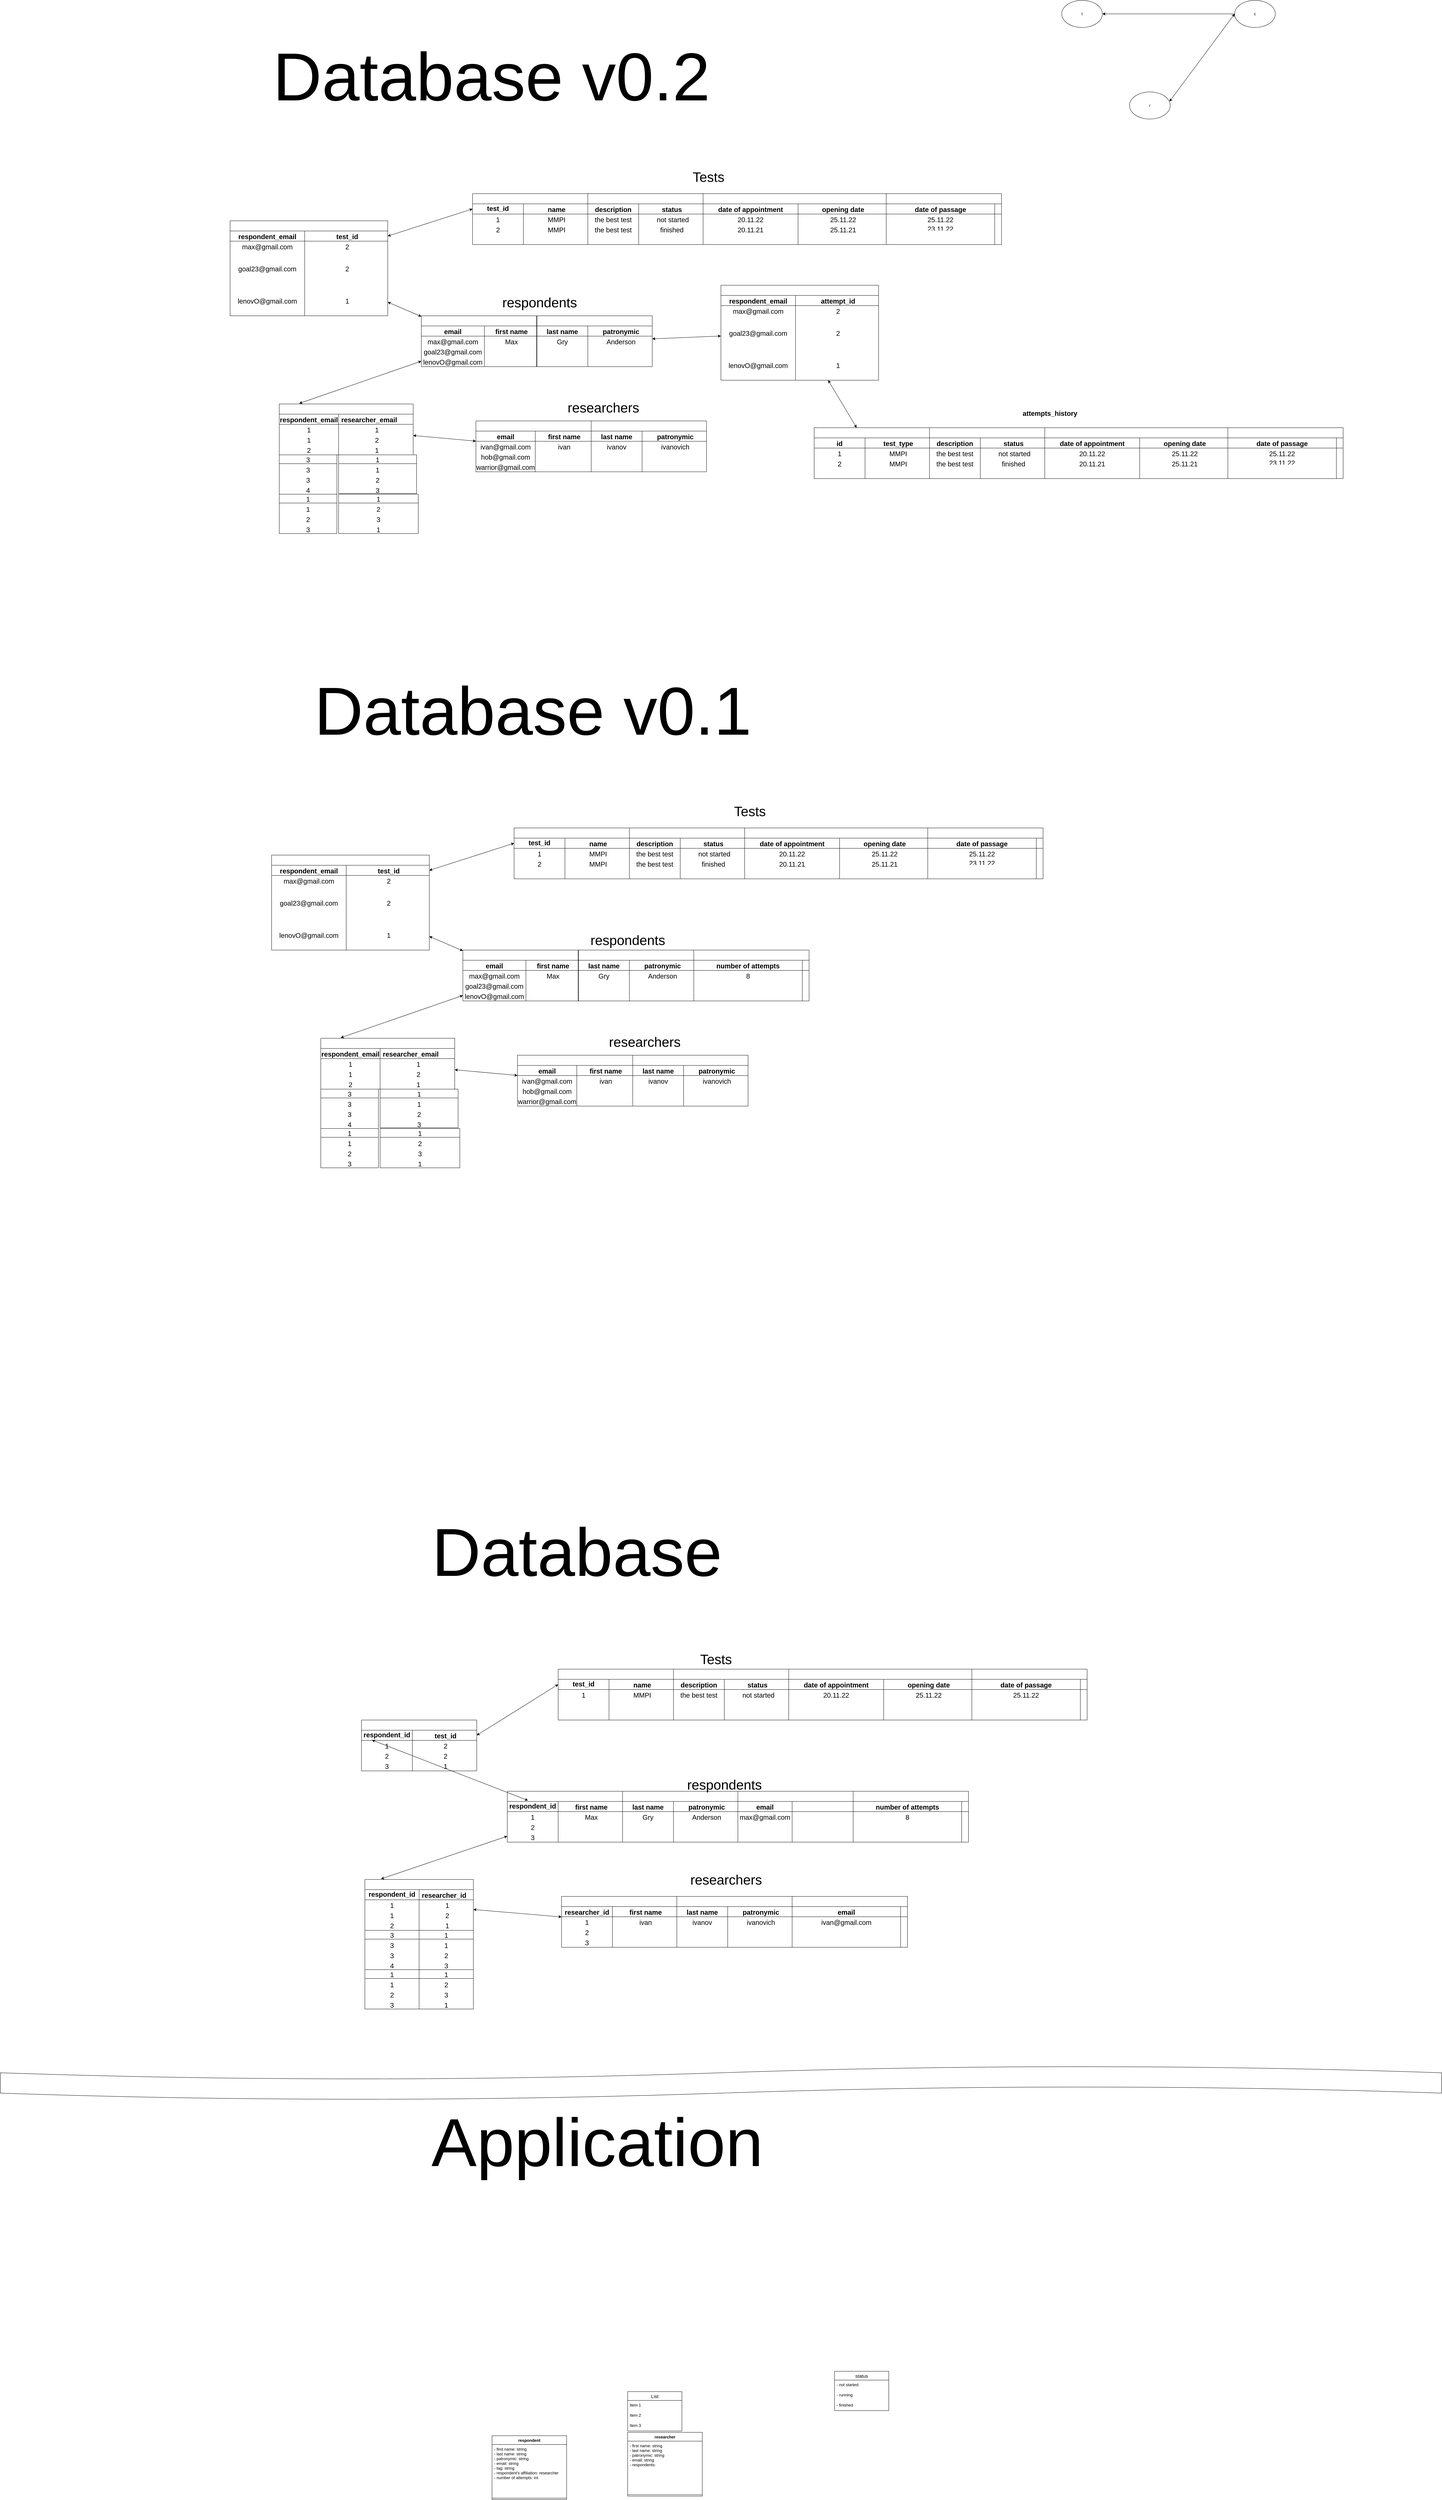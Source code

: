 <mxfile version="20.1.1" type="github">
  <diagram id="3yxgdzHpjUtoZ1YvnIb4" name="Page-1">
    <mxGraphModel dx="3100" dy="7942" grid="1" gridSize="10" guides="1" tooltips="1" connect="1" arrows="1" fold="1" page="1" pageScale="1" pageWidth="850" pageHeight="1100" math="0" shadow="0">
      <root>
        <mxCell id="0" />
        <mxCell id="1" parent="0" />
        <mxCell id="zf3hmA6HVg6shAKCX-4X-1" value="researcher" style="swimlane;fontStyle=1;align=center;verticalAlign=top;childLayout=stackLayout;horizontal=1;startSize=26;horizontalStack=0;resizeParent=1;resizeParentMax=0;resizeLast=0;collapsible=1;marginBottom=0;" parent="1" vertex="1">
          <mxGeometry x="1000" y="1050" width="220" height="188" as="geometry">
            <mxRectangle x="340" y="420" width="110" height="30" as="alternateBounds" />
          </mxGeometry>
        </mxCell>
        <mxCell id="zf3hmA6HVg6shAKCX-4X-2" value="- first name: string&#xa;- last name: string&#xa;- patronymic: string&#xa;- email: string&#xa;- respondents: " style="text;strokeColor=none;fillColor=none;align=left;verticalAlign=top;spacingLeft=4;spacingRight=4;overflow=hidden;rotatable=0;points=[[0,0.5],[1,0.5]];portConstraint=eastwest;" parent="zf3hmA6HVg6shAKCX-4X-1" vertex="1">
          <mxGeometry y="26" width="220" height="154" as="geometry" />
        </mxCell>
        <mxCell id="zf3hmA6HVg6shAKCX-4X-3" value="" style="line;strokeWidth=1;fillColor=none;align=left;verticalAlign=middle;spacingTop=-1;spacingLeft=3;spacingRight=3;rotatable=0;labelPosition=right;points=[];portConstraint=eastwest;" parent="zf3hmA6HVg6shAKCX-4X-1" vertex="1">
          <mxGeometry y="180" width="220" height="8" as="geometry" />
        </mxCell>
        <mxCell id="zf3hmA6HVg6shAKCX-4X-21" value="respondent" style="swimlane;fontStyle=1;align=center;verticalAlign=top;childLayout=stackLayout;horizontal=1;startSize=26;horizontalStack=0;resizeParent=1;resizeParentMax=0;resizeLast=0;collapsible=1;marginBottom=0;" parent="1" vertex="1">
          <mxGeometry x="600" y="1060" width="220" height="188" as="geometry">
            <mxRectangle x="340" y="420" width="110" height="30" as="alternateBounds" />
          </mxGeometry>
        </mxCell>
        <mxCell id="zf3hmA6HVg6shAKCX-4X-22" value="- first name: string&#xa;- last name: string&#xa;- patronymic: string&#xa;- email: string&#xa;- tag: string&#xa;- respondent&#39;s affiliation: researcher&#xa;- number of attempts: int" style="text;strokeColor=none;fillColor=none;align=left;verticalAlign=top;spacingLeft=4;spacingRight=4;overflow=hidden;rotatable=0;points=[[0,0.5],[1,0.5]];portConstraint=eastwest;" parent="zf3hmA6HVg6shAKCX-4X-21" vertex="1">
          <mxGeometry y="26" width="220" height="154" as="geometry" />
        </mxCell>
        <mxCell id="zf3hmA6HVg6shAKCX-4X-23" value="" style="line;strokeWidth=1;fillColor=none;align=left;verticalAlign=middle;spacingTop=-1;spacingLeft=3;spacingRight=3;rotatable=0;labelPosition=right;points=[];portConstraint=eastwest;" parent="zf3hmA6HVg6shAKCX-4X-21" vertex="1">
          <mxGeometry y="180" width="220" height="8" as="geometry" />
        </mxCell>
        <mxCell id="zf3hmA6HVg6shAKCX-4X-67" value="List" style="swimlane;fontStyle=0;childLayout=stackLayout;horizontal=1;startSize=26;horizontalStack=0;resizeParent=1;resizeParentMax=0;resizeLast=0;collapsible=1;marginBottom=0;align=center;fontSize=14;strokeColor=default;" parent="1" vertex="1">
          <mxGeometry x="1000" y="930" width="160" height="116" as="geometry" />
        </mxCell>
        <mxCell id="zf3hmA6HVg6shAKCX-4X-68" value="Item 1" style="text;strokeColor=none;fillColor=none;spacingLeft=4;spacingRight=4;overflow=hidden;rotatable=0;points=[[0,0.5],[1,0.5]];portConstraint=eastwest;fontSize=12;" parent="zf3hmA6HVg6shAKCX-4X-67" vertex="1">
          <mxGeometry y="26" width="160" height="30" as="geometry" />
        </mxCell>
        <mxCell id="zf3hmA6HVg6shAKCX-4X-69" value="Item 2" style="text;strokeColor=none;fillColor=none;spacingLeft=4;spacingRight=4;overflow=hidden;rotatable=0;points=[[0,0.5],[1,0.5]];portConstraint=eastwest;fontSize=12;" parent="zf3hmA6HVg6shAKCX-4X-67" vertex="1">
          <mxGeometry y="56" width="160" height="30" as="geometry" />
        </mxCell>
        <mxCell id="zf3hmA6HVg6shAKCX-4X-70" value="Item 3" style="text;strokeColor=none;fillColor=none;spacingLeft=4;spacingRight=4;overflow=hidden;rotatable=0;points=[[0,0.5],[1,0.5]];portConstraint=eastwest;fontSize=12;" parent="zf3hmA6HVg6shAKCX-4X-67" vertex="1">
          <mxGeometry y="86" width="160" height="30" as="geometry" />
        </mxCell>
        <mxCell id="zf3hmA6HVg6shAKCX-4X-92" value="&lt;span style=&quot;font-size: 200px;&quot;&gt;Database&lt;/span&gt;" style="text;html=1;align=center;verticalAlign=middle;resizable=0;points=[];autosize=1;strokeColor=none;fillColor=none;" parent="1" vertex="1">
          <mxGeometry x="410" y="-1670" width="880" height="250" as="geometry" />
        </mxCell>
        <mxCell id="zf3hmA6HVg6shAKCX-4X-103" value="" style="endArrow=classic;startArrow=classic;html=1;rounded=0;fontSize=20;exitX=0.149;exitY=-0.011;exitDx=0;exitDy=0;exitPerimeter=0;" parent="1" source="zf3hmA6HVg6shAKCX-4X-208" target="zf3hmA6HVg6shAKCX-4X-117" edge="1">
          <mxGeometry width="50" height="50" relative="1" as="geometry">
            <mxPoint x="-954.512" y="-670" as="sourcePoint" />
            <mxPoint x="-960" y="-874" as="targetPoint" />
          </mxGeometry>
        </mxCell>
        <mxCell id="zf3hmA6HVg6shAKCX-4X-117" value="" style="shape=table;startSize=30;container=1;collapsible=1;childLayout=tableLayout;fixedRows=1;rowLines=0;fontStyle=1;align=center;resizeLast=1;fontSize=20;strokeColor=default;" parent="1" vertex="1">
          <mxGeometry x="645" y="-840" width="340" height="150" as="geometry" />
        </mxCell>
        <mxCell id="zf3hmA6HVg6shAKCX-4X-118" value="" style="shape=tableRow;horizontal=0;startSize=0;swimlaneHead=0;swimlaneBody=0;fillColor=none;collapsible=0;dropTarget=0;points=[[0,0.5],[1,0.5]];portConstraint=eastwest;top=0;left=0;right=0;bottom=1;fontSize=20;strokeColor=default;" parent="zf3hmA6HVg6shAKCX-4X-117" vertex="1">
          <mxGeometry y="30" width="340" height="30" as="geometry" />
        </mxCell>
        <mxCell id="zf3hmA6HVg6shAKCX-4X-119" value="respondent_id&#xa;" style="shape=partialRectangle;connectable=0;fillColor=none;top=0;left=0;bottom=0;right=0;fontStyle=1;overflow=hidden;fontSize=20;strokeColor=default;" parent="zf3hmA6HVg6shAKCX-4X-118" vertex="1">
          <mxGeometry width="150" height="30" as="geometry">
            <mxRectangle width="150" height="30" as="alternateBounds" />
          </mxGeometry>
        </mxCell>
        <mxCell id="zf3hmA6HVg6shAKCX-4X-120" value="first name" style="shape=partialRectangle;connectable=0;fillColor=none;top=0;left=0;bottom=0;right=0;align=center;spacingLeft=6;fontStyle=1;overflow=hidden;fontSize=20;strokeColor=default;" parent="zf3hmA6HVg6shAKCX-4X-118" vertex="1">
          <mxGeometry x="150" width="190" height="30" as="geometry">
            <mxRectangle width="190" height="30" as="alternateBounds" />
          </mxGeometry>
        </mxCell>
        <mxCell id="zf3hmA6HVg6shAKCX-4X-121" value="" style="shape=tableRow;horizontal=0;startSize=0;swimlaneHead=0;swimlaneBody=0;fillColor=none;collapsible=0;dropTarget=0;points=[[0,0.5],[1,0.5]];portConstraint=eastwest;top=0;left=0;right=0;bottom=0;fontSize=20;strokeColor=default;" parent="zf3hmA6HVg6shAKCX-4X-117" vertex="1">
          <mxGeometry y="60" width="340" height="30" as="geometry" />
        </mxCell>
        <mxCell id="zf3hmA6HVg6shAKCX-4X-122" value="1" style="shape=partialRectangle;connectable=0;fillColor=none;top=0;left=0;bottom=0;right=0;editable=1;overflow=hidden;fontSize=20;strokeColor=default;" parent="zf3hmA6HVg6shAKCX-4X-121" vertex="1">
          <mxGeometry width="150" height="30" as="geometry">
            <mxRectangle width="150" height="30" as="alternateBounds" />
          </mxGeometry>
        </mxCell>
        <mxCell id="zf3hmA6HVg6shAKCX-4X-123" value="Max" style="shape=partialRectangle;connectable=0;fillColor=none;top=0;left=0;bottom=0;right=0;align=center;spacingLeft=6;overflow=hidden;fontSize=20;strokeColor=default;" parent="zf3hmA6HVg6shAKCX-4X-121" vertex="1">
          <mxGeometry x="150" width="190" height="30" as="geometry">
            <mxRectangle width="190" height="30" as="alternateBounds" />
          </mxGeometry>
        </mxCell>
        <mxCell id="zf3hmA6HVg6shAKCX-4X-124" value="" style="shape=tableRow;horizontal=0;startSize=0;swimlaneHead=0;swimlaneBody=0;fillColor=none;collapsible=0;dropTarget=0;points=[[0,0.5],[1,0.5]];portConstraint=eastwest;top=0;left=0;right=0;bottom=0;fontSize=20;strokeColor=default;" parent="zf3hmA6HVg6shAKCX-4X-117" vertex="1">
          <mxGeometry y="90" width="340" height="30" as="geometry" />
        </mxCell>
        <mxCell id="zf3hmA6HVg6shAKCX-4X-125" value="2" style="shape=partialRectangle;connectable=0;fillColor=none;top=0;left=0;bottom=0;right=0;editable=1;overflow=hidden;fontSize=20;strokeColor=default;" parent="zf3hmA6HVg6shAKCX-4X-124" vertex="1">
          <mxGeometry width="150" height="30" as="geometry">
            <mxRectangle width="150" height="30" as="alternateBounds" />
          </mxGeometry>
        </mxCell>
        <mxCell id="zf3hmA6HVg6shAKCX-4X-126" value="" style="shape=partialRectangle;connectable=0;fillColor=none;top=0;left=0;bottom=0;right=0;align=center;spacingLeft=6;overflow=hidden;fontSize=20;strokeColor=default;" parent="zf3hmA6HVg6shAKCX-4X-124" vertex="1">
          <mxGeometry x="150" width="190" height="30" as="geometry">
            <mxRectangle width="190" height="30" as="alternateBounds" />
          </mxGeometry>
        </mxCell>
        <mxCell id="zf3hmA6HVg6shAKCX-4X-127" value="" style="shape=tableRow;horizontal=0;startSize=0;swimlaneHead=0;swimlaneBody=0;fillColor=none;collapsible=0;dropTarget=0;points=[[0,0.5],[1,0.5]];portConstraint=eastwest;top=0;left=0;right=0;bottom=0;fontSize=20;strokeColor=default;" parent="zf3hmA6HVg6shAKCX-4X-117" vertex="1">
          <mxGeometry y="120" width="340" height="30" as="geometry" />
        </mxCell>
        <mxCell id="zf3hmA6HVg6shAKCX-4X-128" value="3" style="shape=partialRectangle;connectable=0;fillColor=none;top=0;left=0;bottom=0;right=0;editable=1;overflow=hidden;fontSize=20;strokeColor=default;" parent="zf3hmA6HVg6shAKCX-4X-127" vertex="1">
          <mxGeometry width="150" height="30" as="geometry">
            <mxRectangle width="150" height="30" as="alternateBounds" />
          </mxGeometry>
        </mxCell>
        <mxCell id="zf3hmA6HVg6shAKCX-4X-129" value="" style="shape=partialRectangle;connectable=0;fillColor=none;top=0;left=0;bottom=0;right=0;align=center;spacingLeft=6;overflow=hidden;fontSize=20;strokeColor=default;" parent="zf3hmA6HVg6shAKCX-4X-127" vertex="1">
          <mxGeometry x="150" width="190" height="30" as="geometry">
            <mxRectangle width="190" height="30" as="alternateBounds" />
          </mxGeometry>
        </mxCell>
        <mxCell id="zf3hmA6HVg6shAKCX-4X-132" value="" style="shape=table;startSize=30;container=1;collapsible=1;childLayout=tableLayout;fixedRows=1;rowLines=0;fontStyle=1;align=center;resizeLast=1;fontSize=20;strokeColor=default;" parent="1" vertex="1">
          <mxGeometry x="215" y="-1050" width="340" height="150" as="geometry" />
        </mxCell>
        <mxCell id="zf3hmA6HVg6shAKCX-4X-133" value="" style="shape=tableRow;horizontal=0;startSize=0;swimlaneHead=0;swimlaneBody=0;fillColor=none;collapsible=0;dropTarget=0;points=[[0,0.5],[1,0.5]];portConstraint=eastwest;top=0;left=0;right=0;bottom=1;fontSize=20;strokeColor=default;" parent="zf3hmA6HVg6shAKCX-4X-132" vertex="1">
          <mxGeometry y="30" width="340" height="30" as="geometry" />
        </mxCell>
        <mxCell id="zf3hmA6HVg6shAKCX-4X-134" value="respondent_id&#xa;" style="shape=partialRectangle;connectable=0;fillColor=none;top=0;left=0;bottom=0;right=0;fontStyle=1;overflow=hidden;fontSize=20;strokeColor=default;" parent="zf3hmA6HVg6shAKCX-4X-133" vertex="1">
          <mxGeometry width="150" height="30" as="geometry">
            <mxRectangle width="150" height="30" as="alternateBounds" />
          </mxGeometry>
        </mxCell>
        <mxCell id="zf3hmA6HVg6shAKCX-4X-135" value="test_id" style="shape=partialRectangle;connectable=0;fillColor=none;top=0;left=0;bottom=0;right=0;align=center;spacingLeft=6;fontStyle=1;overflow=hidden;fontSize=20;strokeColor=default;" parent="zf3hmA6HVg6shAKCX-4X-133" vertex="1">
          <mxGeometry x="150" width="190" height="30" as="geometry">
            <mxRectangle width="190" height="30" as="alternateBounds" />
          </mxGeometry>
        </mxCell>
        <mxCell id="zf3hmA6HVg6shAKCX-4X-136" value="" style="shape=tableRow;horizontal=0;startSize=0;swimlaneHead=0;swimlaneBody=0;fillColor=none;collapsible=0;dropTarget=0;points=[[0,0.5],[1,0.5]];portConstraint=eastwest;top=0;left=0;right=0;bottom=0;fontSize=20;strokeColor=default;" parent="zf3hmA6HVg6shAKCX-4X-132" vertex="1">
          <mxGeometry y="60" width="340" height="30" as="geometry" />
        </mxCell>
        <mxCell id="zf3hmA6HVg6shAKCX-4X-137" value="1" style="shape=partialRectangle;connectable=0;fillColor=none;top=0;left=0;bottom=0;right=0;editable=1;overflow=hidden;fontSize=20;strokeColor=default;" parent="zf3hmA6HVg6shAKCX-4X-136" vertex="1">
          <mxGeometry width="150" height="30" as="geometry">
            <mxRectangle width="150" height="30" as="alternateBounds" />
          </mxGeometry>
        </mxCell>
        <mxCell id="zf3hmA6HVg6shAKCX-4X-138" value="2" style="shape=partialRectangle;connectable=0;fillColor=none;top=0;left=0;bottom=0;right=0;align=center;spacingLeft=6;overflow=hidden;fontSize=20;strokeColor=default;" parent="zf3hmA6HVg6shAKCX-4X-136" vertex="1">
          <mxGeometry x="150" width="190" height="30" as="geometry">
            <mxRectangle width="190" height="30" as="alternateBounds" />
          </mxGeometry>
        </mxCell>
        <mxCell id="zf3hmA6HVg6shAKCX-4X-139" value="" style="shape=tableRow;horizontal=0;startSize=0;swimlaneHead=0;swimlaneBody=0;fillColor=none;collapsible=0;dropTarget=0;points=[[0,0.5],[1,0.5]];portConstraint=eastwest;top=0;left=0;right=0;bottom=0;fontSize=20;strokeColor=default;" parent="zf3hmA6HVg6shAKCX-4X-132" vertex="1">
          <mxGeometry y="90" width="340" height="30" as="geometry" />
        </mxCell>
        <mxCell id="zf3hmA6HVg6shAKCX-4X-140" value="2" style="shape=partialRectangle;connectable=0;fillColor=none;top=0;left=0;bottom=0;right=0;editable=1;overflow=hidden;fontSize=20;strokeColor=default;" parent="zf3hmA6HVg6shAKCX-4X-139" vertex="1">
          <mxGeometry width="150" height="30" as="geometry">
            <mxRectangle width="150" height="30" as="alternateBounds" />
          </mxGeometry>
        </mxCell>
        <mxCell id="zf3hmA6HVg6shAKCX-4X-141" value="2" style="shape=partialRectangle;connectable=0;fillColor=none;top=0;left=0;bottom=0;right=0;align=center;spacingLeft=6;overflow=hidden;fontSize=20;strokeColor=default;" parent="zf3hmA6HVg6shAKCX-4X-139" vertex="1">
          <mxGeometry x="150" width="190" height="30" as="geometry">
            <mxRectangle width="190" height="30" as="alternateBounds" />
          </mxGeometry>
        </mxCell>
        <mxCell id="zf3hmA6HVg6shAKCX-4X-142" value="" style="shape=tableRow;horizontal=0;startSize=0;swimlaneHead=0;swimlaneBody=0;fillColor=none;collapsible=0;dropTarget=0;points=[[0,0.5],[1,0.5]];portConstraint=eastwest;top=0;left=0;right=0;bottom=0;fontSize=20;strokeColor=default;" parent="zf3hmA6HVg6shAKCX-4X-132" vertex="1">
          <mxGeometry y="120" width="340" height="30" as="geometry" />
        </mxCell>
        <mxCell id="zf3hmA6HVg6shAKCX-4X-143" value="3" style="shape=partialRectangle;connectable=0;fillColor=none;top=0;left=0;bottom=0;right=0;editable=1;overflow=hidden;fontSize=20;strokeColor=default;" parent="zf3hmA6HVg6shAKCX-4X-142" vertex="1">
          <mxGeometry width="150" height="30" as="geometry">
            <mxRectangle width="150" height="30" as="alternateBounds" />
          </mxGeometry>
        </mxCell>
        <mxCell id="zf3hmA6HVg6shAKCX-4X-144" value="1" style="shape=partialRectangle;connectable=0;fillColor=none;top=0;left=0;bottom=0;right=0;align=center;spacingLeft=6;overflow=hidden;fontSize=20;strokeColor=default;" parent="zf3hmA6HVg6shAKCX-4X-142" vertex="1">
          <mxGeometry x="150" width="190" height="30" as="geometry">
            <mxRectangle width="190" height="30" as="alternateBounds" />
          </mxGeometry>
        </mxCell>
        <mxCell id="zf3hmA6HVg6shAKCX-4X-145" value="" style="endArrow=classic;startArrow=classic;html=1;rounded=0;fontSize=20;exitX=0.179;exitY=-0.1;exitDx=0;exitDy=0;exitPerimeter=0;entryX=0.091;entryY=-0.033;entryDx=0;entryDy=0;entryPerimeter=0;" parent="1" source="zf3hmA6HVg6shAKCX-4X-118" target="zf3hmA6HVg6shAKCX-4X-136" edge="1">
          <mxGeometry width="50" height="50" relative="1" as="geometry">
            <mxPoint x="-1200" y="-1120" as="sourcePoint" />
            <mxPoint x="-807.829" y="-1100" as="targetPoint" />
          </mxGeometry>
        </mxCell>
        <mxCell id="zf3hmA6HVg6shAKCX-4X-146" value="" style="endArrow=classic;startArrow=classic;html=1;rounded=0;fontSize=20;entryX=1;entryY=0.5;entryDx=0;entryDy=0;exitX=0;exitY=0.5;exitDx=0;exitDy=0;" parent="1" source="zf3hmA6HVg6shAKCX-4X-148" target="zf3hmA6HVg6shAKCX-4X-133" edge="1">
          <mxGeometry width="50" height="50" relative="1" as="geometry">
            <mxPoint x="611.667" y="-1026" as="sourcePoint" />
            <mxPoint x="87.391" y="-873" as="targetPoint" />
          </mxGeometry>
        </mxCell>
        <mxCell id="zf3hmA6HVg6shAKCX-4X-147" value="" style="shape=table;startSize=30;container=1;collapsible=1;childLayout=tableLayout;fixedRows=1;rowLines=0;fontStyle=1;align=center;resizeLast=1;fontSize=20;strokeColor=default;" parent="1" vertex="1">
          <mxGeometry x="795" y="-1200" width="340" height="150" as="geometry" />
        </mxCell>
        <mxCell id="zf3hmA6HVg6shAKCX-4X-148" value="" style="shape=tableRow;horizontal=0;startSize=0;swimlaneHead=0;swimlaneBody=0;fillColor=none;collapsible=0;dropTarget=0;points=[[0,0.5],[1,0.5]];portConstraint=eastwest;top=0;left=0;right=0;bottom=1;fontSize=20;strokeColor=default;" parent="zf3hmA6HVg6shAKCX-4X-147" vertex="1">
          <mxGeometry y="30" width="340" height="30" as="geometry" />
        </mxCell>
        <mxCell id="zf3hmA6HVg6shAKCX-4X-149" value="test_id&#xa;" style="shape=partialRectangle;connectable=0;fillColor=none;top=0;left=0;bottom=0;right=0;fontStyle=1;overflow=hidden;fontSize=20;strokeColor=default;" parent="zf3hmA6HVg6shAKCX-4X-148" vertex="1">
          <mxGeometry width="150" height="30" as="geometry">
            <mxRectangle width="150" height="30" as="alternateBounds" />
          </mxGeometry>
        </mxCell>
        <mxCell id="zf3hmA6HVg6shAKCX-4X-150" value="name" style="shape=partialRectangle;connectable=0;fillColor=none;top=0;left=0;bottom=0;right=0;align=center;spacingLeft=6;fontStyle=1;overflow=hidden;fontSize=20;strokeColor=default;" parent="zf3hmA6HVg6shAKCX-4X-148" vertex="1">
          <mxGeometry x="150" width="190" height="30" as="geometry">
            <mxRectangle width="190" height="30" as="alternateBounds" />
          </mxGeometry>
        </mxCell>
        <mxCell id="zf3hmA6HVg6shAKCX-4X-151" value="" style="shape=tableRow;horizontal=0;startSize=0;swimlaneHead=0;swimlaneBody=0;fillColor=none;collapsible=0;dropTarget=0;points=[[0,0.5],[1,0.5]];portConstraint=eastwest;top=0;left=0;right=0;bottom=0;fontSize=20;strokeColor=default;" parent="zf3hmA6HVg6shAKCX-4X-147" vertex="1">
          <mxGeometry y="60" width="340" height="30" as="geometry" />
        </mxCell>
        <mxCell id="zf3hmA6HVg6shAKCX-4X-152" value="1" style="shape=partialRectangle;connectable=0;fillColor=none;top=0;left=0;bottom=0;right=0;editable=1;overflow=hidden;fontSize=20;strokeColor=default;" parent="zf3hmA6HVg6shAKCX-4X-151" vertex="1">
          <mxGeometry width="150" height="30" as="geometry">
            <mxRectangle width="150" height="30" as="alternateBounds" />
          </mxGeometry>
        </mxCell>
        <mxCell id="zf3hmA6HVg6shAKCX-4X-153" value="MMPI" style="shape=partialRectangle;connectable=0;fillColor=none;top=0;left=0;bottom=0;right=0;align=center;spacingLeft=6;overflow=hidden;fontSize=20;strokeColor=default;" parent="zf3hmA6HVg6shAKCX-4X-151" vertex="1">
          <mxGeometry x="150" width="190" height="30" as="geometry">
            <mxRectangle width="190" height="30" as="alternateBounds" />
          </mxGeometry>
        </mxCell>
        <mxCell id="zf3hmA6HVg6shAKCX-4X-154" value="" style="shape=tableRow;horizontal=0;startSize=0;swimlaneHead=0;swimlaneBody=0;fillColor=none;collapsible=0;dropTarget=0;points=[[0,0.5],[1,0.5]];portConstraint=eastwest;top=0;left=0;right=0;bottom=0;fontSize=20;strokeColor=default;" parent="zf3hmA6HVg6shAKCX-4X-147" vertex="1">
          <mxGeometry y="90" width="340" height="30" as="geometry" />
        </mxCell>
        <mxCell id="zf3hmA6HVg6shAKCX-4X-155" value="" style="shape=partialRectangle;connectable=0;fillColor=none;top=0;left=0;bottom=0;right=0;editable=1;overflow=hidden;fontSize=20;strokeColor=default;" parent="zf3hmA6HVg6shAKCX-4X-154" vertex="1">
          <mxGeometry width="150" height="30" as="geometry">
            <mxRectangle width="150" height="30" as="alternateBounds" />
          </mxGeometry>
        </mxCell>
        <mxCell id="zf3hmA6HVg6shAKCX-4X-156" value="" style="shape=partialRectangle;connectable=0;fillColor=none;top=0;left=0;bottom=0;right=0;align=center;spacingLeft=6;overflow=hidden;fontSize=20;strokeColor=default;" parent="zf3hmA6HVg6shAKCX-4X-154" vertex="1">
          <mxGeometry x="150" width="190" height="30" as="geometry">
            <mxRectangle width="190" height="30" as="alternateBounds" />
          </mxGeometry>
        </mxCell>
        <mxCell id="zf3hmA6HVg6shAKCX-4X-157" value="" style="shape=tableRow;horizontal=0;startSize=0;swimlaneHead=0;swimlaneBody=0;fillColor=none;collapsible=0;dropTarget=0;points=[[0,0.5],[1,0.5]];portConstraint=eastwest;top=0;left=0;right=0;bottom=0;fontSize=20;strokeColor=default;" parent="zf3hmA6HVg6shAKCX-4X-147" vertex="1">
          <mxGeometry y="120" width="340" height="30" as="geometry" />
        </mxCell>
        <mxCell id="zf3hmA6HVg6shAKCX-4X-158" value="" style="shape=partialRectangle;connectable=0;fillColor=none;top=0;left=0;bottom=0;right=0;editable=1;overflow=hidden;fontSize=20;strokeColor=default;" parent="zf3hmA6HVg6shAKCX-4X-157" vertex="1">
          <mxGeometry width="150" height="30" as="geometry">
            <mxRectangle width="150" height="30" as="alternateBounds" />
          </mxGeometry>
        </mxCell>
        <mxCell id="zf3hmA6HVg6shAKCX-4X-159" value="" style="shape=partialRectangle;connectable=0;fillColor=none;top=0;left=0;bottom=0;right=0;align=center;spacingLeft=6;overflow=hidden;fontSize=20;strokeColor=default;" parent="zf3hmA6HVg6shAKCX-4X-157" vertex="1">
          <mxGeometry x="150" width="190" height="30" as="geometry">
            <mxRectangle width="190" height="30" as="alternateBounds" />
          </mxGeometry>
        </mxCell>
        <mxCell id="zf3hmA6HVg6shAKCX-4X-160" value="" style="shape=table;startSize=30;container=1;collapsible=1;childLayout=tableLayout;fixedRows=1;rowLines=0;fontStyle=1;align=center;resizeLast=1;fontSize=20;strokeColor=default;" parent="1" vertex="1">
          <mxGeometry x="985" y="-840" width="340" height="150" as="geometry" />
        </mxCell>
        <mxCell id="zf3hmA6HVg6shAKCX-4X-161" value="" style="shape=tableRow;horizontal=0;startSize=0;swimlaneHead=0;swimlaneBody=0;fillColor=none;collapsible=0;dropTarget=0;points=[[0,0.5],[1,0.5]];portConstraint=eastwest;top=0;left=0;right=0;bottom=1;fontSize=20;strokeColor=default;" parent="zf3hmA6HVg6shAKCX-4X-160" vertex="1">
          <mxGeometry y="30" width="340" height="30" as="geometry" />
        </mxCell>
        <mxCell id="zf3hmA6HVg6shAKCX-4X-162" value="last name" style="shape=partialRectangle;connectable=0;fillColor=none;top=0;left=0;bottom=0;right=0;fontStyle=1;overflow=hidden;fontSize=20;strokeColor=default;" parent="zf3hmA6HVg6shAKCX-4X-161" vertex="1">
          <mxGeometry width="150" height="30" as="geometry">
            <mxRectangle width="150" height="30" as="alternateBounds" />
          </mxGeometry>
        </mxCell>
        <mxCell id="zf3hmA6HVg6shAKCX-4X-163" value="patronymic" style="shape=partialRectangle;connectable=0;fillColor=none;top=0;left=0;bottom=0;right=0;align=center;spacingLeft=6;fontStyle=1;overflow=hidden;fontSize=20;strokeColor=default;" parent="zf3hmA6HVg6shAKCX-4X-161" vertex="1">
          <mxGeometry x="150" width="190" height="30" as="geometry">
            <mxRectangle width="190" height="30" as="alternateBounds" />
          </mxGeometry>
        </mxCell>
        <mxCell id="zf3hmA6HVg6shAKCX-4X-164" value="" style="shape=tableRow;horizontal=0;startSize=0;swimlaneHead=0;swimlaneBody=0;fillColor=none;collapsible=0;dropTarget=0;points=[[0,0.5],[1,0.5]];portConstraint=eastwest;top=0;left=0;right=0;bottom=0;fontSize=20;strokeColor=default;" parent="zf3hmA6HVg6shAKCX-4X-160" vertex="1">
          <mxGeometry y="60" width="340" height="30" as="geometry" />
        </mxCell>
        <mxCell id="zf3hmA6HVg6shAKCX-4X-165" value="Gry" style="shape=partialRectangle;connectable=0;fillColor=none;top=0;left=0;bottom=0;right=0;editable=1;overflow=hidden;fontSize=20;strokeColor=default;" parent="zf3hmA6HVg6shAKCX-4X-164" vertex="1">
          <mxGeometry width="150" height="30" as="geometry">
            <mxRectangle width="150" height="30" as="alternateBounds" />
          </mxGeometry>
        </mxCell>
        <mxCell id="zf3hmA6HVg6shAKCX-4X-166" value="Anderson" style="shape=partialRectangle;connectable=0;fillColor=none;top=0;left=0;bottom=0;right=0;align=center;spacingLeft=6;overflow=hidden;fontSize=20;strokeColor=default;" parent="zf3hmA6HVg6shAKCX-4X-164" vertex="1">
          <mxGeometry x="150" width="190" height="30" as="geometry">
            <mxRectangle width="190" height="30" as="alternateBounds" />
          </mxGeometry>
        </mxCell>
        <mxCell id="zf3hmA6HVg6shAKCX-4X-167" value="" style="shape=tableRow;horizontal=0;startSize=0;swimlaneHead=0;swimlaneBody=0;fillColor=none;collapsible=0;dropTarget=0;points=[[0,0.5],[1,0.5]];portConstraint=eastwest;top=0;left=0;right=0;bottom=0;fontSize=20;strokeColor=default;" parent="zf3hmA6HVg6shAKCX-4X-160" vertex="1">
          <mxGeometry y="90" width="340" height="30" as="geometry" />
        </mxCell>
        <mxCell id="zf3hmA6HVg6shAKCX-4X-168" value="" style="shape=partialRectangle;connectable=0;fillColor=none;top=0;left=0;bottom=0;right=0;editable=1;overflow=hidden;fontSize=20;strokeColor=default;" parent="zf3hmA6HVg6shAKCX-4X-167" vertex="1">
          <mxGeometry width="150" height="30" as="geometry">
            <mxRectangle width="150" height="30" as="alternateBounds" />
          </mxGeometry>
        </mxCell>
        <mxCell id="zf3hmA6HVg6shAKCX-4X-169" value="" style="shape=partialRectangle;connectable=0;fillColor=none;top=0;left=0;bottom=0;right=0;align=center;spacingLeft=6;overflow=hidden;fontSize=20;strokeColor=default;" parent="zf3hmA6HVg6shAKCX-4X-167" vertex="1">
          <mxGeometry x="150" width="190" height="30" as="geometry">
            <mxRectangle width="190" height="30" as="alternateBounds" />
          </mxGeometry>
        </mxCell>
        <mxCell id="zf3hmA6HVg6shAKCX-4X-170" value="" style="shape=tableRow;horizontal=0;startSize=0;swimlaneHead=0;swimlaneBody=0;fillColor=none;collapsible=0;dropTarget=0;points=[[0,0.5],[1,0.5]];portConstraint=eastwest;top=0;left=0;right=0;bottom=0;fontSize=20;strokeColor=default;" parent="zf3hmA6HVg6shAKCX-4X-160" vertex="1">
          <mxGeometry y="120" width="340" height="30" as="geometry" />
        </mxCell>
        <mxCell id="zf3hmA6HVg6shAKCX-4X-171" value="" style="shape=partialRectangle;connectable=0;fillColor=none;top=0;left=0;bottom=0;right=0;editable=1;overflow=hidden;fontSize=20;strokeColor=default;" parent="zf3hmA6HVg6shAKCX-4X-170" vertex="1">
          <mxGeometry width="150" height="30" as="geometry">
            <mxRectangle width="150" height="30" as="alternateBounds" />
          </mxGeometry>
        </mxCell>
        <mxCell id="zf3hmA6HVg6shAKCX-4X-172" value="" style="shape=partialRectangle;connectable=0;fillColor=none;top=0;left=0;bottom=0;right=0;align=center;spacingLeft=6;overflow=hidden;fontSize=20;strokeColor=default;" parent="zf3hmA6HVg6shAKCX-4X-170" vertex="1">
          <mxGeometry x="150" width="190" height="30" as="geometry">
            <mxRectangle width="190" height="30" as="alternateBounds" />
          </mxGeometry>
        </mxCell>
        <mxCell id="zf3hmA6HVg6shAKCX-4X-173" value="" style="shape=table;startSize=30;container=1;collapsible=1;childLayout=tableLayout;fixedRows=1;rowLines=0;fontStyle=1;align=center;resizeLast=1;fontSize=20;strokeColor=default;" parent="1" vertex="1">
          <mxGeometry x="1325" y="-840" width="340" height="150" as="geometry" />
        </mxCell>
        <mxCell id="zf3hmA6HVg6shAKCX-4X-174" value="" style="shape=tableRow;horizontal=0;startSize=0;swimlaneHead=0;swimlaneBody=0;fillColor=none;collapsible=0;dropTarget=0;points=[[0,0.5],[1,0.5]];portConstraint=eastwest;top=0;left=0;right=0;bottom=1;fontSize=20;strokeColor=default;" parent="zf3hmA6HVg6shAKCX-4X-173" vertex="1">
          <mxGeometry y="30" width="340" height="30" as="geometry" />
        </mxCell>
        <mxCell id="zf3hmA6HVg6shAKCX-4X-175" value="email" style="shape=partialRectangle;connectable=0;fillColor=none;top=0;left=0;bottom=0;right=0;fontStyle=1;overflow=hidden;fontSize=20;strokeColor=default;" parent="zf3hmA6HVg6shAKCX-4X-174" vertex="1">
          <mxGeometry width="160" height="30" as="geometry">
            <mxRectangle width="160" height="30" as="alternateBounds" />
          </mxGeometry>
        </mxCell>
        <mxCell id="zf3hmA6HVg6shAKCX-4X-176" value="" style="shape=partialRectangle;connectable=0;fillColor=none;top=0;left=0;bottom=0;right=0;align=center;spacingLeft=6;fontStyle=1;overflow=hidden;fontSize=20;strokeColor=default;" parent="zf3hmA6HVg6shAKCX-4X-174" vertex="1">
          <mxGeometry x="160" width="180" height="30" as="geometry">
            <mxRectangle width="180" height="30" as="alternateBounds" />
          </mxGeometry>
        </mxCell>
        <mxCell id="zf3hmA6HVg6shAKCX-4X-177" value="" style="shape=tableRow;horizontal=0;startSize=0;swimlaneHead=0;swimlaneBody=0;fillColor=none;collapsible=0;dropTarget=0;points=[[0,0.5],[1,0.5]];portConstraint=eastwest;top=0;left=0;right=0;bottom=0;fontSize=20;strokeColor=default;" parent="zf3hmA6HVg6shAKCX-4X-173" vertex="1">
          <mxGeometry y="60" width="340" height="30" as="geometry" />
        </mxCell>
        <mxCell id="zf3hmA6HVg6shAKCX-4X-178" value="max@gmail.com" style="shape=partialRectangle;connectable=0;fillColor=none;top=0;left=0;bottom=0;right=0;editable=1;overflow=hidden;fontSize=20;strokeColor=default;" parent="zf3hmA6HVg6shAKCX-4X-177" vertex="1">
          <mxGeometry width="160" height="30" as="geometry">
            <mxRectangle width="160" height="30" as="alternateBounds" />
          </mxGeometry>
        </mxCell>
        <mxCell id="zf3hmA6HVg6shAKCX-4X-179" value="" style="shape=partialRectangle;connectable=0;fillColor=none;top=0;left=0;bottom=0;right=0;align=center;spacingLeft=6;overflow=hidden;fontSize=20;strokeColor=default;" parent="zf3hmA6HVg6shAKCX-4X-177" vertex="1">
          <mxGeometry x="160" width="180" height="30" as="geometry">
            <mxRectangle width="180" height="30" as="alternateBounds" />
          </mxGeometry>
        </mxCell>
        <mxCell id="zf3hmA6HVg6shAKCX-4X-180" value="" style="shape=tableRow;horizontal=0;startSize=0;swimlaneHead=0;swimlaneBody=0;fillColor=none;collapsible=0;dropTarget=0;points=[[0,0.5],[1,0.5]];portConstraint=eastwest;top=0;left=0;right=0;bottom=0;fontSize=20;strokeColor=default;" parent="zf3hmA6HVg6shAKCX-4X-173" vertex="1">
          <mxGeometry y="90" width="340" height="20" as="geometry" />
        </mxCell>
        <mxCell id="zf3hmA6HVg6shAKCX-4X-181" value="" style="shape=partialRectangle;connectable=0;fillColor=none;top=0;left=0;bottom=0;right=0;editable=1;overflow=hidden;fontSize=20;strokeColor=default;" parent="zf3hmA6HVg6shAKCX-4X-180" vertex="1">
          <mxGeometry width="160" height="20" as="geometry">
            <mxRectangle width="160" height="20" as="alternateBounds" />
          </mxGeometry>
        </mxCell>
        <mxCell id="zf3hmA6HVg6shAKCX-4X-182" value="" style="shape=partialRectangle;connectable=0;fillColor=none;top=0;left=0;bottom=0;right=0;align=center;spacingLeft=6;overflow=hidden;fontSize=20;strokeColor=default;" parent="zf3hmA6HVg6shAKCX-4X-180" vertex="1">
          <mxGeometry x="160" width="180" height="20" as="geometry">
            <mxRectangle width="180" height="20" as="alternateBounds" />
          </mxGeometry>
        </mxCell>
        <mxCell id="zf3hmA6HVg6shAKCX-4X-183" value="" style="shape=tableRow;horizontal=0;startSize=0;swimlaneHead=0;swimlaneBody=0;fillColor=none;collapsible=0;dropTarget=0;points=[[0,0.5],[1,0.5]];portConstraint=eastwest;top=0;left=0;right=0;bottom=0;fontSize=20;strokeColor=default;" parent="zf3hmA6HVg6shAKCX-4X-173" vertex="1">
          <mxGeometry y="110" width="340" height="40" as="geometry" />
        </mxCell>
        <mxCell id="zf3hmA6HVg6shAKCX-4X-184" value="" style="shape=partialRectangle;connectable=0;fillColor=none;top=0;left=0;bottom=0;right=0;editable=1;overflow=hidden;fontSize=20;strokeColor=default;" parent="zf3hmA6HVg6shAKCX-4X-183" vertex="1">
          <mxGeometry width="160" height="40" as="geometry">
            <mxRectangle width="160" height="40" as="alternateBounds" />
          </mxGeometry>
        </mxCell>
        <mxCell id="zf3hmA6HVg6shAKCX-4X-185" value="" style="shape=partialRectangle;connectable=0;fillColor=none;top=0;left=0;bottom=0;right=0;align=center;spacingLeft=6;overflow=hidden;fontSize=20;strokeColor=default;" parent="zf3hmA6HVg6shAKCX-4X-183" vertex="1">
          <mxGeometry x="160" width="180" height="40" as="geometry">
            <mxRectangle width="180" height="40" as="alternateBounds" />
          </mxGeometry>
        </mxCell>
        <mxCell id="zf3hmA6HVg6shAKCX-4X-192" value="" style="shape=tape;whiteSpace=wrap;html=1;fontSize=20;strokeColor=default;" parent="1" vertex="1">
          <mxGeometry x="-850" y="-30" width="4250" height="100" as="geometry" />
        </mxCell>
        <mxCell id="zf3hmA6HVg6shAKCX-4X-193" value="&lt;span style=&quot;font-size: 200px;&quot;&gt;Application&lt;/span&gt;" style="text;html=1;align=center;verticalAlign=middle;resizable=0;points=[];autosize=1;strokeColor=none;fillColor=none;" parent="1" vertex="1">
          <mxGeometry x="410" y="70" width="1000" height="250" as="geometry" />
        </mxCell>
        <mxCell id="zf3hmA6HVg6shAKCX-4X-195" value="" style="shape=table;startSize=30;container=1;collapsible=1;childLayout=tableLayout;fixedRows=1;rowLines=0;fontStyle=1;align=center;resizeLast=1;fontSize=20;strokeColor=default;" parent="1" vertex="1">
          <mxGeometry x="1665" y="-840" width="340" height="150" as="geometry" />
        </mxCell>
        <mxCell id="zf3hmA6HVg6shAKCX-4X-196" value="" style="shape=tableRow;horizontal=0;startSize=0;swimlaneHead=0;swimlaneBody=0;fillColor=none;collapsible=0;dropTarget=0;points=[[0,0.5],[1,0.5]];portConstraint=eastwest;top=0;left=0;right=0;bottom=1;fontSize=20;strokeColor=default;" parent="zf3hmA6HVg6shAKCX-4X-195" vertex="1">
          <mxGeometry y="30" width="340" height="30" as="geometry" />
        </mxCell>
        <mxCell id="zf3hmA6HVg6shAKCX-4X-197" value="number of attempts" style="shape=partialRectangle;connectable=0;fillColor=none;top=0;left=0;bottom=0;right=0;fontStyle=1;overflow=hidden;fontSize=20;strokeColor=default;" parent="zf3hmA6HVg6shAKCX-4X-196" vertex="1">
          <mxGeometry width="320" height="30" as="geometry">
            <mxRectangle width="320" height="30" as="alternateBounds" />
          </mxGeometry>
        </mxCell>
        <mxCell id="zf3hmA6HVg6shAKCX-4X-198" value="" style="shape=partialRectangle;connectable=0;fillColor=none;top=0;left=0;bottom=0;right=0;align=left;spacingLeft=6;fontStyle=5;overflow=hidden;fontSize=20;strokeColor=default;" parent="zf3hmA6HVg6shAKCX-4X-196" vertex="1">
          <mxGeometry x="320" width="20" height="30" as="geometry">
            <mxRectangle width="20" height="30" as="alternateBounds" />
          </mxGeometry>
        </mxCell>
        <mxCell id="zf3hmA6HVg6shAKCX-4X-199" value="" style="shape=tableRow;horizontal=0;startSize=0;swimlaneHead=0;swimlaneBody=0;fillColor=none;collapsible=0;dropTarget=0;points=[[0,0.5],[1,0.5]];portConstraint=eastwest;top=0;left=0;right=0;bottom=0;fontSize=20;strokeColor=default;" parent="zf3hmA6HVg6shAKCX-4X-195" vertex="1">
          <mxGeometry y="60" width="340" height="30" as="geometry" />
        </mxCell>
        <mxCell id="zf3hmA6HVg6shAKCX-4X-200" value="8" style="shape=partialRectangle;connectable=0;fillColor=none;top=0;left=0;bottom=0;right=0;editable=1;overflow=hidden;fontSize=20;strokeColor=default;" parent="zf3hmA6HVg6shAKCX-4X-199" vertex="1">
          <mxGeometry width="320" height="30" as="geometry">
            <mxRectangle width="320" height="30" as="alternateBounds" />
          </mxGeometry>
        </mxCell>
        <mxCell id="zf3hmA6HVg6shAKCX-4X-201" value="" style="shape=partialRectangle;connectable=0;fillColor=none;top=0;left=0;bottom=0;right=0;align=left;spacingLeft=6;overflow=hidden;fontSize=20;strokeColor=default;" parent="zf3hmA6HVg6shAKCX-4X-199" vertex="1">
          <mxGeometry x="320" width="20" height="30" as="geometry">
            <mxRectangle width="20" height="30" as="alternateBounds" />
          </mxGeometry>
        </mxCell>
        <mxCell id="zf3hmA6HVg6shAKCX-4X-202" value="" style="shape=tableRow;horizontal=0;startSize=0;swimlaneHead=0;swimlaneBody=0;fillColor=none;collapsible=0;dropTarget=0;points=[[0,0.5],[1,0.5]];portConstraint=eastwest;top=0;left=0;right=0;bottom=0;fontSize=20;strokeColor=default;" parent="zf3hmA6HVg6shAKCX-4X-195" vertex="1">
          <mxGeometry y="90" width="340" height="20" as="geometry" />
        </mxCell>
        <mxCell id="zf3hmA6HVg6shAKCX-4X-203" value="" style="shape=partialRectangle;connectable=0;fillColor=none;top=0;left=0;bottom=0;right=0;editable=1;overflow=hidden;fontSize=20;strokeColor=default;" parent="zf3hmA6HVg6shAKCX-4X-202" vertex="1">
          <mxGeometry width="320" height="20" as="geometry">
            <mxRectangle width="320" height="20" as="alternateBounds" />
          </mxGeometry>
        </mxCell>
        <mxCell id="zf3hmA6HVg6shAKCX-4X-204" value="" style="shape=partialRectangle;connectable=0;fillColor=none;top=0;left=0;bottom=0;right=0;align=left;spacingLeft=6;overflow=hidden;fontSize=20;strokeColor=default;" parent="zf3hmA6HVg6shAKCX-4X-202" vertex="1">
          <mxGeometry x="320" width="20" height="20" as="geometry">
            <mxRectangle width="20" height="20" as="alternateBounds" />
          </mxGeometry>
        </mxCell>
        <mxCell id="zf3hmA6HVg6shAKCX-4X-205" value="" style="shape=tableRow;horizontal=0;startSize=0;swimlaneHead=0;swimlaneBody=0;fillColor=none;collapsible=0;dropTarget=0;points=[[0,0.5],[1,0.5]];portConstraint=eastwest;top=0;left=0;right=0;bottom=0;fontSize=20;strokeColor=default;" parent="zf3hmA6HVg6shAKCX-4X-195" vertex="1">
          <mxGeometry y="110" width="340" height="40" as="geometry" />
        </mxCell>
        <mxCell id="zf3hmA6HVg6shAKCX-4X-206" value="" style="shape=partialRectangle;connectable=0;fillColor=none;top=0;left=0;bottom=0;right=0;editable=1;overflow=hidden;fontSize=20;strokeColor=default;" parent="zf3hmA6HVg6shAKCX-4X-205" vertex="1">
          <mxGeometry width="320" height="40" as="geometry">
            <mxRectangle width="320" height="40" as="alternateBounds" />
          </mxGeometry>
        </mxCell>
        <mxCell id="zf3hmA6HVg6shAKCX-4X-207" value="" style="shape=partialRectangle;connectable=0;fillColor=none;top=0;left=0;bottom=0;right=0;align=left;spacingLeft=6;overflow=hidden;fontSize=20;strokeColor=default;" parent="zf3hmA6HVg6shAKCX-4X-205" vertex="1">
          <mxGeometry x="320" width="20" height="40" as="geometry">
            <mxRectangle width="20" height="40" as="alternateBounds" />
          </mxGeometry>
        </mxCell>
        <mxCell id="zf3hmA6HVg6shAKCX-4X-208" value="" style="shape=table;startSize=30;container=1;collapsible=1;childLayout=tableLayout;fixedRows=1;rowLines=0;fontStyle=1;align=center;resizeLast=1;fontSize=20;strokeColor=default;" parent="1" vertex="1">
          <mxGeometry x="225" y="-580" width="320" height="150" as="geometry" />
        </mxCell>
        <mxCell id="zf3hmA6HVg6shAKCX-4X-209" value="" style="shape=tableRow;horizontal=0;startSize=0;swimlaneHead=0;swimlaneBody=0;fillColor=none;collapsible=0;dropTarget=0;points=[[0,0.5],[1,0.5]];portConstraint=eastwest;top=0;left=0;right=0;bottom=1;fontSize=20;strokeColor=default;" parent="zf3hmA6HVg6shAKCX-4X-208" vertex="1">
          <mxGeometry y="30" width="320" height="30" as="geometry" />
        </mxCell>
        <mxCell id="zf3hmA6HVg6shAKCX-4X-210" value="respondent_id&#xa;" style="shape=partialRectangle;connectable=0;fillColor=none;top=0;left=0;bottom=0;right=0;fontStyle=1;overflow=hidden;fontSize=20;strokeColor=default;" parent="zf3hmA6HVg6shAKCX-4X-209" vertex="1">
          <mxGeometry width="160" height="30" as="geometry">
            <mxRectangle width="160" height="30" as="alternateBounds" />
          </mxGeometry>
        </mxCell>
        <mxCell id="zf3hmA6HVg6shAKCX-4X-211" value="researcher_id" style="shape=partialRectangle;connectable=0;fillColor=none;top=0;left=0;bottom=0;right=0;align=left;spacingLeft=6;fontStyle=1;overflow=hidden;fontSize=20;strokeColor=default;" parent="zf3hmA6HVg6shAKCX-4X-209" vertex="1">
          <mxGeometry x="160" width="160" height="30" as="geometry">
            <mxRectangle width="160" height="30" as="alternateBounds" />
          </mxGeometry>
        </mxCell>
        <mxCell id="zf3hmA6HVg6shAKCX-4X-212" value="" style="shape=tableRow;horizontal=0;startSize=0;swimlaneHead=0;swimlaneBody=0;fillColor=none;collapsible=0;dropTarget=0;points=[[0,0.5],[1,0.5]];portConstraint=eastwest;top=0;left=0;right=0;bottom=0;fontSize=20;strokeColor=default;" parent="zf3hmA6HVg6shAKCX-4X-208" vertex="1">
          <mxGeometry y="60" width="320" height="30" as="geometry" />
        </mxCell>
        <mxCell id="zf3hmA6HVg6shAKCX-4X-213" value="1" style="shape=partialRectangle;connectable=0;fillColor=none;top=0;left=0;bottom=0;right=0;editable=1;overflow=hidden;fontSize=20;strokeColor=default;" parent="zf3hmA6HVg6shAKCX-4X-212" vertex="1">
          <mxGeometry width="160" height="30" as="geometry">
            <mxRectangle width="160" height="30" as="alternateBounds" />
          </mxGeometry>
        </mxCell>
        <mxCell id="zf3hmA6HVg6shAKCX-4X-214" value="1" style="shape=partialRectangle;connectable=0;fillColor=none;top=0;left=0;bottom=0;right=0;align=center;spacingLeft=6;overflow=hidden;fontSize=20;strokeColor=default;" parent="zf3hmA6HVg6shAKCX-4X-212" vertex="1">
          <mxGeometry x="160" width="160" height="30" as="geometry">
            <mxRectangle width="160" height="30" as="alternateBounds" />
          </mxGeometry>
        </mxCell>
        <mxCell id="zf3hmA6HVg6shAKCX-4X-215" value="" style="shape=tableRow;horizontal=0;startSize=0;swimlaneHead=0;swimlaneBody=0;fillColor=none;collapsible=0;dropTarget=0;points=[[0,0.5],[1,0.5]];portConstraint=eastwest;top=0;left=0;right=0;bottom=0;fontSize=20;strokeColor=default;" parent="zf3hmA6HVg6shAKCX-4X-208" vertex="1">
          <mxGeometry y="90" width="320" height="30" as="geometry" />
        </mxCell>
        <mxCell id="zf3hmA6HVg6shAKCX-4X-216" value="1" style="shape=partialRectangle;connectable=0;fillColor=none;top=0;left=0;bottom=0;right=0;editable=1;overflow=hidden;fontSize=20;strokeColor=default;" parent="zf3hmA6HVg6shAKCX-4X-215" vertex="1">
          <mxGeometry width="160" height="30" as="geometry">
            <mxRectangle width="160" height="30" as="alternateBounds" />
          </mxGeometry>
        </mxCell>
        <mxCell id="zf3hmA6HVg6shAKCX-4X-217" value="2" style="shape=partialRectangle;connectable=0;fillColor=none;top=0;left=0;bottom=0;right=0;align=center;spacingLeft=6;overflow=hidden;fontSize=20;strokeColor=default;" parent="zf3hmA6HVg6shAKCX-4X-215" vertex="1">
          <mxGeometry x="160" width="160" height="30" as="geometry">
            <mxRectangle width="160" height="30" as="alternateBounds" />
          </mxGeometry>
        </mxCell>
        <mxCell id="zf3hmA6HVg6shAKCX-4X-218" value="" style="shape=tableRow;horizontal=0;startSize=0;swimlaneHead=0;swimlaneBody=0;fillColor=none;collapsible=0;dropTarget=0;points=[[0,0.5],[1,0.5]];portConstraint=eastwest;top=0;left=0;right=0;bottom=0;fontSize=20;strokeColor=default;" parent="zf3hmA6HVg6shAKCX-4X-208" vertex="1">
          <mxGeometry y="120" width="320" height="30" as="geometry" />
        </mxCell>
        <mxCell id="zf3hmA6HVg6shAKCX-4X-219" value="2" style="shape=partialRectangle;connectable=0;fillColor=none;top=0;left=0;bottom=0;right=0;editable=1;overflow=hidden;fontSize=20;strokeColor=default;" parent="zf3hmA6HVg6shAKCX-4X-218" vertex="1">
          <mxGeometry width="160" height="30" as="geometry">
            <mxRectangle width="160" height="30" as="alternateBounds" />
          </mxGeometry>
        </mxCell>
        <mxCell id="zf3hmA6HVg6shAKCX-4X-220" value="1" style="shape=partialRectangle;connectable=0;fillColor=none;top=0;left=0;bottom=0;right=0;align=center;spacingLeft=6;overflow=hidden;fontSize=20;strokeColor=default;" parent="zf3hmA6HVg6shAKCX-4X-218" vertex="1">
          <mxGeometry x="160" width="160" height="30" as="geometry">
            <mxRectangle width="160" height="30" as="alternateBounds" />
          </mxGeometry>
        </mxCell>
        <mxCell id="zf3hmA6HVg6shAKCX-4X-233" value="1" style="swimlane;fontStyle=0;childLayout=stackLayout;horizontal=1;startSize=26;horizontalStack=0;resizeParent=1;resizeParentMax=0;resizeLast=0;collapsible=1;marginBottom=0;align=center;fontSize=20;strokeColor=default;" parent="1" vertex="1">
          <mxGeometry x="385" y="-314" width="160" height="116" as="geometry" />
        </mxCell>
        <mxCell id="zf3hmA6HVg6shAKCX-4X-234" value="2" style="text;strokeColor=none;fillColor=none;spacingLeft=4;spacingRight=4;overflow=hidden;rotatable=0;points=[[0,0.5],[1,0.5]];portConstraint=eastwest;fontSize=20;align=center;" parent="zf3hmA6HVg6shAKCX-4X-233" vertex="1">
          <mxGeometry y="26" width="160" height="30" as="geometry" />
        </mxCell>
        <mxCell id="zf3hmA6HVg6shAKCX-4X-235" value="3" style="text;strokeColor=none;fillColor=none;spacingLeft=4;spacingRight=4;overflow=hidden;rotatable=0;points=[[0,0.5],[1,0.5]];portConstraint=eastwest;fontSize=20;align=center;" parent="zf3hmA6HVg6shAKCX-4X-233" vertex="1">
          <mxGeometry y="56" width="160" height="30" as="geometry" />
        </mxCell>
        <mxCell id="zf3hmA6HVg6shAKCX-4X-236" value="1" style="text;strokeColor=none;fillColor=none;spacingLeft=4;spacingRight=4;overflow=hidden;rotatable=0;points=[[0,0.5],[1,0.5]];portConstraint=eastwest;fontSize=20;align=center;" parent="zf3hmA6HVg6shAKCX-4X-233" vertex="1">
          <mxGeometry y="86" width="160" height="30" as="geometry" />
        </mxCell>
        <mxCell id="zf3hmA6HVg6shAKCX-4X-242" value="1" style="swimlane;fontStyle=0;childLayout=stackLayout;horizontal=1;startSize=26;horizontalStack=0;resizeParent=1;resizeParentMax=0;resizeLast=0;collapsible=1;marginBottom=0;align=center;fontSize=20;strokeColor=default;" parent="1" vertex="1">
          <mxGeometry x="385" y="-430" width="160" height="116" as="geometry" />
        </mxCell>
        <mxCell id="zf3hmA6HVg6shAKCX-4X-243" value="1" style="text;strokeColor=none;fillColor=none;spacingLeft=4;spacingRight=4;overflow=hidden;rotatable=0;points=[[0,0.5],[1,0.5]];portConstraint=eastwest;fontSize=20;align=center;" parent="zf3hmA6HVg6shAKCX-4X-242" vertex="1">
          <mxGeometry y="26" width="160" height="30" as="geometry" />
        </mxCell>
        <mxCell id="zf3hmA6HVg6shAKCX-4X-244" value="2" style="text;strokeColor=none;fillColor=none;spacingLeft=4;spacingRight=4;overflow=hidden;rotatable=0;points=[[0,0.5],[1,0.5]];portConstraint=eastwest;fontSize=20;align=center;" parent="zf3hmA6HVg6shAKCX-4X-242" vertex="1">
          <mxGeometry y="56" width="160" height="30" as="geometry" />
        </mxCell>
        <mxCell id="zf3hmA6HVg6shAKCX-4X-245" value="3" style="text;strokeColor=none;fillColor=none;spacingLeft=4;spacingRight=4;overflow=hidden;rotatable=0;points=[[0,0.5],[1,0.5]];portConstraint=eastwest;fontSize=20;align=center;" parent="zf3hmA6HVg6shAKCX-4X-242" vertex="1">
          <mxGeometry y="86" width="160" height="30" as="geometry" />
        </mxCell>
        <mxCell id="zf3hmA6HVg6shAKCX-4X-246" value="3" style="swimlane;fontStyle=0;childLayout=stackLayout;horizontal=1;startSize=26;horizontalStack=0;resizeParent=1;resizeParentMax=0;resizeLast=0;collapsible=1;marginBottom=0;align=center;fontSize=20;strokeColor=default;" parent="1" vertex="1">
          <mxGeometry x="225" y="-430" width="160" height="116" as="geometry" />
        </mxCell>
        <mxCell id="zf3hmA6HVg6shAKCX-4X-247" value="3" style="text;strokeColor=none;fillColor=none;spacingLeft=4;spacingRight=4;overflow=hidden;rotatable=0;points=[[0,0.5],[1,0.5]];portConstraint=eastwest;fontSize=20;align=center;" parent="zf3hmA6HVg6shAKCX-4X-246" vertex="1">
          <mxGeometry y="26" width="160" height="30" as="geometry" />
        </mxCell>
        <mxCell id="zf3hmA6HVg6shAKCX-4X-248" value="3" style="text;strokeColor=none;fillColor=none;spacingLeft=4;spacingRight=4;overflow=hidden;rotatable=0;points=[[0,0.5],[1,0.5]];portConstraint=eastwest;fontSize=20;align=center;" parent="zf3hmA6HVg6shAKCX-4X-246" vertex="1">
          <mxGeometry y="56" width="160" height="30" as="geometry" />
        </mxCell>
        <mxCell id="zf3hmA6HVg6shAKCX-4X-249" value="4" style="text;strokeColor=none;fillColor=none;spacingLeft=4;spacingRight=4;overflow=hidden;rotatable=0;points=[[0,0.5],[1,0.5]];portConstraint=eastwest;fontSize=20;align=center;" parent="zf3hmA6HVg6shAKCX-4X-246" vertex="1">
          <mxGeometry y="86" width="160" height="30" as="geometry" />
        </mxCell>
        <mxCell id="zf3hmA6HVg6shAKCX-4X-254" value="1" style="swimlane;fontStyle=0;childLayout=stackLayout;horizontal=1;startSize=26;horizontalStack=0;resizeParent=1;resizeParentMax=0;resizeLast=0;collapsible=1;marginBottom=0;align=center;fontSize=20;strokeColor=default;" parent="1" vertex="1">
          <mxGeometry x="225" y="-314" width="160" height="116" as="geometry" />
        </mxCell>
        <mxCell id="zf3hmA6HVg6shAKCX-4X-255" value="1" style="text;strokeColor=none;fillColor=none;spacingLeft=4;spacingRight=4;overflow=hidden;rotatable=0;points=[[0,0.5],[1,0.5]];portConstraint=eastwest;fontSize=20;align=center;" parent="zf3hmA6HVg6shAKCX-4X-254" vertex="1">
          <mxGeometry y="26" width="160" height="30" as="geometry" />
        </mxCell>
        <mxCell id="zf3hmA6HVg6shAKCX-4X-256" value="2" style="text;strokeColor=none;fillColor=none;spacingLeft=4;spacingRight=4;overflow=hidden;rotatable=0;points=[[0,0.5],[1,0.5]];portConstraint=eastwest;fontSize=20;align=center;" parent="zf3hmA6HVg6shAKCX-4X-254" vertex="1">
          <mxGeometry y="56" width="160" height="30" as="geometry" />
        </mxCell>
        <mxCell id="zf3hmA6HVg6shAKCX-4X-257" value="3" style="text;strokeColor=none;fillColor=none;spacingLeft=4;spacingRight=4;overflow=hidden;rotatable=0;points=[[0,0.5],[1,0.5]];portConstraint=eastwest;fontSize=20;align=center;" parent="zf3hmA6HVg6shAKCX-4X-254" vertex="1">
          <mxGeometry y="86" width="160" height="30" as="geometry" />
        </mxCell>
        <mxCell id="zf3hmA6HVg6shAKCX-4X-305" value="" style="shape=table;startSize=30;container=1;collapsible=1;childLayout=tableLayout;fixedRows=1;rowLines=0;fontStyle=1;align=center;resizeLast=1;fontSize=20;strokeColor=default;" parent="1" vertex="1">
          <mxGeometry x="805" y="-530" width="340" height="150" as="geometry" />
        </mxCell>
        <mxCell id="zf3hmA6HVg6shAKCX-4X-306" value="" style="shape=tableRow;horizontal=0;startSize=0;swimlaneHead=0;swimlaneBody=0;fillColor=none;collapsible=0;dropTarget=0;points=[[0,0.5],[1,0.5]];portConstraint=eastwest;top=0;left=0;right=0;bottom=1;fontSize=20;strokeColor=default;" parent="zf3hmA6HVg6shAKCX-4X-305" vertex="1">
          <mxGeometry y="30" width="340" height="30" as="geometry" />
        </mxCell>
        <mxCell id="zf3hmA6HVg6shAKCX-4X-307" value="researcher_id" style="shape=partialRectangle;connectable=0;fillColor=none;top=0;left=0;bottom=0;right=0;fontStyle=1;overflow=hidden;fontSize=20;strokeColor=default;" parent="zf3hmA6HVg6shAKCX-4X-306" vertex="1">
          <mxGeometry width="150" height="30" as="geometry">
            <mxRectangle width="150" height="30" as="alternateBounds" />
          </mxGeometry>
        </mxCell>
        <mxCell id="zf3hmA6HVg6shAKCX-4X-308" value="first name" style="shape=partialRectangle;connectable=0;fillColor=none;top=0;left=0;bottom=0;right=0;align=center;spacingLeft=6;fontStyle=1;overflow=hidden;fontSize=20;strokeColor=default;" parent="zf3hmA6HVg6shAKCX-4X-306" vertex="1">
          <mxGeometry x="150" width="190" height="30" as="geometry">
            <mxRectangle width="190" height="30" as="alternateBounds" />
          </mxGeometry>
        </mxCell>
        <mxCell id="zf3hmA6HVg6shAKCX-4X-309" value="" style="shape=tableRow;horizontal=0;startSize=0;swimlaneHead=0;swimlaneBody=0;fillColor=none;collapsible=0;dropTarget=0;points=[[0,0.5],[1,0.5]];portConstraint=eastwest;top=0;left=0;right=0;bottom=0;fontSize=20;strokeColor=default;" parent="zf3hmA6HVg6shAKCX-4X-305" vertex="1">
          <mxGeometry y="60" width="340" height="30" as="geometry" />
        </mxCell>
        <mxCell id="zf3hmA6HVg6shAKCX-4X-310" value="1" style="shape=partialRectangle;connectable=0;fillColor=none;top=0;left=0;bottom=0;right=0;editable=1;overflow=hidden;fontSize=20;strokeColor=default;" parent="zf3hmA6HVg6shAKCX-4X-309" vertex="1">
          <mxGeometry width="150" height="30" as="geometry">
            <mxRectangle width="150" height="30" as="alternateBounds" />
          </mxGeometry>
        </mxCell>
        <mxCell id="zf3hmA6HVg6shAKCX-4X-311" value="ivan" style="shape=partialRectangle;connectable=0;fillColor=none;top=0;left=0;bottom=0;right=0;align=center;spacingLeft=6;overflow=hidden;fontSize=20;strokeColor=default;" parent="zf3hmA6HVg6shAKCX-4X-309" vertex="1">
          <mxGeometry x="150" width="190" height="30" as="geometry">
            <mxRectangle width="190" height="30" as="alternateBounds" />
          </mxGeometry>
        </mxCell>
        <mxCell id="zf3hmA6HVg6shAKCX-4X-312" value="" style="shape=tableRow;horizontal=0;startSize=0;swimlaneHead=0;swimlaneBody=0;fillColor=none;collapsible=0;dropTarget=0;points=[[0,0.5],[1,0.5]];portConstraint=eastwest;top=0;left=0;right=0;bottom=0;fontSize=20;strokeColor=default;" parent="zf3hmA6HVg6shAKCX-4X-305" vertex="1">
          <mxGeometry y="90" width="340" height="30" as="geometry" />
        </mxCell>
        <mxCell id="zf3hmA6HVg6shAKCX-4X-313" value="2" style="shape=partialRectangle;connectable=0;fillColor=none;top=0;left=0;bottom=0;right=0;editable=1;overflow=hidden;fontSize=20;strokeColor=default;" parent="zf3hmA6HVg6shAKCX-4X-312" vertex="1">
          <mxGeometry width="150" height="30" as="geometry">
            <mxRectangle width="150" height="30" as="alternateBounds" />
          </mxGeometry>
        </mxCell>
        <mxCell id="zf3hmA6HVg6shAKCX-4X-314" value="" style="shape=partialRectangle;connectable=0;fillColor=none;top=0;left=0;bottom=0;right=0;align=left;spacingLeft=6;overflow=hidden;fontSize=20;strokeColor=default;" parent="zf3hmA6HVg6shAKCX-4X-312" vertex="1">
          <mxGeometry x="150" width="190" height="30" as="geometry">
            <mxRectangle width="190" height="30" as="alternateBounds" />
          </mxGeometry>
        </mxCell>
        <mxCell id="zf3hmA6HVg6shAKCX-4X-315" value="" style="shape=tableRow;horizontal=0;startSize=0;swimlaneHead=0;swimlaneBody=0;fillColor=none;collapsible=0;dropTarget=0;points=[[0,0.5],[1,0.5]];portConstraint=eastwest;top=0;left=0;right=0;bottom=0;fontSize=20;strokeColor=default;" parent="zf3hmA6HVg6shAKCX-4X-305" vertex="1">
          <mxGeometry y="120" width="340" height="30" as="geometry" />
        </mxCell>
        <mxCell id="zf3hmA6HVg6shAKCX-4X-316" value="3" style="shape=partialRectangle;connectable=0;fillColor=none;top=0;left=0;bottom=0;right=0;editable=1;overflow=hidden;fontSize=20;strokeColor=default;" parent="zf3hmA6HVg6shAKCX-4X-315" vertex="1">
          <mxGeometry width="150" height="30" as="geometry">
            <mxRectangle width="150" height="30" as="alternateBounds" />
          </mxGeometry>
        </mxCell>
        <mxCell id="zf3hmA6HVg6shAKCX-4X-317" value="" style="shape=partialRectangle;connectable=0;fillColor=none;top=0;left=0;bottom=0;right=0;align=left;spacingLeft=6;overflow=hidden;fontSize=20;strokeColor=default;" parent="zf3hmA6HVg6shAKCX-4X-315" vertex="1">
          <mxGeometry x="150" width="190" height="30" as="geometry">
            <mxRectangle width="190" height="30" as="alternateBounds" />
          </mxGeometry>
        </mxCell>
        <mxCell id="zf3hmA6HVg6shAKCX-4X-318" value="" style="shape=table;startSize=30;container=1;collapsible=1;childLayout=tableLayout;fixedRows=1;rowLines=0;fontStyle=1;align=center;resizeLast=1;fontSize=20;strokeColor=default;" parent="1" vertex="1">
          <mxGeometry x="1145" y="-530" width="340" height="150" as="geometry" />
        </mxCell>
        <mxCell id="zf3hmA6HVg6shAKCX-4X-319" value="" style="shape=tableRow;horizontal=0;startSize=0;swimlaneHead=0;swimlaneBody=0;fillColor=none;collapsible=0;dropTarget=0;points=[[0,0.5],[1,0.5]];portConstraint=eastwest;top=0;left=0;right=0;bottom=1;fontSize=20;strokeColor=default;" parent="zf3hmA6HVg6shAKCX-4X-318" vertex="1">
          <mxGeometry y="30" width="340" height="30" as="geometry" />
        </mxCell>
        <mxCell id="zf3hmA6HVg6shAKCX-4X-320" value="last name" style="shape=partialRectangle;connectable=0;fillColor=none;top=0;left=0;bottom=0;right=0;fontStyle=1;overflow=hidden;fontSize=20;strokeColor=default;" parent="zf3hmA6HVg6shAKCX-4X-319" vertex="1">
          <mxGeometry width="150" height="30" as="geometry">
            <mxRectangle width="150" height="30" as="alternateBounds" />
          </mxGeometry>
        </mxCell>
        <mxCell id="zf3hmA6HVg6shAKCX-4X-321" value="patronymic" style="shape=partialRectangle;connectable=0;fillColor=none;top=0;left=0;bottom=0;right=0;align=center;spacingLeft=6;fontStyle=1;overflow=hidden;fontSize=20;strokeColor=default;" parent="zf3hmA6HVg6shAKCX-4X-319" vertex="1">
          <mxGeometry x="150" width="190" height="30" as="geometry">
            <mxRectangle width="190" height="30" as="alternateBounds" />
          </mxGeometry>
        </mxCell>
        <mxCell id="zf3hmA6HVg6shAKCX-4X-322" value="" style="shape=tableRow;horizontal=0;startSize=0;swimlaneHead=0;swimlaneBody=0;fillColor=none;collapsible=0;dropTarget=0;points=[[0,0.5],[1,0.5]];portConstraint=eastwest;top=0;left=0;right=0;bottom=0;fontSize=20;strokeColor=default;" parent="zf3hmA6HVg6shAKCX-4X-318" vertex="1">
          <mxGeometry y="60" width="340" height="30" as="geometry" />
        </mxCell>
        <mxCell id="zf3hmA6HVg6shAKCX-4X-323" value="ivanov" style="shape=partialRectangle;connectable=0;fillColor=none;top=0;left=0;bottom=0;right=0;editable=1;overflow=hidden;fontSize=20;strokeColor=default;" parent="zf3hmA6HVg6shAKCX-4X-322" vertex="1">
          <mxGeometry width="150" height="30" as="geometry">
            <mxRectangle width="150" height="30" as="alternateBounds" />
          </mxGeometry>
        </mxCell>
        <mxCell id="zf3hmA6HVg6shAKCX-4X-324" value="ivanovich" style="shape=partialRectangle;connectable=0;fillColor=none;top=0;left=0;bottom=0;right=0;align=center;spacingLeft=6;overflow=hidden;fontSize=20;strokeColor=default;" parent="zf3hmA6HVg6shAKCX-4X-322" vertex="1">
          <mxGeometry x="150" width="190" height="30" as="geometry">
            <mxRectangle width="190" height="30" as="alternateBounds" />
          </mxGeometry>
        </mxCell>
        <mxCell id="zf3hmA6HVg6shAKCX-4X-325" value="" style="shape=tableRow;horizontal=0;startSize=0;swimlaneHead=0;swimlaneBody=0;fillColor=none;collapsible=0;dropTarget=0;points=[[0,0.5],[1,0.5]];portConstraint=eastwest;top=0;left=0;right=0;bottom=0;fontSize=20;strokeColor=default;" parent="zf3hmA6HVg6shAKCX-4X-318" vertex="1">
          <mxGeometry y="90" width="340" height="30" as="geometry" />
        </mxCell>
        <mxCell id="zf3hmA6HVg6shAKCX-4X-326" value="" style="shape=partialRectangle;connectable=0;fillColor=none;top=0;left=0;bottom=0;right=0;editable=1;overflow=hidden;fontSize=20;strokeColor=default;" parent="zf3hmA6HVg6shAKCX-4X-325" vertex="1">
          <mxGeometry width="150" height="30" as="geometry">
            <mxRectangle width="150" height="30" as="alternateBounds" />
          </mxGeometry>
        </mxCell>
        <mxCell id="zf3hmA6HVg6shAKCX-4X-327" value="" style="shape=partialRectangle;connectable=0;fillColor=none;top=0;left=0;bottom=0;right=0;align=center;spacingLeft=6;overflow=hidden;fontSize=20;strokeColor=default;" parent="zf3hmA6HVg6shAKCX-4X-325" vertex="1">
          <mxGeometry x="150" width="190" height="30" as="geometry">
            <mxRectangle width="190" height="30" as="alternateBounds" />
          </mxGeometry>
        </mxCell>
        <mxCell id="zf3hmA6HVg6shAKCX-4X-328" value="" style="shape=tableRow;horizontal=0;startSize=0;swimlaneHead=0;swimlaneBody=0;fillColor=none;collapsible=0;dropTarget=0;points=[[0,0.5],[1,0.5]];portConstraint=eastwest;top=0;left=0;right=0;bottom=0;fontSize=20;strokeColor=default;" parent="zf3hmA6HVg6shAKCX-4X-318" vertex="1">
          <mxGeometry y="120" width="340" height="30" as="geometry" />
        </mxCell>
        <mxCell id="zf3hmA6HVg6shAKCX-4X-329" value="" style="shape=partialRectangle;connectable=0;fillColor=none;top=0;left=0;bottom=0;right=0;editable=1;overflow=hidden;fontSize=20;strokeColor=default;" parent="zf3hmA6HVg6shAKCX-4X-328" vertex="1">
          <mxGeometry width="150" height="30" as="geometry">
            <mxRectangle width="150" height="30" as="alternateBounds" />
          </mxGeometry>
        </mxCell>
        <mxCell id="zf3hmA6HVg6shAKCX-4X-330" value="" style="shape=partialRectangle;connectable=0;fillColor=none;top=0;left=0;bottom=0;right=0;align=center;spacingLeft=6;overflow=hidden;fontSize=20;strokeColor=default;" parent="zf3hmA6HVg6shAKCX-4X-328" vertex="1">
          <mxGeometry x="150" width="190" height="30" as="geometry">
            <mxRectangle width="190" height="30" as="alternateBounds" />
          </mxGeometry>
        </mxCell>
        <mxCell id="zf3hmA6HVg6shAKCX-4X-331" value="" style="shape=table;startSize=30;container=1;collapsible=1;childLayout=tableLayout;fixedRows=1;rowLines=0;fontStyle=1;align=center;resizeLast=1;fontSize=20;strokeColor=default;" parent="1" vertex="1">
          <mxGeometry x="1485" y="-530" width="340" height="150" as="geometry" />
        </mxCell>
        <mxCell id="zf3hmA6HVg6shAKCX-4X-332" value="" style="shape=tableRow;horizontal=0;startSize=0;swimlaneHead=0;swimlaneBody=0;fillColor=none;collapsible=0;dropTarget=0;points=[[0,0.5],[1,0.5]];portConstraint=eastwest;top=0;left=0;right=0;bottom=1;fontSize=20;strokeColor=default;" parent="zf3hmA6HVg6shAKCX-4X-331" vertex="1">
          <mxGeometry y="30" width="340" height="30" as="geometry" />
        </mxCell>
        <mxCell id="zf3hmA6HVg6shAKCX-4X-333" value="email" style="shape=partialRectangle;connectable=0;fillColor=none;top=0;left=0;bottom=0;right=0;fontStyle=1;overflow=hidden;fontSize=20;strokeColor=default;" parent="zf3hmA6HVg6shAKCX-4X-332" vertex="1">
          <mxGeometry width="320" height="30" as="geometry">
            <mxRectangle width="320" height="30" as="alternateBounds" />
          </mxGeometry>
        </mxCell>
        <mxCell id="zf3hmA6HVg6shAKCX-4X-334" value="" style="shape=partialRectangle;connectable=0;fillColor=none;top=0;left=0;bottom=0;right=0;align=left;spacingLeft=6;fontStyle=5;overflow=hidden;fontSize=20;strokeColor=default;" parent="zf3hmA6HVg6shAKCX-4X-332" vertex="1">
          <mxGeometry x="320" width="20" height="30" as="geometry">
            <mxRectangle width="20" height="30" as="alternateBounds" />
          </mxGeometry>
        </mxCell>
        <mxCell id="zf3hmA6HVg6shAKCX-4X-335" value="" style="shape=tableRow;horizontal=0;startSize=0;swimlaneHead=0;swimlaneBody=0;fillColor=none;collapsible=0;dropTarget=0;points=[[0,0.5],[1,0.5]];portConstraint=eastwest;top=0;left=0;right=0;bottom=0;fontSize=20;strokeColor=default;" parent="zf3hmA6HVg6shAKCX-4X-331" vertex="1">
          <mxGeometry y="60" width="340" height="30" as="geometry" />
        </mxCell>
        <mxCell id="zf3hmA6HVg6shAKCX-4X-336" value="ivan@gmail.com" style="shape=partialRectangle;connectable=0;fillColor=none;top=0;left=0;bottom=0;right=0;editable=1;overflow=hidden;fontSize=20;strokeColor=default;" parent="zf3hmA6HVg6shAKCX-4X-335" vertex="1">
          <mxGeometry width="320" height="30" as="geometry">
            <mxRectangle width="320" height="30" as="alternateBounds" />
          </mxGeometry>
        </mxCell>
        <mxCell id="zf3hmA6HVg6shAKCX-4X-337" value="" style="shape=partialRectangle;connectable=0;fillColor=none;top=0;left=0;bottom=0;right=0;align=left;spacingLeft=6;overflow=hidden;fontSize=20;strokeColor=default;" parent="zf3hmA6HVg6shAKCX-4X-335" vertex="1">
          <mxGeometry x="320" width="20" height="30" as="geometry">
            <mxRectangle width="20" height="30" as="alternateBounds" />
          </mxGeometry>
        </mxCell>
        <mxCell id="zf3hmA6HVg6shAKCX-4X-338" value="" style="shape=tableRow;horizontal=0;startSize=0;swimlaneHead=0;swimlaneBody=0;fillColor=none;collapsible=0;dropTarget=0;points=[[0,0.5],[1,0.5]];portConstraint=eastwest;top=0;left=0;right=0;bottom=0;fontSize=20;strokeColor=default;" parent="zf3hmA6HVg6shAKCX-4X-331" vertex="1">
          <mxGeometry y="90" width="340" height="20" as="geometry" />
        </mxCell>
        <mxCell id="zf3hmA6HVg6shAKCX-4X-339" value="" style="shape=partialRectangle;connectable=0;fillColor=none;top=0;left=0;bottom=0;right=0;editable=1;overflow=hidden;fontSize=20;strokeColor=default;" parent="zf3hmA6HVg6shAKCX-4X-338" vertex="1">
          <mxGeometry width="320" height="20" as="geometry">
            <mxRectangle width="320" height="20" as="alternateBounds" />
          </mxGeometry>
        </mxCell>
        <mxCell id="zf3hmA6HVg6shAKCX-4X-340" value="" style="shape=partialRectangle;connectable=0;fillColor=none;top=0;left=0;bottom=0;right=0;align=left;spacingLeft=6;overflow=hidden;fontSize=20;strokeColor=default;" parent="zf3hmA6HVg6shAKCX-4X-338" vertex="1">
          <mxGeometry x="320" width="20" height="20" as="geometry">
            <mxRectangle width="20" height="20" as="alternateBounds" />
          </mxGeometry>
        </mxCell>
        <mxCell id="zf3hmA6HVg6shAKCX-4X-341" value="" style="shape=tableRow;horizontal=0;startSize=0;swimlaneHead=0;swimlaneBody=0;fillColor=none;collapsible=0;dropTarget=0;points=[[0,0.5],[1,0.5]];portConstraint=eastwest;top=0;left=0;right=0;bottom=0;fontSize=20;strokeColor=default;" parent="zf3hmA6HVg6shAKCX-4X-331" vertex="1">
          <mxGeometry y="110" width="340" height="40" as="geometry" />
        </mxCell>
        <mxCell id="zf3hmA6HVg6shAKCX-4X-342" value="" style="shape=partialRectangle;connectable=0;fillColor=none;top=0;left=0;bottom=0;right=0;editable=1;overflow=hidden;fontSize=20;strokeColor=default;" parent="zf3hmA6HVg6shAKCX-4X-341" vertex="1">
          <mxGeometry width="320" height="40" as="geometry">
            <mxRectangle width="320" height="40" as="alternateBounds" />
          </mxGeometry>
        </mxCell>
        <mxCell id="zf3hmA6HVg6shAKCX-4X-343" value="" style="shape=partialRectangle;connectable=0;fillColor=none;top=0;left=0;bottom=0;right=0;align=left;spacingLeft=6;overflow=hidden;fontSize=20;strokeColor=default;" parent="zf3hmA6HVg6shAKCX-4X-341" vertex="1">
          <mxGeometry x="320" width="20" height="40" as="geometry">
            <mxRectangle width="20" height="40" as="alternateBounds" />
          </mxGeometry>
        </mxCell>
        <mxCell id="zf3hmA6HVg6shAKCX-4X-358" value="&lt;span style=&quot;font-size: 40px;&quot;&gt;respondents&lt;/span&gt;" style="text;html=1;align=center;verticalAlign=middle;resizable=0;points=[];autosize=1;strokeColor=none;fillColor=none;fontSize=16;" parent="1" vertex="1">
          <mxGeometry x="1165" y="-890" width="240" height="60" as="geometry" />
        </mxCell>
        <mxCell id="zf3hmA6HVg6shAKCX-4X-359" value="&lt;span style=&quot;text-align: left;&quot;&gt;&lt;font style=&quot;font-size: 40px;&quot;&gt;researchers&lt;/font&gt;&lt;/span&gt;" style="text;html=1;align=center;verticalAlign=middle;resizable=0;points=[];autosize=1;strokeColor=none;fillColor=none;fontSize=16;fontStyle=0" parent="1" vertex="1">
          <mxGeometry x="1175" y="-610" width="230" height="60" as="geometry" />
        </mxCell>
        <mxCell id="zf3hmA6HVg6shAKCX-4X-360" value="Tests" style="text;html=1;align=center;verticalAlign=middle;resizable=0;points=[];autosize=1;strokeColor=none;fillColor=none;fontSize=40;" parent="1" vertex="1">
          <mxGeometry x="1200" y="-1260" width="120" height="60" as="geometry" />
        </mxCell>
        <mxCell id="zf3hmA6HVg6shAKCX-4X-361" value="" style="shape=table;startSize=30;container=1;collapsible=1;childLayout=tableLayout;fixedRows=1;rowLines=0;fontStyle=1;align=center;resizeLast=1;fontSize=20;strokeColor=default;" parent="1" vertex="1">
          <mxGeometry x="1135" y="-1200" width="340" height="150" as="geometry" />
        </mxCell>
        <mxCell id="zf3hmA6HVg6shAKCX-4X-362" value="" style="shape=tableRow;horizontal=0;startSize=0;swimlaneHead=0;swimlaneBody=0;fillColor=none;collapsible=0;dropTarget=0;points=[[0,0.5],[1,0.5]];portConstraint=eastwest;top=0;left=0;right=0;bottom=1;fontSize=20;strokeColor=default;" parent="zf3hmA6HVg6shAKCX-4X-361" vertex="1">
          <mxGeometry y="30" width="340" height="30" as="geometry" />
        </mxCell>
        <mxCell id="zf3hmA6HVg6shAKCX-4X-363" value="description" style="shape=partialRectangle;connectable=0;fillColor=none;top=0;left=0;bottom=0;right=0;fontStyle=1;overflow=hidden;fontSize=20;strokeColor=default;" parent="zf3hmA6HVg6shAKCX-4X-362" vertex="1">
          <mxGeometry width="150" height="30" as="geometry">
            <mxRectangle width="150" height="30" as="alternateBounds" />
          </mxGeometry>
        </mxCell>
        <mxCell id="zf3hmA6HVg6shAKCX-4X-364" value="status" style="shape=partialRectangle;connectable=0;fillColor=none;top=0;left=0;bottom=0;right=0;align=center;spacingLeft=6;fontStyle=1;overflow=hidden;fontSize=20;strokeColor=default;" parent="zf3hmA6HVg6shAKCX-4X-362" vertex="1">
          <mxGeometry x="150" width="190" height="30" as="geometry">
            <mxRectangle width="190" height="30" as="alternateBounds" />
          </mxGeometry>
        </mxCell>
        <mxCell id="zf3hmA6HVg6shAKCX-4X-365" value="" style="shape=tableRow;horizontal=0;startSize=0;swimlaneHead=0;swimlaneBody=0;fillColor=none;collapsible=0;dropTarget=0;points=[[0,0.5],[1,0.5]];portConstraint=eastwest;top=0;left=0;right=0;bottom=0;fontSize=20;strokeColor=default;" parent="zf3hmA6HVg6shAKCX-4X-361" vertex="1">
          <mxGeometry y="60" width="340" height="30" as="geometry" />
        </mxCell>
        <mxCell id="zf3hmA6HVg6shAKCX-4X-366" value="the best test" style="shape=partialRectangle;connectable=0;fillColor=none;top=0;left=0;bottom=0;right=0;editable=1;overflow=hidden;fontSize=20;strokeColor=default;" parent="zf3hmA6HVg6shAKCX-4X-365" vertex="1">
          <mxGeometry width="150" height="30" as="geometry">
            <mxRectangle width="150" height="30" as="alternateBounds" />
          </mxGeometry>
        </mxCell>
        <mxCell id="zf3hmA6HVg6shAKCX-4X-367" value=" not started" style="shape=partialRectangle;connectable=0;fillColor=none;top=0;left=0;bottom=0;right=0;align=center;spacingLeft=6;overflow=hidden;fontSize=20;strokeColor=default;" parent="zf3hmA6HVg6shAKCX-4X-365" vertex="1">
          <mxGeometry x="150" width="190" height="30" as="geometry">
            <mxRectangle width="190" height="30" as="alternateBounds" />
          </mxGeometry>
        </mxCell>
        <mxCell id="zf3hmA6HVg6shAKCX-4X-368" value="" style="shape=tableRow;horizontal=0;startSize=0;swimlaneHead=0;swimlaneBody=0;fillColor=none;collapsible=0;dropTarget=0;points=[[0,0.5],[1,0.5]];portConstraint=eastwest;top=0;left=0;right=0;bottom=0;fontSize=20;strokeColor=default;" parent="zf3hmA6HVg6shAKCX-4X-361" vertex="1">
          <mxGeometry y="90" width="340" height="30" as="geometry" />
        </mxCell>
        <mxCell id="zf3hmA6HVg6shAKCX-4X-369" value="" style="shape=partialRectangle;connectable=0;fillColor=none;top=0;left=0;bottom=0;right=0;editable=1;overflow=hidden;fontSize=20;strokeColor=default;" parent="zf3hmA6HVg6shAKCX-4X-368" vertex="1">
          <mxGeometry width="150" height="30" as="geometry">
            <mxRectangle width="150" height="30" as="alternateBounds" />
          </mxGeometry>
        </mxCell>
        <mxCell id="zf3hmA6HVg6shAKCX-4X-370" value="" style="shape=partialRectangle;connectable=0;fillColor=none;top=0;left=0;bottom=0;right=0;align=left;spacingLeft=6;overflow=hidden;fontSize=20;strokeColor=default;" parent="zf3hmA6HVg6shAKCX-4X-368" vertex="1">
          <mxGeometry x="150" width="190" height="30" as="geometry">
            <mxRectangle width="190" height="30" as="alternateBounds" />
          </mxGeometry>
        </mxCell>
        <mxCell id="zf3hmA6HVg6shAKCX-4X-371" value="" style="shape=tableRow;horizontal=0;startSize=0;swimlaneHead=0;swimlaneBody=0;fillColor=none;collapsible=0;dropTarget=0;points=[[0,0.5],[1,0.5]];portConstraint=eastwest;top=0;left=0;right=0;bottom=0;fontSize=20;strokeColor=default;" parent="zf3hmA6HVg6shAKCX-4X-361" vertex="1">
          <mxGeometry y="120" width="340" height="30" as="geometry" />
        </mxCell>
        <mxCell id="zf3hmA6HVg6shAKCX-4X-372" value="" style="shape=partialRectangle;connectable=0;fillColor=none;top=0;left=0;bottom=0;right=0;editable=1;overflow=hidden;fontSize=20;strokeColor=default;" parent="zf3hmA6HVg6shAKCX-4X-371" vertex="1">
          <mxGeometry width="150" height="30" as="geometry">
            <mxRectangle width="150" height="30" as="alternateBounds" />
          </mxGeometry>
        </mxCell>
        <mxCell id="zf3hmA6HVg6shAKCX-4X-373" value="" style="shape=partialRectangle;connectable=0;fillColor=none;top=0;left=0;bottom=0;right=0;align=left;spacingLeft=6;overflow=hidden;fontSize=20;strokeColor=default;" parent="zf3hmA6HVg6shAKCX-4X-371" vertex="1">
          <mxGeometry x="150" width="190" height="30" as="geometry">
            <mxRectangle width="190" height="30" as="alternateBounds" />
          </mxGeometry>
        </mxCell>
        <mxCell id="zf3hmA6HVg6shAKCX-4X-374" value="" style="shape=table;startSize=30;container=1;collapsible=1;childLayout=tableLayout;fixedRows=1;rowLines=0;fontStyle=1;align=center;resizeLast=1;fontSize=20;strokeColor=default;" parent="1" vertex="1">
          <mxGeometry x="1475" y="-1200" width="540" height="150" as="geometry" />
        </mxCell>
        <mxCell id="zf3hmA6HVg6shAKCX-4X-375" value="" style="shape=tableRow;horizontal=0;startSize=0;swimlaneHead=0;swimlaneBody=0;fillColor=none;collapsible=0;dropTarget=0;points=[[0,0.5],[1,0.5]];portConstraint=eastwest;top=0;left=0;right=0;bottom=1;fontSize=20;strokeColor=default;" parent="zf3hmA6HVg6shAKCX-4X-374" vertex="1">
          <mxGeometry y="30" width="540" height="30" as="geometry" />
        </mxCell>
        <mxCell id="zf3hmA6HVg6shAKCX-4X-376" value="date of appointment" style="shape=partialRectangle;connectable=0;fillColor=none;top=0;left=0;bottom=0;right=0;fontStyle=1;overflow=hidden;fontSize=20;strokeColor=default;" parent="zf3hmA6HVg6shAKCX-4X-375" vertex="1">
          <mxGeometry width="280" height="30" as="geometry">
            <mxRectangle width="280" height="30" as="alternateBounds" />
          </mxGeometry>
        </mxCell>
        <mxCell id="zf3hmA6HVg6shAKCX-4X-377" value="opening date" style="shape=partialRectangle;connectable=0;fillColor=none;top=0;left=0;bottom=0;right=0;align=center;spacingLeft=6;fontStyle=1;overflow=hidden;fontSize=20;strokeColor=default;" parent="zf3hmA6HVg6shAKCX-4X-375" vertex="1">
          <mxGeometry x="280" width="260" height="30" as="geometry">
            <mxRectangle width="260" height="30" as="alternateBounds" />
          </mxGeometry>
        </mxCell>
        <mxCell id="zf3hmA6HVg6shAKCX-4X-378" value="" style="shape=tableRow;horizontal=0;startSize=0;swimlaneHead=0;swimlaneBody=0;fillColor=none;collapsible=0;dropTarget=0;points=[[0,0.5],[1,0.5]];portConstraint=eastwest;top=0;left=0;right=0;bottom=0;fontSize=20;strokeColor=default;" parent="zf3hmA6HVg6shAKCX-4X-374" vertex="1">
          <mxGeometry y="60" width="540" height="30" as="geometry" />
        </mxCell>
        <mxCell id="zf3hmA6HVg6shAKCX-4X-379" value="20.11.22" style="shape=partialRectangle;connectable=0;fillColor=none;top=0;left=0;bottom=0;right=0;editable=1;overflow=hidden;fontSize=20;strokeColor=default;" parent="zf3hmA6HVg6shAKCX-4X-378" vertex="1">
          <mxGeometry width="280" height="30" as="geometry">
            <mxRectangle width="280" height="30" as="alternateBounds" />
          </mxGeometry>
        </mxCell>
        <mxCell id="zf3hmA6HVg6shAKCX-4X-380" value="25.11.22" style="shape=partialRectangle;connectable=0;fillColor=none;top=0;left=0;bottom=0;right=0;align=center;spacingLeft=6;overflow=hidden;fontSize=20;strokeColor=default;" parent="zf3hmA6HVg6shAKCX-4X-378" vertex="1">
          <mxGeometry x="280" width="260" height="30" as="geometry">
            <mxRectangle width="260" height="30" as="alternateBounds" />
          </mxGeometry>
        </mxCell>
        <mxCell id="zf3hmA6HVg6shAKCX-4X-381" value="" style="shape=tableRow;horizontal=0;startSize=0;swimlaneHead=0;swimlaneBody=0;fillColor=none;collapsible=0;dropTarget=0;points=[[0,0.5],[1,0.5]];portConstraint=eastwest;top=0;left=0;right=0;bottom=0;fontSize=20;strokeColor=default;" parent="zf3hmA6HVg6shAKCX-4X-374" vertex="1">
          <mxGeometry y="90" width="540" height="30" as="geometry" />
        </mxCell>
        <mxCell id="zf3hmA6HVg6shAKCX-4X-382" value="" style="shape=partialRectangle;connectable=0;fillColor=none;top=0;left=0;bottom=0;right=0;editable=1;overflow=hidden;fontSize=20;strokeColor=default;" parent="zf3hmA6HVg6shAKCX-4X-381" vertex="1">
          <mxGeometry width="280" height="30" as="geometry">
            <mxRectangle width="280" height="30" as="alternateBounds" />
          </mxGeometry>
        </mxCell>
        <mxCell id="zf3hmA6HVg6shAKCX-4X-383" value="" style="shape=partialRectangle;connectable=0;fillColor=none;top=0;left=0;bottom=0;right=0;align=center;spacingLeft=6;overflow=hidden;fontSize=20;strokeColor=default;" parent="zf3hmA6HVg6shAKCX-4X-381" vertex="1">
          <mxGeometry x="280" width="260" height="30" as="geometry">
            <mxRectangle width="260" height="30" as="alternateBounds" />
          </mxGeometry>
        </mxCell>
        <mxCell id="zf3hmA6HVg6shAKCX-4X-384" value="" style="shape=tableRow;horizontal=0;startSize=0;swimlaneHead=0;swimlaneBody=0;fillColor=none;collapsible=0;dropTarget=0;points=[[0,0.5],[1,0.5]];portConstraint=eastwest;top=0;left=0;right=0;bottom=0;fontSize=20;strokeColor=default;" parent="zf3hmA6HVg6shAKCX-4X-374" vertex="1">
          <mxGeometry y="120" width="540" height="30" as="geometry" />
        </mxCell>
        <mxCell id="zf3hmA6HVg6shAKCX-4X-385" value="" style="shape=partialRectangle;connectable=0;fillColor=none;top=0;left=0;bottom=0;right=0;editable=1;overflow=hidden;fontSize=20;strokeColor=default;" parent="zf3hmA6HVg6shAKCX-4X-384" vertex="1">
          <mxGeometry width="280" height="30" as="geometry">
            <mxRectangle width="280" height="30" as="alternateBounds" />
          </mxGeometry>
        </mxCell>
        <mxCell id="zf3hmA6HVg6shAKCX-4X-386" value="" style="shape=partialRectangle;connectable=0;fillColor=none;top=0;left=0;bottom=0;right=0;align=center;spacingLeft=6;overflow=hidden;fontSize=20;strokeColor=default;" parent="zf3hmA6HVg6shAKCX-4X-384" vertex="1">
          <mxGeometry x="280" width="260" height="30" as="geometry">
            <mxRectangle width="260" height="30" as="alternateBounds" />
          </mxGeometry>
        </mxCell>
        <mxCell id="zf3hmA6HVg6shAKCX-4X-388" value="" style="endArrow=classic;startArrow=classic;html=1;rounded=0;fontSize=20;" parent="1" source="zf3hmA6HVg6shAKCX-4X-305" target="zf3hmA6HVg6shAKCX-4X-208" edge="1">
          <mxGeometry width="50" height="50" relative="1" as="geometry">
            <mxPoint x="-747.32" y="-671.65" as="sourcePoint" />
            <mxPoint x="-839.968" y="-870" as="targetPoint" />
          </mxGeometry>
        </mxCell>
        <mxCell id="zf3hmA6HVg6shAKCX-4X-392" value="status" style="swimlane;fontStyle=0;childLayout=stackLayout;horizontal=1;startSize=26;horizontalStack=0;resizeParent=1;resizeParentMax=0;resizeLast=0;collapsible=1;marginBottom=0;align=center;fontSize=14;strokeColor=default;" parent="1" vertex="1">
          <mxGeometry x="1610" y="870" width="160" height="116" as="geometry" />
        </mxCell>
        <mxCell id="zf3hmA6HVg6shAKCX-4X-393" value="- not started: " style="text;strokeColor=none;fillColor=none;spacingLeft=4;spacingRight=4;overflow=hidden;rotatable=0;points=[[0,0.5],[1,0.5]];portConstraint=eastwest;fontSize=12;" parent="zf3hmA6HVg6shAKCX-4X-392" vertex="1">
          <mxGeometry y="26" width="160" height="30" as="geometry" />
        </mxCell>
        <mxCell id="zf3hmA6HVg6shAKCX-4X-394" value="- running" style="text;strokeColor=none;fillColor=none;spacingLeft=4;spacingRight=4;overflow=hidden;rotatable=0;points=[[0,0.5],[1,0.5]];portConstraint=eastwest;fontSize=12;" parent="zf3hmA6HVg6shAKCX-4X-392" vertex="1">
          <mxGeometry y="56" width="160" height="30" as="geometry" />
        </mxCell>
        <mxCell id="zf3hmA6HVg6shAKCX-4X-395" value="- finished" style="text;strokeColor=none;fillColor=none;spacingLeft=4;spacingRight=4;overflow=hidden;rotatable=0;points=[[0,0.5],[1,0.5]];portConstraint=eastwest;fontSize=12;" parent="zf3hmA6HVg6shAKCX-4X-392" vertex="1">
          <mxGeometry y="86" width="160" height="30" as="geometry" />
        </mxCell>
        <mxCell id="zf3hmA6HVg6shAKCX-4X-411" value="" style="shape=table;startSize=30;container=1;collapsible=1;childLayout=tableLayout;fixedRows=1;rowLines=0;fontStyle=1;align=center;resizeLast=1;fontSize=20;strokeColor=default;" parent="1" vertex="1">
          <mxGeometry x="2015" y="-1200" width="340" height="150" as="geometry" />
        </mxCell>
        <mxCell id="zf3hmA6HVg6shAKCX-4X-412" value="" style="shape=tableRow;horizontal=0;startSize=0;swimlaneHead=0;swimlaneBody=0;fillColor=none;collapsible=0;dropTarget=0;points=[[0,0.5],[1,0.5]];portConstraint=eastwest;top=0;left=0;right=0;bottom=1;fontSize=20;strokeColor=default;" parent="zf3hmA6HVg6shAKCX-4X-411" vertex="1">
          <mxGeometry y="30" width="340" height="30" as="geometry" />
        </mxCell>
        <mxCell id="zf3hmA6HVg6shAKCX-4X-413" value="date of passage" style="shape=partialRectangle;connectable=0;fillColor=none;top=0;left=0;bottom=0;right=0;fontStyle=1;overflow=hidden;fontSize=20;strokeColor=default;" parent="zf3hmA6HVg6shAKCX-4X-412" vertex="1">
          <mxGeometry width="320" height="30" as="geometry">
            <mxRectangle width="320" height="30" as="alternateBounds" />
          </mxGeometry>
        </mxCell>
        <mxCell id="zf3hmA6HVg6shAKCX-4X-414" value="" style="shape=partialRectangle;connectable=0;fillColor=none;top=0;left=0;bottom=0;right=0;align=left;spacingLeft=6;fontStyle=5;overflow=hidden;fontSize=20;strokeColor=default;" parent="zf3hmA6HVg6shAKCX-4X-412" vertex="1">
          <mxGeometry x="320" width="20" height="30" as="geometry">
            <mxRectangle width="20" height="30" as="alternateBounds" />
          </mxGeometry>
        </mxCell>
        <mxCell id="zf3hmA6HVg6shAKCX-4X-415" value="" style="shape=tableRow;horizontal=0;startSize=0;swimlaneHead=0;swimlaneBody=0;fillColor=none;collapsible=0;dropTarget=0;points=[[0,0.5],[1,0.5]];portConstraint=eastwest;top=0;left=0;right=0;bottom=0;fontSize=20;strokeColor=default;" parent="zf3hmA6HVg6shAKCX-4X-411" vertex="1">
          <mxGeometry y="60" width="340" height="30" as="geometry" />
        </mxCell>
        <mxCell id="zf3hmA6HVg6shAKCX-4X-416" value="25.11.22" style="shape=partialRectangle;connectable=0;fillColor=none;top=0;left=0;bottom=0;right=0;editable=1;overflow=hidden;fontSize=20;strokeColor=default;" parent="zf3hmA6HVg6shAKCX-4X-415" vertex="1">
          <mxGeometry width="320" height="30" as="geometry">
            <mxRectangle width="320" height="30" as="alternateBounds" />
          </mxGeometry>
        </mxCell>
        <mxCell id="zf3hmA6HVg6shAKCX-4X-417" value="" style="shape=partialRectangle;connectable=0;fillColor=none;top=0;left=0;bottom=0;right=0;align=left;spacingLeft=6;overflow=hidden;fontSize=20;strokeColor=default;" parent="zf3hmA6HVg6shAKCX-4X-415" vertex="1">
          <mxGeometry x="320" width="20" height="30" as="geometry">
            <mxRectangle width="20" height="30" as="alternateBounds" />
          </mxGeometry>
        </mxCell>
        <mxCell id="zf3hmA6HVg6shAKCX-4X-418" value="" style="shape=tableRow;horizontal=0;startSize=0;swimlaneHead=0;swimlaneBody=0;fillColor=none;collapsible=0;dropTarget=0;points=[[0,0.5],[1,0.5]];portConstraint=eastwest;top=0;left=0;right=0;bottom=0;fontSize=20;strokeColor=default;" parent="zf3hmA6HVg6shAKCX-4X-411" vertex="1">
          <mxGeometry y="90" width="340" height="20" as="geometry" />
        </mxCell>
        <mxCell id="zf3hmA6HVg6shAKCX-4X-419" value="" style="shape=partialRectangle;connectable=0;fillColor=none;top=0;left=0;bottom=0;right=0;editable=1;overflow=hidden;fontSize=20;strokeColor=default;" parent="zf3hmA6HVg6shAKCX-4X-418" vertex="1">
          <mxGeometry width="320" height="20" as="geometry">
            <mxRectangle width="320" height="20" as="alternateBounds" />
          </mxGeometry>
        </mxCell>
        <mxCell id="zf3hmA6HVg6shAKCX-4X-420" value="" style="shape=partialRectangle;connectable=0;fillColor=none;top=0;left=0;bottom=0;right=0;align=left;spacingLeft=6;overflow=hidden;fontSize=20;strokeColor=default;" parent="zf3hmA6HVg6shAKCX-4X-418" vertex="1">
          <mxGeometry x="320" width="20" height="20" as="geometry">
            <mxRectangle width="20" height="20" as="alternateBounds" />
          </mxGeometry>
        </mxCell>
        <mxCell id="zf3hmA6HVg6shAKCX-4X-421" value="" style="shape=tableRow;horizontal=0;startSize=0;swimlaneHead=0;swimlaneBody=0;fillColor=none;collapsible=0;dropTarget=0;points=[[0,0.5],[1,0.5]];portConstraint=eastwest;top=0;left=0;right=0;bottom=0;fontSize=20;strokeColor=default;" parent="zf3hmA6HVg6shAKCX-4X-411" vertex="1">
          <mxGeometry y="110" width="340" height="40" as="geometry" />
        </mxCell>
        <mxCell id="zf3hmA6HVg6shAKCX-4X-422" value="" style="shape=partialRectangle;connectable=0;fillColor=none;top=0;left=0;bottom=0;right=0;editable=1;overflow=hidden;fontSize=20;strokeColor=default;" parent="zf3hmA6HVg6shAKCX-4X-421" vertex="1">
          <mxGeometry width="320" height="40" as="geometry">
            <mxRectangle width="320" height="40" as="alternateBounds" />
          </mxGeometry>
        </mxCell>
        <mxCell id="zf3hmA6HVg6shAKCX-4X-423" value="" style="shape=partialRectangle;connectable=0;fillColor=none;top=0;left=0;bottom=0;right=0;align=left;spacingLeft=6;overflow=hidden;fontSize=20;strokeColor=default;" parent="zf3hmA6HVg6shAKCX-4X-421" vertex="1">
          <mxGeometry x="320" width="20" height="40" as="geometry">
            <mxRectangle width="20" height="40" as="alternateBounds" />
          </mxGeometry>
        </mxCell>
        <mxCell id="q73aBfs1NUggTAyX3Rre-1" value="&lt;span style=&quot;font-size: 200px;&quot;&gt;Database v0.1&lt;/span&gt;" style="text;html=1;align=center;verticalAlign=middle;resizable=0;points=[];autosize=1;strokeColor=none;fillColor=none;" parent="1" vertex="1">
          <mxGeometry x="65" y="-4150" width="1310" height="250" as="geometry" />
        </mxCell>
        <mxCell id="q73aBfs1NUggTAyX3Rre-2" value="" style="endArrow=classic;startArrow=classic;html=1;rounded=0;fontSize=20;exitX=0.149;exitY=-0.011;exitDx=0;exitDy=0;exitPerimeter=0;" parent="1" source="q73aBfs1NUggTAyX3Rre-83" target="q73aBfs1NUggTAyX3Rre-3" edge="1">
          <mxGeometry width="50" height="50" relative="1" as="geometry">
            <mxPoint x="-1084.512" y="-3150" as="sourcePoint" />
            <mxPoint x="-1090" y="-3354" as="targetPoint" />
          </mxGeometry>
        </mxCell>
        <mxCell id="q73aBfs1NUggTAyX3Rre-3" value="" style="shape=table;startSize=30;container=1;collapsible=1;childLayout=tableLayout;fixedRows=1;rowLines=0;fontStyle=1;align=center;resizeLast=1;fontSize=20;strokeColor=default;" parent="1" vertex="1">
          <mxGeometry x="514" y="-3320" width="340" height="150" as="geometry" />
        </mxCell>
        <mxCell id="q73aBfs1NUggTAyX3Rre-4" value="" style="shape=tableRow;horizontal=0;startSize=0;swimlaneHead=0;swimlaneBody=0;fillColor=none;collapsible=0;dropTarget=0;points=[[0,0.5],[1,0.5]];portConstraint=eastwest;top=0;left=0;right=0;bottom=1;fontSize=20;strokeColor=default;" parent="q73aBfs1NUggTAyX3Rre-3" vertex="1">
          <mxGeometry y="30" width="340" height="30" as="geometry" />
        </mxCell>
        <mxCell id="q73aBfs1NUggTAyX3Rre-5" value="email" style="shape=partialRectangle;connectable=0;fillColor=none;top=0;left=0;bottom=0;right=0;fontStyle=1;overflow=hidden;fontSize=20;strokeColor=default;" parent="q73aBfs1NUggTAyX3Rre-4" vertex="1">
          <mxGeometry width="186" height="30" as="geometry">
            <mxRectangle width="186" height="30" as="alternateBounds" />
          </mxGeometry>
        </mxCell>
        <mxCell id="q73aBfs1NUggTAyX3Rre-6" value="first name" style="shape=partialRectangle;connectable=0;fillColor=none;top=0;left=0;bottom=0;right=0;align=center;spacingLeft=6;fontStyle=1;overflow=hidden;fontSize=20;strokeColor=default;" parent="q73aBfs1NUggTAyX3Rre-4" vertex="1">
          <mxGeometry x="186" width="154" height="30" as="geometry">
            <mxRectangle width="154" height="30" as="alternateBounds" />
          </mxGeometry>
        </mxCell>
        <mxCell id="q73aBfs1NUggTAyX3Rre-7" value="" style="shape=tableRow;horizontal=0;startSize=0;swimlaneHead=0;swimlaneBody=0;fillColor=none;collapsible=0;dropTarget=0;points=[[0,0.5],[1,0.5]];portConstraint=eastwest;top=0;left=0;right=0;bottom=0;fontSize=20;strokeColor=default;" parent="q73aBfs1NUggTAyX3Rre-3" vertex="1">
          <mxGeometry y="60" width="340" height="30" as="geometry" />
        </mxCell>
        <mxCell id="q73aBfs1NUggTAyX3Rre-8" value="max@gmail.com" style="shape=partialRectangle;connectable=0;fillColor=none;top=0;left=0;bottom=0;right=0;editable=1;overflow=hidden;fontSize=20;strokeColor=default;" parent="q73aBfs1NUggTAyX3Rre-7" vertex="1">
          <mxGeometry width="186" height="30" as="geometry">
            <mxRectangle width="186" height="30" as="alternateBounds" />
          </mxGeometry>
        </mxCell>
        <mxCell id="q73aBfs1NUggTAyX3Rre-9" value="Max" style="shape=partialRectangle;connectable=0;fillColor=none;top=0;left=0;bottom=0;right=0;align=center;spacingLeft=6;overflow=hidden;fontSize=20;strokeColor=default;" parent="q73aBfs1NUggTAyX3Rre-7" vertex="1">
          <mxGeometry x="186" width="154" height="30" as="geometry">
            <mxRectangle width="154" height="30" as="alternateBounds" />
          </mxGeometry>
        </mxCell>
        <mxCell id="q73aBfs1NUggTAyX3Rre-10" value="" style="shape=tableRow;horizontal=0;startSize=0;swimlaneHead=0;swimlaneBody=0;fillColor=none;collapsible=0;dropTarget=0;points=[[0,0.5],[1,0.5]];portConstraint=eastwest;top=0;left=0;right=0;bottom=0;fontSize=20;strokeColor=default;" parent="q73aBfs1NUggTAyX3Rre-3" vertex="1">
          <mxGeometry y="90" width="340" height="30" as="geometry" />
        </mxCell>
        <mxCell id="q73aBfs1NUggTAyX3Rre-11" value="goal23@gmail.com" style="shape=partialRectangle;connectable=0;fillColor=none;top=0;left=0;bottom=0;right=0;editable=1;overflow=hidden;fontSize=20;strokeColor=default;" parent="q73aBfs1NUggTAyX3Rre-10" vertex="1">
          <mxGeometry width="186" height="30" as="geometry">
            <mxRectangle width="186" height="30" as="alternateBounds" />
          </mxGeometry>
        </mxCell>
        <mxCell id="q73aBfs1NUggTAyX3Rre-12" value="" style="shape=partialRectangle;connectable=0;fillColor=none;top=0;left=0;bottom=0;right=0;align=center;spacingLeft=6;overflow=hidden;fontSize=20;strokeColor=default;" parent="q73aBfs1NUggTAyX3Rre-10" vertex="1">
          <mxGeometry x="186" width="154" height="30" as="geometry">
            <mxRectangle width="154" height="30" as="alternateBounds" />
          </mxGeometry>
        </mxCell>
        <mxCell id="q73aBfs1NUggTAyX3Rre-13" value="" style="shape=tableRow;horizontal=0;startSize=0;swimlaneHead=0;swimlaneBody=0;fillColor=none;collapsible=0;dropTarget=0;points=[[0,0.5],[1,0.5]];portConstraint=eastwest;top=0;left=0;right=0;bottom=0;fontSize=20;strokeColor=default;" parent="q73aBfs1NUggTAyX3Rre-3" vertex="1">
          <mxGeometry y="120" width="340" height="30" as="geometry" />
        </mxCell>
        <mxCell id="q73aBfs1NUggTAyX3Rre-14" value="lenovO@gmail.com" style="shape=partialRectangle;connectable=0;fillColor=none;top=0;left=0;bottom=0;right=0;editable=1;overflow=hidden;fontSize=20;strokeColor=default;" parent="q73aBfs1NUggTAyX3Rre-13" vertex="1">
          <mxGeometry width="186" height="30" as="geometry">
            <mxRectangle width="186" height="30" as="alternateBounds" />
          </mxGeometry>
        </mxCell>
        <mxCell id="q73aBfs1NUggTAyX3Rre-15" value="" style="shape=partialRectangle;connectable=0;fillColor=none;top=0;left=0;bottom=0;right=0;align=center;spacingLeft=6;overflow=hidden;fontSize=20;strokeColor=default;" parent="q73aBfs1NUggTAyX3Rre-13" vertex="1">
          <mxGeometry x="186" width="154" height="30" as="geometry">
            <mxRectangle width="154" height="30" as="alternateBounds" />
          </mxGeometry>
        </mxCell>
        <mxCell id="q73aBfs1NUggTAyX3Rre-16" value="" style="shape=table;startSize=30;container=1;collapsible=1;childLayout=tableLayout;fixedRows=1;rowLines=0;fontStyle=1;align=center;resizeLast=1;fontSize=20;strokeColor=default;" parent="1" vertex="1">
          <mxGeometry x="-50" y="-3600" width="465" height="280" as="geometry" />
        </mxCell>
        <mxCell id="q73aBfs1NUggTAyX3Rre-17" value="" style="shape=tableRow;horizontal=0;startSize=0;swimlaneHead=0;swimlaneBody=0;fillColor=none;collapsible=0;dropTarget=0;points=[[0,0.5],[1,0.5]];portConstraint=eastwest;top=0;left=0;right=0;bottom=1;fontSize=20;strokeColor=default;" parent="q73aBfs1NUggTAyX3Rre-16" vertex="1">
          <mxGeometry y="30" width="465" height="30" as="geometry" />
        </mxCell>
        <mxCell id="q73aBfs1NUggTAyX3Rre-18" value="respondent_email" style="shape=partialRectangle;connectable=0;fillColor=none;top=0;left=0;bottom=0;right=0;fontStyle=1;overflow=hidden;fontSize=20;strokeColor=default;" parent="q73aBfs1NUggTAyX3Rre-17" vertex="1">
          <mxGeometry width="220" height="30" as="geometry">
            <mxRectangle width="220" height="30" as="alternateBounds" />
          </mxGeometry>
        </mxCell>
        <mxCell id="q73aBfs1NUggTAyX3Rre-19" value="test_id" style="shape=partialRectangle;connectable=0;fillColor=none;top=0;left=0;bottom=0;right=0;align=center;spacingLeft=6;fontStyle=1;overflow=hidden;fontSize=20;strokeColor=default;" parent="q73aBfs1NUggTAyX3Rre-17" vertex="1">
          <mxGeometry x="220" width="245" height="30" as="geometry">
            <mxRectangle width="245" height="30" as="alternateBounds" />
          </mxGeometry>
        </mxCell>
        <mxCell id="q73aBfs1NUggTAyX3Rre-20" value="" style="shape=tableRow;horizontal=0;startSize=0;swimlaneHead=0;swimlaneBody=0;fillColor=none;collapsible=0;dropTarget=0;points=[[0,0.5],[1,0.5]];portConstraint=eastwest;top=0;left=0;right=0;bottom=0;fontSize=20;strokeColor=default;" parent="q73aBfs1NUggTAyX3Rre-16" vertex="1">
          <mxGeometry y="60" width="465" height="30" as="geometry" />
        </mxCell>
        <mxCell id="q73aBfs1NUggTAyX3Rre-21" value="max@gmail.com" style="shape=partialRectangle;connectable=0;fillColor=none;top=0;left=0;bottom=0;right=0;editable=1;overflow=hidden;fontSize=20;strokeColor=default;" parent="q73aBfs1NUggTAyX3Rre-20" vertex="1">
          <mxGeometry width="220" height="30" as="geometry">
            <mxRectangle width="220" height="30" as="alternateBounds" />
          </mxGeometry>
        </mxCell>
        <mxCell id="q73aBfs1NUggTAyX3Rre-22" value="2" style="shape=partialRectangle;connectable=0;fillColor=none;top=0;left=0;bottom=0;right=0;align=center;spacingLeft=6;overflow=hidden;fontSize=20;strokeColor=default;" parent="q73aBfs1NUggTAyX3Rre-20" vertex="1">
          <mxGeometry x="220" width="245" height="30" as="geometry">
            <mxRectangle width="245" height="30" as="alternateBounds" />
          </mxGeometry>
        </mxCell>
        <mxCell id="q73aBfs1NUggTAyX3Rre-23" value="" style="shape=tableRow;horizontal=0;startSize=0;swimlaneHead=0;swimlaneBody=0;fillColor=none;collapsible=0;dropTarget=0;points=[[0,0.5],[1,0.5]];portConstraint=eastwest;top=0;left=0;right=0;bottom=0;fontSize=20;strokeColor=default;" parent="q73aBfs1NUggTAyX3Rre-16" vertex="1">
          <mxGeometry y="90" width="465" height="100" as="geometry" />
        </mxCell>
        <mxCell id="q73aBfs1NUggTAyX3Rre-24" value="goal23@gmail.com" style="shape=partialRectangle;connectable=0;fillColor=none;top=0;left=0;bottom=0;right=0;editable=1;overflow=hidden;fontSize=20;strokeColor=default;" parent="q73aBfs1NUggTAyX3Rre-23" vertex="1">
          <mxGeometry width="220" height="100" as="geometry">
            <mxRectangle width="220" height="100" as="alternateBounds" />
          </mxGeometry>
        </mxCell>
        <mxCell id="q73aBfs1NUggTAyX3Rre-25" value="2" style="shape=partialRectangle;connectable=0;fillColor=none;top=0;left=0;bottom=0;right=0;align=center;spacingLeft=6;overflow=hidden;fontSize=20;strokeColor=default;" parent="q73aBfs1NUggTAyX3Rre-23" vertex="1">
          <mxGeometry x="220" width="245" height="100" as="geometry">
            <mxRectangle width="245" height="100" as="alternateBounds" />
          </mxGeometry>
        </mxCell>
        <mxCell id="q73aBfs1NUggTAyX3Rre-26" value="" style="shape=tableRow;horizontal=0;startSize=0;swimlaneHead=0;swimlaneBody=0;fillColor=none;collapsible=0;dropTarget=0;points=[[0,0.5],[1,0.5]];portConstraint=eastwest;top=0;left=0;right=0;bottom=0;fontSize=20;strokeColor=default;" parent="q73aBfs1NUggTAyX3Rre-16" vertex="1">
          <mxGeometry y="190" width="465" height="90" as="geometry" />
        </mxCell>
        <mxCell id="q73aBfs1NUggTAyX3Rre-27" value="lenovO@gmail.com" style="shape=partialRectangle;connectable=0;fillColor=none;top=0;left=0;bottom=0;right=0;editable=1;overflow=hidden;fontSize=20;strokeColor=default;" parent="q73aBfs1NUggTAyX3Rre-26" vertex="1">
          <mxGeometry width="220" height="90" as="geometry">
            <mxRectangle width="220" height="90" as="alternateBounds" />
          </mxGeometry>
        </mxCell>
        <mxCell id="q73aBfs1NUggTAyX3Rre-28" value="1" style="shape=partialRectangle;connectable=0;fillColor=none;top=0;left=0;bottom=0;right=0;align=center;spacingLeft=6;overflow=hidden;fontSize=20;strokeColor=default;" parent="q73aBfs1NUggTAyX3Rre-26" vertex="1">
          <mxGeometry x="220" width="245" height="90" as="geometry">
            <mxRectangle width="245" height="90" as="alternateBounds" />
          </mxGeometry>
        </mxCell>
        <mxCell id="q73aBfs1NUggTAyX3Rre-29" value="" style="endArrow=classic;startArrow=classic;html=1;rounded=0;fontSize=20;" parent="1" source="q73aBfs1NUggTAyX3Rre-3" target="q73aBfs1NUggTAyX3Rre-16" edge="1">
          <mxGeometry width="50" height="50" relative="1" as="geometry">
            <mxPoint x="-1330" y="-3600" as="sourcePoint" />
            <mxPoint x="-937.829" y="-3580" as="targetPoint" />
          </mxGeometry>
        </mxCell>
        <mxCell id="q73aBfs1NUggTAyX3Rre-30" value="" style="endArrow=classic;startArrow=classic;html=1;rounded=0;fontSize=20;entryX=1;entryY=0.5;entryDx=0;entryDy=0;exitX=0;exitY=0.5;exitDx=0;exitDy=0;" parent="1" source="q73aBfs1NUggTAyX3Rre-32" target="q73aBfs1NUggTAyX3Rre-17" edge="1">
          <mxGeometry width="50" height="50" relative="1" as="geometry">
            <mxPoint x="481.667" y="-3506" as="sourcePoint" />
            <mxPoint x="-42.609" y="-3353" as="targetPoint" />
          </mxGeometry>
        </mxCell>
        <mxCell id="q73aBfs1NUggTAyX3Rre-31" value="" style="shape=table;startSize=30;container=1;collapsible=1;childLayout=tableLayout;fixedRows=1;rowLines=0;fontStyle=1;align=center;resizeLast=1;fontSize=20;strokeColor=default;" parent="1" vertex="1">
          <mxGeometry x="665" y="-3680" width="340" height="150" as="geometry" />
        </mxCell>
        <mxCell id="q73aBfs1NUggTAyX3Rre-32" value="" style="shape=tableRow;horizontal=0;startSize=0;swimlaneHead=0;swimlaneBody=0;fillColor=none;collapsible=0;dropTarget=0;points=[[0,0.5],[1,0.5]];portConstraint=eastwest;top=0;left=0;right=0;bottom=1;fontSize=20;strokeColor=default;" parent="q73aBfs1NUggTAyX3Rre-31" vertex="1">
          <mxGeometry y="30" width="340" height="30" as="geometry" />
        </mxCell>
        <mxCell id="q73aBfs1NUggTAyX3Rre-33" value="test_id&#xa;" style="shape=partialRectangle;connectable=0;fillColor=none;top=0;left=0;bottom=0;right=0;fontStyle=1;overflow=hidden;fontSize=20;strokeColor=default;" parent="q73aBfs1NUggTAyX3Rre-32" vertex="1">
          <mxGeometry width="150" height="30" as="geometry">
            <mxRectangle width="150" height="30" as="alternateBounds" />
          </mxGeometry>
        </mxCell>
        <mxCell id="q73aBfs1NUggTAyX3Rre-34" value="name" style="shape=partialRectangle;connectable=0;fillColor=none;top=0;left=0;bottom=0;right=0;align=center;spacingLeft=6;fontStyle=1;overflow=hidden;fontSize=20;strokeColor=default;" parent="q73aBfs1NUggTAyX3Rre-32" vertex="1">
          <mxGeometry x="150" width="190" height="30" as="geometry">
            <mxRectangle width="190" height="30" as="alternateBounds" />
          </mxGeometry>
        </mxCell>
        <mxCell id="q73aBfs1NUggTAyX3Rre-35" value="" style="shape=tableRow;horizontal=0;startSize=0;swimlaneHead=0;swimlaneBody=0;fillColor=none;collapsible=0;dropTarget=0;points=[[0,0.5],[1,0.5]];portConstraint=eastwest;top=0;left=0;right=0;bottom=0;fontSize=20;strokeColor=default;" parent="q73aBfs1NUggTAyX3Rre-31" vertex="1">
          <mxGeometry y="60" width="340" height="30" as="geometry" />
        </mxCell>
        <mxCell id="q73aBfs1NUggTAyX3Rre-36" value="1" style="shape=partialRectangle;connectable=0;fillColor=none;top=0;left=0;bottom=0;right=0;editable=1;overflow=hidden;fontSize=20;strokeColor=default;" parent="q73aBfs1NUggTAyX3Rre-35" vertex="1">
          <mxGeometry width="150" height="30" as="geometry">
            <mxRectangle width="150" height="30" as="alternateBounds" />
          </mxGeometry>
        </mxCell>
        <mxCell id="q73aBfs1NUggTAyX3Rre-37" value="MMPI" style="shape=partialRectangle;connectable=0;fillColor=none;top=0;left=0;bottom=0;right=0;align=center;spacingLeft=6;overflow=hidden;fontSize=20;strokeColor=default;" parent="q73aBfs1NUggTAyX3Rre-35" vertex="1">
          <mxGeometry x="150" width="190" height="30" as="geometry">
            <mxRectangle width="190" height="30" as="alternateBounds" />
          </mxGeometry>
        </mxCell>
        <mxCell id="q73aBfs1NUggTAyX3Rre-38" value="" style="shape=tableRow;horizontal=0;startSize=0;swimlaneHead=0;swimlaneBody=0;fillColor=none;collapsible=0;dropTarget=0;points=[[0,0.5],[1,0.5]];portConstraint=eastwest;top=0;left=0;right=0;bottom=0;fontSize=20;strokeColor=default;" parent="q73aBfs1NUggTAyX3Rre-31" vertex="1">
          <mxGeometry y="90" width="340" height="30" as="geometry" />
        </mxCell>
        <mxCell id="q73aBfs1NUggTAyX3Rre-39" value="2" style="shape=partialRectangle;connectable=0;fillColor=none;top=0;left=0;bottom=0;right=0;editable=1;overflow=hidden;fontSize=20;strokeColor=default;" parent="q73aBfs1NUggTAyX3Rre-38" vertex="1">
          <mxGeometry width="150" height="30" as="geometry">
            <mxRectangle width="150" height="30" as="alternateBounds" />
          </mxGeometry>
        </mxCell>
        <mxCell id="q73aBfs1NUggTAyX3Rre-40" value="MMPI" style="shape=partialRectangle;connectable=0;fillColor=none;top=0;left=0;bottom=0;right=0;align=center;spacingLeft=6;overflow=hidden;fontSize=20;strokeColor=default;" parent="q73aBfs1NUggTAyX3Rre-38" vertex="1">
          <mxGeometry x="150" width="190" height="30" as="geometry">
            <mxRectangle width="190" height="30" as="alternateBounds" />
          </mxGeometry>
        </mxCell>
        <mxCell id="q73aBfs1NUggTAyX3Rre-41" value="" style="shape=tableRow;horizontal=0;startSize=0;swimlaneHead=0;swimlaneBody=0;fillColor=none;collapsible=0;dropTarget=0;points=[[0,0.5],[1,0.5]];portConstraint=eastwest;top=0;left=0;right=0;bottom=0;fontSize=20;strokeColor=default;" parent="q73aBfs1NUggTAyX3Rre-31" vertex="1">
          <mxGeometry y="120" width="340" height="30" as="geometry" />
        </mxCell>
        <mxCell id="q73aBfs1NUggTAyX3Rre-42" value="" style="shape=partialRectangle;connectable=0;fillColor=none;top=0;left=0;bottom=0;right=0;editable=1;overflow=hidden;fontSize=20;strokeColor=default;" parent="q73aBfs1NUggTAyX3Rre-41" vertex="1">
          <mxGeometry width="150" height="30" as="geometry">
            <mxRectangle width="150" height="30" as="alternateBounds" />
          </mxGeometry>
        </mxCell>
        <mxCell id="q73aBfs1NUggTAyX3Rre-43" value="" style="shape=partialRectangle;connectable=0;fillColor=none;top=0;left=0;bottom=0;right=0;align=center;spacingLeft=6;overflow=hidden;fontSize=20;strokeColor=default;" parent="q73aBfs1NUggTAyX3Rre-41" vertex="1">
          <mxGeometry x="150" width="190" height="30" as="geometry">
            <mxRectangle width="190" height="30" as="alternateBounds" />
          </mxGeometry>
        </mxCell>
        <mxCell id="q73aBfs1NUggTAyX3Rre-44" value="" style="shape=table;startSize=30;container=1;collapsible=1;childLayout=tableLayout;fixedRows=1;rowLines=0;fontStyle=1;align=center;resizeLast=1;fontSize=20;strokeColor=default;" parent="1" vertex="1">
          <mxGeometry x="855" y="-3320" width="340" height="150" as="geometry" />
        </mxCell>
        <mxCell id="q73aBfs1NUggTAyX3Rre-45" value="" style="shape=tableRow;horizontal=0;startSize=0;swimlaneHead=0;swimlaneBody=0;fillColor=none;collapsible=0;dropTarget=0;points=[[0,0.5],[1,0.5]];portConstraint=eastwest;top=0;left=0;right=0;bottom=1;fontSize=20;strokeColor=default;" parent="q73aBfs1NUggTAyX3Rre-44" vertex="1">
          <mxGeometry y="30" width="340" height="30" as="geometry" />
        </mxCell>
        <mxCell id="q73aBfs1NUggTAyX3Rre-46" value="last name" style="shape=partialRectangle;connectable=0;fillColor=none;top=0;left=0;bottom=0;right=0;fontStyle=1;overflow=hidden;fontSize=20;strokeColor=default;" parent="q73aBfs1NUggTAyX3Rre-45" vertex="1">
          <mxGeometry width="150" height="30" as="geometry">
            <mxRectangle width="150" height="30" as="alternateBounds" />
          </mxGeometry>
        </mxCell>
        <mxCell id="q73aBfs1NUggTAyX3Rre-47" value="patronymic" style="shape=partialRectangle;connectable=0;fillColor=none;top=0;left=0;bottom=0;right=0;align=center;spacingLeft=6;fontStyle=1;overflow=hidden;fontSize=20;strokeColor=default;" parent="q73aBfs1NUggTAyX3Rre-45" vertex="1">
          <mxGeometry x="150" width="190" height="30" as="geometry">
            <mxRectangle width="190" height="30" as="alternateBounds" />
          </mxGeometry>
        </mxCell>
        <mxCell id="q73aBfs1NUggTAyX3Rre-48" value="" style="shape=tableRow;horizontal=0;startSize=0;swimlaneHead=0;swimlaneBody=0;fillColor=none;collapsible=0;dropTarget=0;points=[[0,0.5],[1,0.5]];portConstraint=eastwest;top=0;left=0;right=0;bottom=0;fontSize=20;strokeColor=default;" parent="q73aBfs1NUggTAyX3Rre-44" vertex="1">
          <mxGeometry y="60" width="340" height="30" as="geometry" />
        </mxCell>
        <mxCell id="q73aBfs1NUggTAyX3Rre-49" value="Gry" style="shape=partialRectangle;connectable=0;fillColor=none;top=0;left=0;bottom=0;right=0;editable=1;overflow=hidden;fontSize=20;strokeColor=default;" parent="q73aBfs1NUggTAyX3Rre-48" vertex="1">
          <mxGeometry width="150" height="30" as="geometry">
            <mxRectangle width="150" height="30" as="alternateBounds" />
          </mxGeometry>
        </mxCell>
        <mxCell id="q73aBfs1NUggTAyX3Rre-50" value="Anderson" style="shape=partialRectangle;connectable=0;fillColor=none;top=0;left=0;bottom=0;right=0;align=center;spacingLeft=6;overflow=hidden;fontSize=20;strokeColor=default;" parent="q73aBfs1NUggTAyX3Rre-48" vertex="1">
          <mxGeometry x="150" width="190" height="30" as="geometry">
            <mxRectangle width="190" height="30" as="alternateBounds" />
          </mxGeometry>
        </mxCell>
        <mxCell id="q73aBfs1NUggTAyX3Rre-51" value="" style="shape=tableRow;horizontal=0;startSize=0;swimlaneHead=0;swimlaneBody=0;fillColor=none;collapsible=0;dropTarget=0;points=[[0,0.5],[1,0.5]];portConstraint=eastwest;top=0;left=0;right=0;bottom=0;fontSize=20;strokeColor=default;" parent="q73aBfs1NUggTAyX3Rre-44" vertex="1">
          <mxGeometry y="90" width="340" height="30" as="geometry" />
        </mxCell>
        <mxCell id="q73aBfs1NUggTAyX3Rre-52" value="" style="shape=partialRectangle;connectable=0;fillColor=none;top=0;left=0;bottom=0;right=0;editable=1;overflow=hidden;fontSize=20;strokeColor=default;" parent="q73aBfs1NUggTAyX3Rre-51" vertex="1">
          <mxGeometry width="150" height="30" as="geometry">
            <mxRectangle width="150" height="30" as="alternateBounds" />
          </mxGeometry>
        </mxCell>
        <mxCell id="q73aBfs1NUggTAyX3Rre-53" value="" style="shape=partialRectangle;connectable=0;fillColor=none;top=0;left=0;bottom=0;right=0;align=center;spacingLeft=6;overflow=hidden;fontSize=20;strokeColor=default;" parent="q73aBfs1NUggTAyX3Rre-51" vertex="1">
          <mxGeometry x="150" width="190" height="30" as="geometry">
            <mxRectangle width="190" height="30" as="alternateBounds" />
          </mxGeometry>
        </mxCell>
        <mxCell id="q73aBfs1NUggTAyX3Rre-54" value="" style="shape=tableRow;horizontal=0;startSize=0;swimlaneHead=0;swimlaneBody=0;fillColor=none;collapsible=0;dropTarget=0;points=[[0,0.5],[1,0.5]];portConstraint=eastwest;top=0;left=0;right=0;bottom=0;fontSize=20;strokeColor=default;" parent="q73aBfs1NUggTAyX3Rre-44" vertex="1">
          <mxGeometry y="120" width="340" height="30" as="geometry" />
        </mxCell>
        <mxCell id="q73aBfs1NUggTAyX3Rre-55" value="" style="shape=partialRectangle;connectable=0;fillColor=none;top=0;left=0;bottom=0;right=0;editable=1;overflow=hidden;fontSize=20;strokeColor=default;" parent="q73aBfs1NUggTAyX3Rre-54" vertex="1">
          <mxGeometry width="150" height="30" as="geometry">
            <mxRectangle width="150" height="30" as="alternateBounds" />
          </mxGeometry>
        </mxCell>
        <mxCell id="q73aBfs1NUggTAyX3Rre-56" value="" style="shape=partialRectangle;connectable=0;fillColor=none;top=0;left=0;bottom=0;right=0;align=center;spacingLeft=6;overflow=hidden;fontSize=20;strokeColor=default;" parent="q73aBfs1NUggTAyX3Rre-54" vertex="1">
          <mxGeometry x="150" width="190" height="30" as="geometry">
            <mxRectangle width="190" height="30" as="alternateBounds" />
          </mxGeometry>
        </mxCell>
        <mxCell id="q73aBfs1NUggTAyX3Rre-70" value="" style="shape=table;startSize=30;container=1;collapsible=1;childLayout=tableLayout;fixedRows=1;rowLines=0;fontStyle=1;align=center;resizeLast=1;fontSize=20;strokeColor=default;" parent="1" vertex="1">
          <mxGeometry x="1195" y="-3320" width="340" height="150" as="geometry" />
        </mxCell>
        <mxCell id="q73aBfs1NUggTAyX3Rre-71" value="" style="shape=tableRow;horizontal=0;startSize=0;swimlaneHead=0;swimlaneBody=0;fillColor=none;collapsible=0;dropTarget=0;points=[[0,0.5],[1,0.5]];portConstraint=eastwest;top=0;left=0;right=0;bottom=1;fontSize=20;strokeColor=default;" parent="q73aBfs1NUggTAyX3Rre-70" vertex="1">
          <mxGeometry y="30" width="340" height="30" as="geometry" />
        </mxCell>
        <mxCell id="q73aBfs1NUggTAyX3Rre-72" value="number of attempts" style="shape=partialRectangle;connectable=0;fillColor=none;top=0;left=0;bottom=0;right=0;fontStyle=1;overflow=hidden;fontSize=20;strokeColor=default;" parent="q73aBfs1NUggTAyX3Rre-71" vertex="1">
          <mxGeometry width="320" height="30" as="geometry">
            <mxRectangle width="320" height="30" as="alternateBounds" />
          </mxGeometry>
        </mxCell>
        <mxCell id="q73aBfs1NUggTAyX3Rre-73" value="" style="shape=partialRectangle;connectable=0;fillColor=none;top=0;left=0;bottom=0;right=0;align=left;spacingLeft=6;fontStyle=5;overflow=hidden;fontSize=20;strokeColor=default;" parent="q73aBfs1NUggTAyX3Rre-71" vertex="1">
          <mxGeometry x="320" width="20" height="30" as="geometry">
            <mxRectangle width="20" height="30" as="alternateBounds" />
          </mxGeometry>
        </mxCell>
        <mxCell id="q73aBfs1NUggTAyX3Rre-74" value="" style="shape=tableRow;horizontal=0;startSize=0;swimlaneHead=0;swimlaneBody=0;fillColor=none;collapsible=0;dropTarget=0;points=[[0,0.5],[1,0.5]];portConstraint=eastwest;top=0;left=0;right=0;bottom=0;fontSize=20;strokeColor=default;" parent="q73aBfs1NUggTAyX3Rre-70" vertex="1">
          <mxGeometry y="60" width="340" height="30" as="geometry" />
        </mxCell>
        <mxCell id="q73aBfs1NUggTAyX3Rre-75" value="8" style="shape=partialRectangle;connectable=0;fillColor=none;top=0;left=0;bottom=0;right=0;editable=1;overflow=hidden;fontSize=20;strokeColor=default;" parent="q73aBfs1NUggTAyX3Rre-74" vertex="1">
          <mxGeometry width="320" height="30" as="geometry">
            <mxRectangle width="320" height="30" as="alternateBounds" />
          </mxGeometry>
        </mxCell>
        <mxCell id="q73aBfs1NUggTAyX3Rre-76" value="" style="shape=partialRectangle;connectable=0;fillColor=none;top=0;left=0;bottom=0;right=0;align=left;spacingLeft=6;overflow=hidden;fontSize=20;strokeColor=default;" parent="q73aBfs1NUggTAyX3Rre-74" vertex="1">
          <mxGeometry x="320" width="20" height="30" as="geometry">
            <mxRectangle width="20" height="30" as="alternateBounds" />
          </mxGeometry>
        </mxCell>
        <mxCell id="q73aBfs1NUggTAyX3Rre-77" value="" style="shape=tableRow;horizontal=0;startSize=0;swimlaneHead=0;swimlaneBody=0;fillColor=none;collapsible=0;dropTarget=0;points=[[0,0.5],[1,0.5]];portConstraint=eastwest;top=0;left=0;right=0;bottom=0;fontSize=20;strokeColor=default;" parent="q73aBfs1NUggTAyX3Rre-70" vertex="1">
          <mxGeometry y="90" width="340" height="20" as="geometry" />
        </mxCell>
        <mxCell id="q73aBfs1NUggTAyX3Rre-78" value="" style="shape=partialRectangle;connectable=0;fillColor=none;top=0;left=0;bottom=0;right=0;editable=1;overflow=hidden;fontSize=20;strokeColor=default;" parent="q73aBfs1NUggTAyX3Rre-77" vertex="1">
          <mxGeometry width="320" height="20" as="geometry">
            <mxRectangle width="320" height="20" as="alternateBounds" />
          </mxGeometry>
        </mxCell>
        <mxCell id="q73aBfs1NUggTAyX3Rre-79" value="" style="shape=partialRectangle;connectable=0;fillColor=none;top=0;left=0;bottom=0;right=0;align=left;spacingLeft=6;overflow=hidden;fontSize=20;strokeColor=default;" parent="q73aBfs1NUggTAyX3Rre-77" vertex="1">
          <mxGeometry x="320" width="20" height="20" as="geometry">
            <mxRectangle width="20" height="20" as="alternateBounds" />
          </mxGeometry>
        </mxCell>
        <mxCell id="q73aBfs1NUggTAyX3Rre-80" value="" style="shape=tableRow;horizontal=0;startSize=0;swimlaneHead=0;swimlaneBody=0;fillColor=none;collapsible=0;dropTarget=0;points=[[0,0.5],[1,0.5]];portConstraint=eastwest;top=0;left=0;right=0;bottom=0;fontSize=20;strokeColor=default;" parent="q73aBfs1NUggTAyX3Rre-70" vertex="1">
          <mxGeometry y="110" width="340" height="40" as="geometry" />
        </mxCell>
        <mxCell id="q73aBfs1NUggTAyX3Rre-81" value="" style="shape=partialRectangle;connectable=0;fillColor=none;top=0;left=0;bottom=0;right=0;editable=1;overflow=hidden;fontSize=20;strokeColor=default;" parent="q73aBfs1NUggTAyX3Rre-80" vertex="1">
          <mxGeometry width="320" height="40" as="geometry">
            <mxRectangle width="320" height="40" as="alternateBounds" />
          </mxGeometry>
        </mxCell>
        <mxCell id="q73aBfs1NUggTAyX3Rre-82" value="" style="shape=partialRectangle;connectable=0;fillColor=none;top=0;left=0;bottom=0;right=0;align=left;spacingLeft=6;overflow=hidden;fontSize=20;strokeColor=default;" parent="q73aBfs1NUggTAyX3Rre-80" vertex="1">
          <mxGeometry x="320" width="20" height="40" as="geometry">
            <mxRectangle width="20" height="40" as="alternateBounds" />
          </mxGeometry>
        </mxCell>
        <mxCell id="q73aBfs1NUggTAyX3Rre-83" value="" style="shape=table;startSize=30;container=1;collapsible=1;childLayout=tableLayout;fixedRows=1;rowLines=0;fontStyle=1;align=center;resizeLast=1;fontSize=20;strokeColor=default;" parent="1" vertex="1">
          <mxGeometry x="95" y="-3060" width="395" height="150" as="geometry" />
        </mxCell>
        <mxCell id="q73aBfs1NUggTAyX3Rre-84" value="" style="shape=tableRow;horizontal=0;startSize=0;swimlaneHead=0;swimlaneBody=0;fillColor=none;collapsible=0;dropTarget=0;points=[[0,0.5],[1,0.5]];portConstraint=eastwest;top=0;left=0;right=0;bottom=1;fontSize=20;strokeColor=default;" parent="q73aBfs1NUggTAyX3Rre-83" vertex="1">
          <mxGeometry y="30" width="395" height="30" as="geometry" />
        </mxCell>
        <mxCell id="q73aBfs1NUggTAyX3Rre-85" value="respondent_email" style="shape=partialRectangle;connectable=0;fillColor=none;top=0;left=0;bottom=0;right=0;fontStyle=1;overflow=hidden;fontSize=20;strokeColor=default;" parent="q73aBfs1NUggTAyX3Rre-84" vertex="1">
          <mxGeometry width="175" height="30" as="geometry">
            <mxRectangle width="175" height="30" as="alternateBounds" />
          </mxGeometry>
        </mxCell>
        <mxCell id="q73aBfs1NUggTAyX3Rre-86" value="researcher_email" style="shape=partialRectangle;connectable=0;fillColor=none;top=0;left=0;bottom=0;right=0;align=left;spacingLeft=6;fontStyle=1;overflow=hidden;fontSize=20;strokeColor=default;" parent="q73aBfs1NUggTAyX3Rre-84" vertex="1">
          <mxGeometry x="175" width="220" height="30" as="geometry">
            <mxRectangle width="220" height="30" as="alternateBounds" />
          </mxGeometry>
        </mxCell>
        <mxCell id="q73aBfs1NUggTAyX3Rre-87" value="" style="shape=tableRow;horizontal=0;startSize=0;swimlaneHead=0;swimlaneBody=0;fillColor=none;collapsible=0;dropTarget=0;points=[[0,0.5],[1,0.5]];portConstraint=eastwest;top=0;left=0;right=0;bottom=0;fontSize=20;strokeColor=default;" parent="q73aBfs1NUggTAyX3Rre-83" vertex="1">
          <mxGeometry y="60" width="395" height="30" as="geometry" />
        </mxCell>
        <mxCell id="q73aBfs1NUggTAyX3Rre-88" value="1" style="shape=partialRectangle;connectable=0;fillColor=none;top=0;left=0;bottom=0;right=0;editable=1;overflow=hidden;fontSize=20;strokeColor=default;" parent="q73aBfs1NUggTAyX3Rre-87" vertex="1">
          <mxGeometry width="175" height="30" as="geometry">
            <mxRectangle width="175" height="30" as="alternateBounds" />
          </mxGeometry>
        </mxCell>
        <mxCell id="q73aBfs1NUggTAyX3Rre-89" value="1" style="shape=partialRectangle;connectable=0;fillColor=none;top=0;left=0;bottom=0;right=0;align=center;spacingLeft=6;overflow=hidden;fontSize=20;strokeColor=default;" parent="q73aBfs1NUggTAyX3Rre-87" vertex="1">
          <mxGeometry x="175" width="220" height="30" as="geometry">
            <mxRectangle width="220" height="30" as="alternateBounds" />
          </mxGeometry>
        </mxCell>
        <mxCell id="q73aBfs1NUggTAyX3Rre-90" value="" style="shape=tableRow;horizontal=0;startSize=0;swimlaneHead=0;swimlaneBody=0;fillColor=none;collapsible=0;dropTarget=0;points=[[0,0.5],[1,0.5]];portConstraint=eastwest;top=0;left=0;right=0;bottom=0;fontSize=20;strokeColor=default;" parent="q73aBfs1NUggTAyX3Rre-83" vertex="1">
          <mxGeometry y="90" width="395" height="30" as="geometry" />
        </mxCell>
        <mxCell id="q73aBfs1NUggTAyX3Rre-91" value="1" style="shape=partialRectangle;connectable=0;fillColor=none;top=0;left=0;bottom=0;right=0;editable=1;overflow=hidden;fontSize=20;strokeColor=default;" parent="q73aBfs1NUggTAyX3Rre-90" vertex="1">
          <mxGeometry width="175" height="30" as="geometry">
            <mxRectangle width="175" height="30" as="alternateBounds" />
          </mxGeometry>
        </mxCell>
        <mxCell id="q73aBfs1NUggTAyX3Rre-92" value="2" style="shape=partialRectangle;connectable=0;fillColor=none;top=0;left=0;bottom=0;right=0;align=center;spacingLeft=6;overflow=hidden;fontSize=20;strokeColor=default;" parent="q73aBfs1NUggTAyX3Rre-90" vertex="1">
          <mxGeometry x="175" width="220" height="30" as="geometry">
            <mxRectangle width="220" height="30" as="alternateBounds" />
          </mxGeometry>
        </mxCell>
        <mxCell id="q73aBfs1NUggTAyX3Rre-93" value="" style="shape=tableRow;horizontal=0;startSize=0;swimlaneHead=0;swimlaneBody=0;fillColor=none;collapsible=0;dropTarget=0;points=[[0,0.5],[1,0.5]];portConstraint=eastwest;top=0;left=0;right=0;bottom=0;fontSize=20;strokeColor=default;" parent="q73aBfs1NUggTAyX3Rre-83" vertex="1">
          <mxGeometry y="120" width="395" height="30" as="geometry" />
        </mxCell>
        <mxCell id="q73aBfs1NUggTAyX3Rre-94" value="2" style="shape=partialRectangle;connectable=0;fillColor=none;top=0;left=0;bottom=0;right=0;editable=1;overflow=hidden;fontSize=20;strokeColor=default;" parent="q73aBfs1NUggTAyX3Rre-93" vertex="1">
          <mxGeometry width="175" height="30" as="geometry">
            <mxRectangle width="175" height="30" as="alternateBounds" />
          </mxGeometry>
        </mxCell>
        <mxCell id="q73aBfs1NUggTAyX3Rre-95" value="1" style="shape=partialRectangle;connectable=0;fillColor=none;top=0;left=0;bottom=0;right=0;align=center;spacingLeft=6;overflow=hidden;fontSize=20;strokeColor=default;" parent="q73aBfs1NUggTAyX3Rre-93" vertex="1">
          <mxGeometry x="175" width="220" height="30" as="geometry">
            <mxRectangle width="220" height="30" as="alternateBounds" />
          </mxGeometry>
        </mxCell>
        <mxCell id="q73aBfs1NUggTAyX3Rre-96" value="1" style="swimlane;fontStyle=0;childLayout=stackLayout;horizontal=1;startSize=26;horizontalStack=0;resizeParent=1;resizeParentMax=0;resizeLast=0;collapsible=1;marginBottom=0;align=center;fontSize=20;strokeColor=default;" parent="1" vertex="1">
          <mxGeometry x="270" y="-2794" width="235" height="116" as="geometry" />
        </mxCell>
        <mxCell id="q73aBfs1NUggTAyX3Rre-97" value="2" style="text;strokeColor=none;fillColor=none;spacingLeft=4;spacingRight=4;overflow=hidden;rotatable=0;points=[[0,0.5],[1,0.5]];portConstraint=eastwest;fontSize=20;align=center;" parent="q73aBfs1NUggTAyX3Rre-96" vertex="1">
          <mxGeometry y="26" width="235" height="30" as="geometry" />
        </mxCell>
        <mxCell id="q73aBfs1NUggTAyX3Rre-98" value="3" style="text;strokeColor=none;fillColor=none;spacingLeft=4;spacingRight=4;overflow=hidden;rotatable=0;points=[[0,0.5],[1,0.5]];portConstraint=eastwest;fontSize=20;align=center;" parent="q73aBfs1NUggTAyX3Rre-96" vertex="1">
          <mxGeometry y="56" width="235" height="30" as="geometry" />
        </mxCell>
        <mxCell id="q73aBfs1NUggTAyX3Rre-99" value="1" style="text;strokeColor=none;fillColor=none;spacingLeft=4;spacingRight=4;overflow=hidden;rotatable=0;points=[[0,0.5],[1,0.5]];portConstraint=eastwest;fontSize=20;align=center;" parent="q73aBfs1NUggTAyX3Rre-96" vertex="1">
          <mxGeometry y="86" width="235" height="30" as="geometry" />
        </mxCell>
        <mxCell id="q73aBfs1NUggTAyX3Rre-100" value="1" style="swimlane;fontStyle=0;childLayout=stackLayout;horizontal=1;startSize=26;horizontalStack=0;resizeParent=1;resizeParentMax=0;resizeLast=0;collapsible=1;marginBottom=0;align=center;fontSize=20;strokeColor=default;" parent="1" vertex="1">
          <mxGeometry x="270" y="-2910" width="230" height="114" as="geometry" />
        </mxCell>
        <mxCell id="q73aBfs1NUggTAyX3Rre-101" value="1" style="text;strokeColor=none;fillColor=none;spacingLeft=4;spacingRight=4;overflow=hidden;rotatable=0;points=[[0,0.5],[1,0.5]];portConstraint=eastwest;fontSize=20;align=center;" parent="q73aBfs1NUggTAyX3Rre-100" vertex="1">
          <mxGeometry y="26" width="230" height="30" as="geometry" />
        </mxCell>
        <mxCell id="q73aBfs1NUggTAyX3Rre-102" value="2" style="text;strokeColor=none;fillColor=none;spacingLeft=4;spacingRight=4;overflow=hidden;rotatable=0;points=[[0,0.5],[1,0.5]];portConstraint=eastwest;fontSize=20;align=center;" parent="q73aBfs1NUggTAyX3Rre-100" vertex="1">
          <mxGeometry y="56" width="230" height="30" as="geometry" />
        </mxCell>
        <mxCell id="q73aBfs1NUggTAyX3Rre-103" value="3" style="text;strokeColor=none;fillColor=none;spacingLeft=4;spacingRight=4;overflow=hidden;rotatable=0;points=[[0,0.5],[1,0.5]];portConstraint=eastwest;fontSize=20;align=center;" parent="q73aBfs1NUggTAyX3Rre-100" vertex="1">
          <mxGeometry y="86" width="230" height="28" as="geometry" />
        </mxCell>
        <mxCell id="q73aBfs1NUggTAyX3Rre-104" value="3" style="swimlane;fontStyle=0;childLayout=stackLayout;horizontal=1;startSize=26;horizontalStack=0;resizeParent=1;resizeParentMax=0;resizeLast=0;collapsible=1;marginBottom=0;align=center;fontSize=20;strokeColor=default;" parent="1" vertex="1">
          <mxGeometry x="95" y="-2910" width="170" height="116" as="geometry" />
        </mxCell>
        <mxCell id="q73aBfs1NUggTAyX3Rre-105" value="3" style="text;strokeColor=none;fillColor=none;spacingLeft=4;spacingRight=4;overflow=hidden;rotatable=0;points=[[0,0.5],[1,0.5]];portConstraint=eastwest;fontSize=20;align=center;" parent="q73aBfs1NUggTAyX3Rre-104" vertex="1">
          <mxGeometry y="26" width="170" height="30" as="geometry" />
        </mxCell>
        <mxCell id="q73aBfs1NUggTAyX3Rre-106" value="3" style="text;strokeColor=none;fillColor=none;spacingLeft=4;spacingRight=4;overflow=hidden;rotatable=0;points=[[0,0.5],[1,0.5]];portConstraint=eastwest;fontSize=20;align=center;" parent="q73aBfs1NUggTAyX3Rre-104" vertex="1">
          <mxGeometry y="56" width="170" height="30" as="geometry" />
        </mxCell>
        <mxCell id="q73aBfs1NUggTAyX3Rre-107" value="4" style="text;strokeColor=none;fillColor=none;spacingLeft=4;spacingRight=4;overflow=hidden;rotatable=0;points=[[0,0.5],[1,0.5]];portConstraint=eastwest;fontSize=20;align=center;" parent="q73aBfs1NUggTAyX3Rre-104" vertex="1">
          <mxGeometry y="86" width="170" height="30" as="geometry" />
        </mxCell>
        <mxCell id="q73aBfs1NUggTAyX3Rre-108" value="1" style="swimlane;fontStyle=0;childLayout=stackLayout;horizontal=1;startSize=26;horizontalStack=0;resizeParent=1;resizeParentMax=0;resizeLast=0;collapsible=1;marginBottom=0;align=center;fontSize=20;strokeColor=default;" parent="1" vertex="1">
          <mxGeometry x="95" y="-2794" width="170" height="116" as="geometry" />
        </mxCell>
        <mxCell id="q73aBfs1NUggTAyX3Rre-109" value="1" style="text;strokeColor=none;fillColor=none;spacingLeft=4;spacingRight=4;overflow=hidden;rotatable=0;points=[[0,0.5],[1,0.5]];portConstraint=eastwest;fontSize=20;align=center;" parent="q73aBfs1NUggTAyX3Rre-108" vertex="1">
          <mxGeometry y="26" width="170" height="30" as="geometry" />
        </mxCell>
        <mxCell id="q73aBfs1NUggTAyX3Rre-110" value="2" style="text;strokeColor=none;fillColor=none;spacingLeft=4;spacingRight=4;overflow=hidden;rotatable=0;points=[[0,0.5],[1,0.5]];portConstraint=eastwest;fontSize=20;align=center;" parent="q73aBfs1NUggTAyX3Rre-108" vertex="1">
          <mxGeometry y="56" width="170" height="30" as="geometry" />
        </mxCell>
        <mxCell id="q73aBfs1NUggTAyX3Rre-111" value="3" style="text;strokeColor=none;fillColor=none;spacingLeft=4;spacingRight=4;overflow=hidden;rotatable=0;points=[[0,0.5],[1,0.5]];portConstraint=eastwest;fontSize=20;align=center;" parent="q73aBfs1NUggTAyX3Rre-108" vertex="1">
          <mxGeometry y="86" width="170" height="30" as="geometry" />
        </mxCell>
        <mxCell id="q73aBfs1NUggTAyX3Rre-112" value="" style="shape=table;startSize=30;container=1;collapsible=1;childLayout=tableLayout;fixedRows=1;rowLines=0;fontStyle=1;align=center;resizeLast=1;fontSize=20;strokeColor=default;" parent="1" vertex="1">
          <mxGeometry x="675" y="-3010" width="340" height="150" as="geometry" />
        </mxCell>
        <mxCell id="q73aBfs1NUggTAyX3Rre-113" value="" style="shape=tableRow;horizontal=0;startSize=0;swimlaneHead=0;swimlaneBody=0;fillColor=none;collapsible=0;dropTarget=0;points=[[0,0.5],[1,0.5]];portConstraint=eastwest;top=0;left=0;right=0;bottom=1;fontSize=20;strokeColor=default;" parent="q73aBfs1NUggTAyX3Rre-112" vertex="1">
          <mxGeometry y="30" width="340" height="30" as="geometry" />
        </mxCell>
        <mxCell id="q73aBfs1NUggTAyX3Rre-114" value="email" style="shape=partialRectangle;connectable=0;fillColor=none;top=0;left=0;bottom=0;right=0;fontStyle=1;overflow=hidden;fontSize=20;strokeColor=default;" parent="q73aBfs1NUggTAyX3Rre-113" vertex="1">
          <mxGeometry width="175" height="30" as="geometry">
            <mxRectangle width="175" height="30" as="alternateBounds" />
          </mxGeometry>
        </mxCell>
        <mxCell id="q73aBfs1NUggTAyX3Rre-115" value="first name" style="shape=partialRectangle;connectable=0;fillColor=none;top=0;left=0;bottom=0;right=0;align=center;spacingLeft=6;fontStyle=1;overflow=hidden;fontSize=20;strokeColor=default;" parent="q73aBfs1NUggTAyX3Rre-113" vertex="1">
          <mxGeometry x="175" width="165" height="30" as="geometry">
            <mxRectangle width="165" height="30" as="alternateBounds" />
          </mxGeometry>
        </mxCell>
        <mxCell id="q73aBfs1NUggTAyX3Rre-116" value="" style="shape=tableRow;horizontal=0;startSize=0;swimlaneHead=0;swimlaneBody=0;fillColor=none;collapsible=0;dropTarget=0;points=[[0,0.5],[1,0.5]];portConstraint=eastwest;top=0;left=0;right=0;bottom=0;fontSize=20;strokeColor=default;" parent="q73aBfs1NUggTAyX3Rre-112" vertex="1">
          <mxGeometry y="60" width="340" height="30" as="geometry" />
        </mxCell>
        <mxCell id="q73aBfs1NUggTAyX3Rre-117" value="ivan@gmail.com" style="shape=partialRectangle;connectable=0;fillColor=none;top=0;left=0;bottom=0;right=0;editable=1;overflow=hidden;fontSize=20;strokeColor=default;" parent="q73aBfs1NUggTAyX3Rre-116" vertex="1">
          <mxGeometry width="175" height="30" as="geometry">
            <mxRectangle width="175" height="30" as="alternateBounds" />
          </mxGeometry>
        </mxCell>
        <mxCell id="q73aBfs1NUggTAyX3Rre-118" value="ivan" style="shape=partialRectangle;connectable=0;fillColor=none;top=0;left=0;bottom=0;right=0;align=center;spacingLeft=6;overflow=hidden;fontSize=20;strokeColor=default;" parent="q73aBfs1NUggTAyX3Rre-116" vertex="1">
          <mxGeometry x="175" width="165" height="30" as="geometry">
            <mxRectangle width="165" height="30" as="alternateBounds" />
          </mxGeometry>
        </mxCell>
        <mxCell id="q73aBfs1NUggTAyX3Rre-119" value="" style="shape=tableRow;horizontal=0;startSize=0;swimlaneHead=0;swimlaneBody=0;fillColor=none;collapsible=0;dropTarget=0;points=[[0,0.5],[1,0.5]];portConstraint=eastwest;top=0;left=0;right=0;bottom=0;fontSize=20;strokeColor=default;" parent="q73aBfs1NUggTAyX3Rre-112" vertex="1">
          <mxGeometry y="90" width="340" height="30" as="geometry" />
        </mxCell>
        <mxCell id="q73aBfs1NUggTAyX3Rre-120" value="hob@gmail.com" style="shape=partialRectangle;connectable=0;fillColor=none;top=0;left=0;bottom=0;right=0;editable=1;overflow=hidden;fontSize=20;strokeColor=default;" parent="q73aBfs1NUggTAyX3Rre-119" vertex="1">
          <mxGeometry width="175" height="30" as="geometry">
            <mxRectangle width="175" height="30" as="alternateBounds" />
          </mxGeometry>
        </mxCell>
        <mxCell id="q73aBfs1NUggTAyX3Rre-121" value="" style="shape=partialRectangle;connectable=0;fillColor=none;top=0;left=0;bottom=0;right=0;align=left;spacingLeft=6;overflow=hidden;fontSize=20;strokeColor=default;" parent="q73aBfs1NUggTAyX3Rre-119" vertex="1">
          <mxGeometry x="175" width="165" height="30" as="geometry">
            <mxRectangle width="165" height="30" as="alternateBounds" />
          </mxGeometry>
        </mxCell>
        <mxCell id="q73aBfs1NUggTAyX3Rre-122" value="" style="shape=tableRow;horizontal=0;startSize=0;swimlaneHead=0;swimlaneBody=0;fillColor=none;collapsible=0;dropTarget=0;points=[[0,0.5],[1,0.5]];portConstraint=eastwest;top=0;left=0;right=0;bottom=0;fontSize=20;strokeColor=default;" parent="q73aBfs1NUggTAyX3Rre-112" vertex="1">
          <mxGeometry y="120" width="340" height="30" as="geometry" />
        </mxCell>
        <mxCell id="q73aBfs1NUggTAyX3Rre-123" value="warrior@gmail.com" style="shape=partialRectangle;connectable=0;fillColor=none;top=0;left=0;bottom=0;right=0;editable=1;overflow=hidden;fontSize=20;strokeColor=default;" parent="q73aBfs1NUggTAyX3Rre-122" vertex="1">
          <mxGeometry width="175" height="30" as="geometry">
            <mxRectangle width="175" height="30" as="alternateBounds" />
          </mxGeometry>
        </mxCell>
        <mxCell id="q73aBfs1NUggTAyX3Rre-124" value="" style="shape=partialRectangle;connectable=0;fillColor=none;top=0;left=0;bottom=0;right=0;align=left;spacingLeft=6;overflow=hidden;fontSize=20;strokeColor=default;" parent="q73aBfs1NUggTAyX3Rre-122" vertex="1">
          <mxGeometry x="175" width="165" height="30" as="geometry">
            <mxRectangle width="165" height="30" as="alternateBounds" />
          </mxGeometry>
        </mxCell>
        <mxCell id="q73aBfs1NUggTAyX3Rre-125" value="" style="shape=table;startSize=30;container=1;collapsible=1;childLayout=tableLayout;fixedRows=1;rowLines=0;fontStyle=1;align=center;resizeLast=1;fontSize=20;strokeColor=default;" parent="1" vertex="1">
          <mxGeometry x="1015" y="-3010" width="340" height="150" as="geometry" />
        </mxCell>
        <mxCell id="q73aBfs1NUggTAyX3Rre-126" value="" style="shape=tableRow;horizontal=0;startSize=0;swimlaneHead=0;swimlaneBody=0;fillColor=none;collapsible=0;dropTarget=0;points=[[0,0.5],[1,0.5]];portConstraint=eastwest;top=0;left=0;right=0;bottom=1;fontSize=20;strokeColor=default;" parent="q73aBfs1NUggTAyX3Rre-125" vertex="1">
          <mxGeometry y="30" width="340" height="30" as="geometry" />
        </mxCell>
        <mxCell id="q73aBfs1NUggTAyX3Rre-127" value="last name" style="shape=partialRectangle;connectable=0;fillColor=none;top=0;left=0;bottom=0;right=0;fontStyle=1;overflow=hidden;fontSize=20;strokeColor=default;" parent="q73aBfs1NUggTAyX3Rre-126" vertex="1">
          <mxGeometry width="150" height="30" as="geometry">
            <mxRectangle width="150" height="30" as="alternateBounds" />
          </mxGeometry>
        </mxCell>
        <mxCell id="q73aBfs1NUggTAyX3Rre-128" value="patronymic" style="shape=partialRectangle;connectable=0;fillColor=none;top=0;left=0;bottom=0;right=0;align=center;spacingLeft=6;fontStyle=1;overflow=hidden;fontSize=20;strokeColor=default;" parent="q73aBfs1NUggTAyX3Rre-126" vertex="1">
          <mxGeometry x="150" width="190" height="30" as="geometry">
            <mxRectangle width="190" height="30" as="alternateBounds" />
          </mxGeometry>
        </mxCell>
        <mxCell id="q73aBfs1NUggTAyX3Rre-129" value="" style="shape=tableRow;horizontal=0;startSize=0;swimlaneHead=0;swimlaneBody=0;fillColor=none;collapsible=0;dropTarget=0;points=[[0,0.5],[1,0.5]];portConstraint=eastwest;top=0;left=0;right=0;bottom=0;fontSize=20;strokeColor=default;" parent="q73aBfs1NUggTAyX3Rre-125" vertex="1">
          <mxGeometry y="60" width="340" height="30" as="geometry" />
        </mxCell>
        <mxCell id="q73aBfs1NUggTAyX3Rre-130" value="ivanov" style="shape=partialRectangle;connectable=0;fillColor=none;top=0;left=0;bottom=0;right=0;editable=1;overflow=hidden;fontSize=20;strokeColor=default;" parent="q73aBfs1NUggTAyX3Rre-129" vertex="1">
          <mxGeometry width="150" height="30" as="geometry">
            <mxRectangle width="150" height="30" as="alternateBounds" />
          </mxGeometry>
        </mxCell>
        <mxCell id="q73aBfs1NUggTAyX3Rre-131" value="ivanovich" style="shape=partialRectangle;connectable=0;fillColor=none;top=0;left=0;bottom=0;right=0;align=center;spacingLeft=6;overflow=hidden;fontSize=20;strokeColor=default;" parent="q73aBfs1NUggTAyX3Rre-129" vertex="1">
          <mxGeometry x="150" width="190" height="30" as="geometry">
            <mxRectangle width="190" height="30" as="alternateBounds" />
          </mxGeometry>
        </mxCell>
        <mxCell id="q73aBfs1NUggTAyX3Rre-132" value="" style="shape=tableRow;horizontal=0;startSize=0;swimlaneHead=0;swimlaneBody=0;fillColor=none;collapsible=0;dropTarget=0;points=[[0,0.5],[1,0.5]];portConstraint=eastwest;top=0;left=0;right=0;bottom=0;fontSize=20;strokeColor=default;" parent="q73aBfs1NUggTAyX3Rre-125" vertex="1">
          <mxGeometry y="90" width="340" height="30" as="geometry" />
        </mxCell>
        <mxCell id="q73aBfs1NUggTAyX3Rre-133" value="" style="shape=partialRectangle;connectable=0;fillColor=none;top=0;left=0;bottom=0;right=0;editable=1;overflow=hidden;fontSize=20;strokeColor=default;" parent="q73aBfs1NUggTAyX3Rre-132" vertex="1">
          <mxGeometry width="150" height="30" as="geometry">
            <mxRectangle width="150" height="30" as="alternateBounds" />
          </mxGeometry>
        </mxCell>
        <mxCell id="q73aBfs1NUggTAyX3Rre-134" value="" style="shape=partialRectangle;connectable=0;fillColor=none;top=0;left=0;bottom=0;right=0;align=center;spacingLeft=6;overflow=hidden;fontSize=20;strokeColor=default;" parent="q73aBfs1NUggTAyX3Rre-132" vertex="1">
          <mxGeometry x="150" width="190" height="30" as="geometry">
            <mxRectangle width="190" height="30" as="alternateBounds" />
          </mxGeometry>
        </mxCell>
        <mxCell id="q73aBfs1NUggTAyX3Rre-135" value="" style="shape=tableRow;horizontal=0;startSize=0;swimlaneHead=0;swimlaneBody=0;fillColor=none;collapsible=0;dropTarget=0;points=[[0,0.5],[1,0.5]];portConstraint=eastwest;top=0;left=0;right=0;bottom=0;fontSize=20;strokeColor=default;" parent="q73aBfs1NUggTAyX3Rre-125" vertex="1">
          <mxGeometry y="120" width="340" height="30" as="geometry" />
        </mxCell>
        <mxCell id="q73aBfs1NUggTAyX3Rre-136" value="" style="shape=partialRectangle;connectable=0;fillColor=none;top=0;left=0;bottom=0;right=0;editable=1;overflow=hidden;fontSize=20;strokeColor=default;" parent="q73aBfs1NUggTAyX3Rre-135" vertex="1">
          <mxGeometry width="150" height="30" as="geometry">
            <mxRectangle width="150" height="30" as="alternateBounds" />
          </mxGeometry>
        </mxCell>
        <mxCell id="q73aBfs1NUggTAyX3Rre-137" value="" style="shape=partialRectangle;connectable=0;fillColor=none;top=0;left=0;bottom=0;right=0;align=center;spacingLeft=6;overflow=hidden;fontSize=20;strokeColor=default;" parent="q73aBfs1NUggTAyX3Rre-135" vertex="1">
          <mxGeometry x="150" width="190" height="30" as="geometry">
            <mxRectangle width="190" height="30" as="alternateBounds" />
          </mxGeometry>
        </mxCell>
        <mxCell id="q73aBfs1NUggTAyX3Rre-151" value="&lt;span style=&quot;font-size: 40px;&quot;&gt;respondents&lt;/span&gt;" style="text;html=1;align=center;verticalAlign=middle;resizable=0;points=[];autosize=1;strokeColor=none;fillColor=none;fontSize=16;" parent="1" vertex="1">
          <mxGeometry x="880" y="-3380" width="240" height="60" as="geometry" />
        </mxCell>
        <mxCell id="q73aBfs1NUggTAyX3Rre-152" value="&lt;span style=&quot;text-align: left;&quot;&gt;&lt;font style=&quot;font-size: 40px;&quot;&gt;researchers&lt;/font&gt;&lt;/span&gt;" style="text;html=1;align=center;verticalAlign=middle;resizable=0;points=[];autosize=1;strokeColor=none;fillColor=none;fontSize=16;fontStyle=0" parent="1" vertex="1">
          <mxGeometry x="935" y="-3080" width="230" height="60" as="geometry" />
        </mxCell>
        <mxCell id="q73aBfs1NUggTAyX3Rre-153" value="Tests" style="text;html=1;align=center;verticalAlign=middle;resizable=0;points=[];autosize=1;strokeColor=none;fillColor=none;fontSize=40;" parent="1" vertex="1">
          <mxGeometry x="1300" y="-3760" width="120" height="60" as="geometry" />
        </mxCell>
        <mxCell id="q73aBfs1NUggTAyX3Rre-154" value="" style="shape=table;startSize=30;container=1;collapsible=1;childLayout=tableLayout;fixedRows=1;rowLines=0;fontStyle=1;align=center;resizeLast=1;fontSize=20;strokeColor=default;" parent="1" vertex="1">
          <mxGeometry x="1005" y="-3680" width="340" height="150" as="geometry" />
        </mxCell>
        <mxCell id="q73aBfs1NUggTAyX3Rre-155" value="" style="shape=tableRow;horizontal=0;startSize=0;swimlaneHead=0;swimlaneBody=0;fillColor=none;collapsible=0;dropTarget=0;points=[[0,0.5],[1,0.5]];portConstraint=eastwest;top=0;left=0;right=0;bottom=1;fontSize=20;strokeColor=default;" parent="q73aBfs1NUggTAyX3Rre-154" vertex="1">
          <mxGeometry y="30" width="340" height="30" as="geometry" />
        </mxCell>
        <mxCell id="q73aBfs1NUggTAyX3Rre-156" value="description" style="shape=partialRectangle;connectable=0;fillColor=none;top=0;left=0;bottom=0;right=0;fontStyle=1;overflow=hidden;fontSize=20;strokeColor=default;" parent="q73aBfs1NUggTAyX3Rre-155" vertex="1">
          <mxGeometry width="150" height="30" as="geometry">
            <mxRectangle width="150" height="30" as="alternateBounds" />
          </mxGeometry>
        </mxCell>
        <mxCell id="q73aBfs1NUggTAyX3Rre-157" value="status" style="shape=partialRectangle;connectable=0;fillColor=none;top=0;left=0;bottom=0;right=0;align=center;spacingLeft=6;fontStyle=1;overflow=hidden;fontSize=20;strokeColor=default;" parent="q73aBfs1NUggTAyX3Rre-155" vertex="1">
          <mxGeometry x="150" width="190" height="30" as="geometry">
            <mxRectangle width="190" height="30" as="alternateBounds" />
          </mxGeometry>
        </mxCell>
        <mxCell id="q73aBfs1NUggTAyX3Rre-158" value="" style="shape=tableRow;horizontal=0;startSize=0;swimlaneHead=0;swimlaneBody=0;fillColor=none;collapsible=0;dropTarget=0;points=[[0,0.5],[1,0.5]];portConstraint=eastwest;top=0;left=0;right=0;bottom=0;fontSize=20;strokeColor=default;" parent="q73aBfs1NUggTAyX3Rre-154" vertex="1">
          <mxGeometry y="60" width="340" height="30" as="geometry" />
        </mxCell>
        <mxCell id="q73aBfs1NUggTAyX3Rre-159" value="the best test" style="shape=partialRectangle;connectable=0;fillColor=none;top=0;left=0;bottom=0;right=0;editable=1;overflow=hidden;fontSize=20;strokeColor=default;" parent="q73aBfs1NUggTAyX3Rre-158" vertex="1">
          <mxGeometry width="150" height="30" as="geometry">
            <mxRectangle width="150" height="30" as="alternateBounds" />
          </mxGeometry>
        </mxCell>
        <mxCell id="q73aBfs1NUggTAyX3Rre-160" value=" not started" style="shape=partialRectangle;connectable=0;fillColor=none;top=0;left=0;bottom=0;right=0;align=center;spacingLeft=6;overflow=hidden;fontSize=20;strokeColor=default;" parent="q73aBfs1NUggTAyX3Rre-158" vertex="1">
          <mxGeometry x="150" width="190" height="30" as="geometry">
            <mxRectangle width="190" height="30" as="alternateBounds" />
          </mxGeometry>
        </mxCell>
        <mxCell id="q73aBfs1NUggTAyX3Rre-161" value="" style="shape=tableRow;horizontal=0;startSize=0;swimlaneHead=0;swimlaneBody=0;fillColor=none;collapsible=0;dropTarget=0;points=[[0,0.5],[1,0.5]];portConstraint=eastwest;top=0;left=0;right=0;bottom=0;fontSize=20;strokeColor=default;" parent="q73aBfs1NUggTAyX3Rre-154" vertex="1">
          <mxGeometry y="90" width="340" height="30" as="geometry" />
        </mxCell>
        <mxCell id="q73aBfs1NUggTAyX3Rre-162" value="the best test" style="shape=partialRectangle;connectable=0;fillColor=none;top=0;left=0;bottom=0;right=0;editable=1;overflow=hidden;fontSize=20;strokeColor=default;" parent="q73aBfs1NUggTAyX3Rre-161" vertex="1">
          <mxGeometry width="150" height="30" as="geometry">
            <mxRectangle width="150" height="30" as="alternateBounds" />
          </mxGeometry>
        </mxCell>
        <mxCell id="q73aBfs1NUggTAyX3Rre-163" value="finished" style="shape=partialRectangle;connectable=0;fillColor=none;top=0;left=0;bottom=0;right=0;align=center;spacingLeft=6;overflow=hidden;fontSize=20;strokeColor=default;" parent="q73aBfs1NUggTAyX3Rre-161" vertex="1">
          <mxGeometry x="150" width="190" height="30" as="geometry">
            <mxRectangle width="190" height="30" as="alternateBounds" />
          </mxGeometry>
        </mxCell>
        <mxCell id="q73aBfs1NUggTAyX3Rre-164" value="" style="shape=tableRow;horizontal=0;startSize=0;swimlaneHead=0;swimlaneBody=0;fillColor=none;collapsible=0;dropTarget=0;points=[[0,0.5],[1,0.5]];portConstraint=eastwest;top=0;left=0;right=0;bottom=0;fontSize=20;strokeColor=default;" parent="q73aBfs1NUggTAyX3Rre-154" vertex="1">
          <mxGeometry y="120" width="340" height="30" as="geometry" />
        </mxCell>
        <mxCell id="q73aBfs1NUggTAyX3Rre-165" value="" style="shape=partialRectangle;connectable=0;fillColor=none;top=0;left=0;bottom=0;right=0;editable=1;overflow=hidden;fontSize=20;strokeColor=default;" parent="q73aBfs1NUggTAyX3Rre-164" vertex="1">
          <mxGeometry width="150" height="30" as="geometry">
            <mxRectangle width="150" height="30" as="alternateBounds" />
          </mxGeometry>
        </mxCell>
        <mxCell id="q73aBfs1NUggTAyX3Rre-166" value="" style="shape=partialRectangle;connectable=0;fillColor=none;top=0;left=0;bottom=0;right=0;align=left;spacingLeft=6;overflow=hidden;fontSize=20;strokeColor=default;" parent="q73aBfs1NUggTAyX3Rre-164" vertex="1">
          <mxGeometry x="150" width="190" height="30" as="geometry">
            <mxRectangle width="190" height="30" as="alternateBounds" />
          </mxGeometry>
        </mxCell>
        <mxCell id="q73aBfs1NUggTAyX3Rre-167" value="" style="shape=table;startSize=30;container=1;collapsible=1;childLayout=tableLayout;fixedRows=1;rowLines=0;fontStyle=1;align=center;resizeLast=1;fontSize=20;strokeColor=default;" parent="1" vertex="1">
          <mxGeometry x="1345" y="-3680" width="540" height="150" as="geometry" />
        </mxCell>
        <mxCell id="q73aBfs1NUggTAyX3Rre-168" value="" style="shape=tableRow;horizontal=0;startSize=0;swimlaneHead=0;swimlaneBody=0;fillColor=none;collapsible=0;dropTarget=0;points=[[0,0.5],[1,0.5]];portConstraint=eastwest;top=0;left=0;right=0;bottom=1;fontSize=20;strokeColor=default;" parent="q73aBfs1NUggTAyX3Rre-167" vertex="1">
          <mxGeometry y="30" width="540" height="30" as="geometry" />
        </mxCell>
        <mxCell id="q73aBfs1NUggTAyX3Rre-169" value="date of appointment" style="shape=partialRectangle;connectable=0;fillColor=none;top=0;left=0;bottom=0;right=0;fontStyle=1;overflow=hidden;fontSize=20;strokeColor=default;" parent="q73aBfs1NUggTAyX3Rre-168" vertex="1">
          <mxGeometry width="280" height="30" as="geometry">
            <mxRectangle width="280" height="30" as="alternateBounds" />
          </mxGeometry>
        </mxCell>
        <mxCell id="q73aBfs1NUggTAyX3Rre-170" value="opening date" style="shape=partialRectangle;connectable=0;fillColor=none;top=0;left=0;bottom=0;right=0;align=center;spacingLeft=6;fontStyle=1;overflow=hidden;fontSize=20;strokeColor=default;" parent="q73aBfs1NUggTAyX3Rre-168" vertex="1">
          <mxGeometry x="280" width="260" height="30" as="geometry">
            <mxRectangle width="260" height="30" as="alternateBounds" />
          </mxGeometry>
        </mxCell>
        <mxCell id="q73aBfs1NUggTAyX3Rre-171" value="" style="shape=tableRow;horizontal=0;startSize=0;swimlaneHead=0;swimlaneBody=0;fillColor=none;collapsible=0;dropTarget=0;points=[[0,0.5],[1,0.5]];portConstraint=eastwest;top=0;left=0;right=0;bottom=0;fontSize=20;strokeColor=default;" parent="q73aBfs1NUggTAyX3Rre-167" vertex="1">
          <mxGeometry y="60" width="540" height="30" as="geometry" />
        </mxCell>
        <mxCell id="q73aBfs1NUggTAyX3Rre-172" value="20.11.22" style="shape=partialRectangle;connectable=0;fillColor=none;top=0;left=0;bottom=0;right=0;editable=1;overflow=hidden;fontSize=20;strokeColor=default;" parent="q73aBfs1NUggTAyX3Rre-171" vertex="1">
          <mxGeometry width="280" height="30" as="geometry">
            <mxRectangle width="280" height="30" as="alternateBounds" />
          </mxGeometry>
        </mxCell>
        <mxCell id="q73aBfs1NUggTAyX3Rre-173" value="25.11.22" style="shape=partialRectangle;connectable=0;fillColor=none;top=0;left=0;bottom=0;right=0;align=center;spacingLeft=6;overflow=hidden;fontSize=20;strokeColor=default;" parent="q73aBfs1NUggTAyX3Rre-171" vertex="1">
          <mxGeometry x="280" width="260" height="30" as="geometry">
            <mxRectangle width="260" height="30" as="alternateBounds" />
          </mxGeometry>
        </mxCell>
        <mxCell id="q73aBfs1NUggTAyX3Rre-174" value="" style="shape=tableRow;horizontal=0;startSize=0;swimlaneHead=0;swimlaneBody=0;fillColor=none;collapsible=0;dropTarget=0;points=[[0,0.5],[1,0.5]];portConstraint=eastwest;top=0;left=0;right=0;bottom=0;fontSize=20;strokeColor=default;" parent="q73aBfs1NUggTAyX3Rre-167" vertex="1">
          <mxGeometry y="90" width="540" height="30" as="geometry" />
        </mxCell>
        <mxCell id="q73aBfs1NUggTAyX3Rre-175" value="20.11.21" style="shape=partialRectangle;connectable=0;fillColor=none;top=0;left=0;bottom=0;right=0;editable=1;overflow=hidden;fontSize=20;strokeColor=default;" parent="q73aBfs1NUggTAyX3Rre-174" vertex="1">
          <mxGeometry width="280" height="30" as="geometry">
            <mxRectangle width="280" height="30" as="alternateBounds" />
          </mxGeometry>
        </mxCell>
        <mxCell id="q73aBfs1NUggTAyX3Rre-176" value="25.11.21" style="shape=partialRectangle;connectable=0;fillColor=none;top=0;left=0;bottom=0;right=0;align=center;spacingLeft=6;overflow=hidden;fontSize=20;strokeColor=default;" parent="q73aBfs1NUggTAyX3Rre-174" vertex="1">
          <mxGeometry x="280" width="260" height="30" as="geometry">
            <mxRectangle width="260" height="30" as="alternateBounds" />
          </mxGeometry>
        </mxCell>
        <mxCell id="q73aBfs1NUggTAyX3Rre-177" value="" style="shape=tableRow;horizontal=0;startSize=0;swimlaneHead=0;swimlaneBody=0;fillColor=none;collapsible=0;dropTarget=0;points=[[0,0.5],[1,0.5]];portConstraint=eastwest;top=0;left=0;right=0;bottom=0;fontSize=20;strokeColor=default;" parent="q73aBfs1NUggTAyX3Rre-167" vertex="1">
          <mxGeometry y="120" width="540" height="30" as="geometry" />
        </mxCell>
        <mxCell id="q73aBfs1NUggTAyX3Rre-178" value="" style="shape=partialRectangle;connectable=0;fillColor=none;top=0;left=0;bottom=0;right=0;editable=1;overflow=hidden;fontSize=20;strokeColor=default;" parent="q73aBfs1NUggTAyX3Rre-177" vertex="1">
          <mxGeometry width="280" height="30" as="geometry">
            <mxRectangle width="280" height="30" as="alternateBounds" />
          </mxGeometry>
        </mxCell>
        <mxCell id="q73aBfs1NUggTAyX3Rre-179" value="" style="shape=partialRectangle;connectable=0;fillColor=none;top=0;left=0;bottom=0;right=0;align=center;spacingLeft=6;overflow=hidden;fontSize=20;strokeColor=default;" parent="q73aBfs1NUggTAyX3Rre-177" vertex="1">
          <mxGeometry x="280" width="260" height="30" as="geometry">
            <mxRectangle width="260" height="30" as="alternateBounds" />
          </mxGeometry>
        </mxCell>
        <mxCell id="q73aBfs1NUggTAyX3Rre-180" value="" style="endArrow=classic;startArrow=classic;html=1;rounded=0;fontSize=20;" parent="1" source="q73aBfs1NUggTAyX3Rre-112" target="q73aBfs1NUggTAyX3Rre-83" edge="1">
          <mxGeometry width="50" height="50" relative="1" as="geometry">
            <mxPoint x="-877.32" y="-3151.65" as="sourcePoint" />
            <mxPoint x="-969.968" y="-3350" as="targetPoint" />
          </mxGeometry>
        </mxCell>
        <mxCell id="q73aBfs1NUggTAyX3Rre-181" value="" style="shape=table;startSize=30;container=1;collapsible=1;childLayout=tableLayout;fixedRows=1;rowLines=0;fontStyle=1;align=center;resizeLast=1;fontSize=20;strokeColor=default;" parent="1" vertex="1">
          <mxGeometry x="1885" y="-3680" width="340" height="150" as="geometry" />
        </mxCell>
        <mxCell id="q73aBfs1NUggTAyX3Rre-182" value="" style="shape=tableRow;horizontal=0;startSize=0;swimlaneHead=0;swimlaneBody=0;fillColor=none;collapsible=0;dropTarget=0;points=[[0,0.5],[1,0.5]];portConstraint=eastwest;top=0;left=0;right=0;bottom=1;fontSize=20;strokeColor=default;" parent="q73aBfs1NUggTAyX3Rre-181" vertex="1">
          <mxGeometry y="30" width="340" height="30" as="geometry" />
        </mxCell>
        <mxCell id="q73aBfs1NUggTAyX3Rre-183" value="date of passage" style="shape=partialRectangle;connectable=0;fillColor=none;top=0;left=0;bottom=0;right=0;fontStyle=1;overflow=hidden;fontSize=20;strokeColor=default;" parent="q73aBfs1NUggTAyX3Rre-182" vertex="1">
          <mxGeometry width="320" height="30" as="geometry">
            <mxRectangle width="320" height="30" as="alternateBounds" />
          </mxGeometry>
        </mxCell>
        <mxCell id="q73aBfs1NUggTAyX3Rre-184" value="" style="shape=partialRectangle;connectable=0;fillColor=none;top=0;left=0;bottom=0;right=0;align=left;spacingLeft=6;fontStyle=5;overflow=hidden;fontSize=20;strokeColor=default;" parent="q73aBfs1NUggTAyX3Rre-182" vertex="1">
          <mxGeometry x="320" width="20" height="30" as="geometry">
            <mxRectangle width="20" height="30" as="alternateBounds" />
          </mxGeometry>
        </mxCell>
        <mxCell id="q73aBfs1NUggTAyX3Rre-185" value="" style="shape=tableRow;horizontal=0;startSize=0;swimlaneHead=0;swimlaneBody=0;fillColor=none;collapsible=0;dropTarget=0;points=[[0,0.5],[1,0.5]];portConstraint=eastwest;top=0;left=0;right=0;bottom=0;fontSize=20;strokeColor=default;" parent="q73aBfs1NUggTAyX3Rre-181" vertex="1">
          <mxGeometry y="60" width="340" height="30" as="geometry" />
        </mxCell>
        <mxCell id="q73aBfs1NUggTAyX3Rre-186" value="25.11.22" style="shape=partialRectangle;connectable=0;fillColor=none;top=0;left=0;bottom=0;right=0;editable=1;overflow=hidden;fontSize=20;strokeColor=default;" parent="q73aBfs1NUggTAyX3Rre-185" vertex="1">
          <mxGeometry width="320" height="30" as="geometry">
            <mxRectangle width="320" height="30" as="alternateBounds" />
          </mxGeometry>
        </mxCell>
        <mxCell id="q73aBfs1NUggTAyX3Rre-187" value="" style="shape=partialRectangle;connectable=0;fillColor=none;top=0;left=0;bottom=0;right=0;align=left;spacingLeft=6;overflow=hidden;fontSize=20;strokeColor=default;" parent="q73aBfs1NUggTAyX3Rre-185" vertex="1">
          <mxGeometry x="320" width="20" height="30" as="geometry">
            <mxRectangle width="20" height="30" as="alternateBounds" />
          </mxGeometry>
        </mxCell>
        <mxCell id="q73aBfs1NUggTAyX3Rre-188" value="" style="shape=tableRow;horizontal=0;startSize=0;swimlaneHead=0;swimlaneBody=0;fillColor=none;collapsible=0;dropTarget=0;points=[[0,0.5],[1,0.5]];portConstraint=eastwest;top=0;left=0;right=0;bottom=0;fontSize=20;strokeColor=default;" parent="q73aBfs1NUggTAyX3Rre-181" vertex="1">
          <mxGeometry y="90" width="340" height="20" as="geometry" />
        </mxCell>
        <mxCell id="q73aBfs1NUggTAyX3Rre-189" value="23.11.22" style="shape=partialRectangle;connectable=0;fillColor=none;top=0;left=0;bottom=0;right=0;editable=1;overflow=hidden;fontSize=20;strokeColor=default;" parent="q73aBfs1NUggTAyX3Rre-188" vertex="1">
          <mxGeometry width="320" height="20" as="geometry">
            <mxRectangle width="320" height="20" as="alternateBounds" />
          </mxGeometry>
        </mxCell>
        <mxCell id="q73aBfs1NUggTAyX3Rre-190" value="" style="shape=partialRectangle;connectable=0;fillColor=none;top=0;left=0;bottom=0;right=0;align=left;spacingLeft=6;overflow=hidden;fontSize=20;strokeColor=default;" parent="q73aBfs1NUggTAyX3Rre-188" vertex="1">
          <mxGeometry x="320" width="20" height="20" as="geometry">
            <mxRectangle width="20" height="20" as="alternateBounds" />
          </mxGeometry>
        </mxCell>
        <mxCell id="q73aBfs1NUggTAyX3Rre-191" value="" style="shape=tableRow;horizontal=0;startSize=0;swimlaneHead=0;swimlaneBody=0;fillColor=none;collapsible=0;dropTarget=0;points=[[0,0.5],[1,0.5]];portConstraint=eastwest;top=0;left=0;right=0;bottom=0;fontSize=20;strokeColor=default;" parent="q73aBfs1NUggTAyX3Rre-181" vertex="1">
          <mxGeometry y="110" width="340" height="40" as="geometry" />
        </mxCell>
        <mxCell id="q73aBfs1NUggTAyX3Rre-192" value="" style="shape=partialRectangle;connectable=0;fillColor=none;top=0;left=0;bottom=0;right=0;editable=1;overflow=hidden;fontSize=20;strokeColor=default;" parent="q73aBfs1NUggTAyX3Rre-191" vertex="1">
          <mxGeometry width="320" height="40" as="geometry">
            <mxRectangle width="320" height="40" as="alternateBounds" />
          </mxGeometry>
        </mxCell>
        <mxCell id="q73aBfs1NUggTAyX3Rre-193" value="" style="shape=partialRectangle;connectable=0;fillColor=none;top=0;left=0;bottom=0;right=0;align=left;spacingLeft=6;overflow=hidden;fontSize=20;strokeColor=default;" parent="q73aBfs1NUggTAyX3Rre-191" vertex="1">
          <mxGeometry x="320" width="20" height="40" as="geometry">
            <mxRectangle width="20" height="40" as="alternateBounds" />
          </mxGeometry>
        </mxCell>
        <mxCell id="2JNO6KVa2nWU8-2ZBvgG-1" value="&lt;span style=&quot;font-size: 200px;&quot;&gt;Database v0.2&lt;/span&gt;" style="text;html=1;align=center;verticalAlign=middle;resizable=0;points=[];autosize=1;strokeColor=none;fillColor=none;" vertex="1" parent="1">
          <mxGeometry x="-57.5" y="-6020" width="1310" height="250" as="geometry" />
        </mxCell>
        <mxCell id="2JNO6KVa2nWU8-2ZBvgG-2" value="" style="endArrow=classic;startArrow=classic;html=1;rounded=0;fontSize=20;exitX=0.149;exitY=-0.011;exitDx=0;exitDy=0;exitPerimeter=0;" edge="1" parent="1" source="2JNO6KVa2nWU8-2ZBvgG-70" target="2JNO6KVa2nWU8-2ZBvgG-3">
          <mxGeometry width="50" height="50" relative="1" as="geometry">
            <mxPoint x="-1207.012" y="-5020" as="sourcePoint" />
            <mxPoint x="-1212.5" y="-5224" as="targetPoint" />
          </mxGeometry>
        </mxCell>
        <mxCell id="2JNO6KVa2nWU8-2ZBvgG-3" value="" style="shape=table;startSize=30;container=1;collapsible=1;childLayout=tableLayout;fixedRows=1;rowLines=0;fontStyle=1;align=center;resizeLast=1;fontSize=20;strokeColor=default;" vertex="1" parent="1">
          <mxGeometry x="391.5" y="-5190" width="340" height="150" as="geometry" />
        </mxCell>
        <mxCell id="2JNO6KVa2nWU8-2ZBvgG-4" value="" style="shape=tableRow;horizontal=0;startSize=0;swimlaneHead=0;swimlaneBody=0;fillColor=none;collapsible=0;dropTarget=0;points=[[0,0.5],[1,0.5]];portConstraint=eastwest;top=0;left=0;right=0;bottom=1;fontSize=20;strokeColor=default;" vertex="1" parent="2JNO6KVa2nWU8-2ZBvgG-3">
          <mxGeometry y="30" width="340" height="30" as="geometry" />
        </mxCell>
        <mxCell id="2JNO6KVa2nWU8-2ZBvgG-5" value="email" style="shape=partialRectangle;connectable=0;fillColor=none;top=0;left=0;bottom=0;right=0;fontStyle=1;overflow=hidden;fontSize=20;strokeColor=default;" vertex="1" parent="2JNO6KVa2nWU8-2ZBvgG-4">
          <mxGeometry width="186" height="30" as="geometry">
            <mxRectangle width="186" height="30" as="alternateBounds" />
          </mxGeometry>
        </mxCell>
        <mxCell id="2JNO6KVa2nWU8-2ZBvgG-6" value="first name" style="shape=partialRectangle;connectable=0;fillColor=none;top=0;left=0;bottom=0;right=0;align=center;spacingLeft=6;fontStyle=1;overflow=hidden;fontSize=20;strokeColor=default;" vertex="1" parent="2JNO6KVa2nWU8-2ZBvgG-4">
          <mxGeometry x="186" width="154" height="30" as="geometry">
            <mxRectangle width="154" height="30" as="alternateBounds" />
          </mxGeometry>
        </mxCell>
        <mxCell id="2JNO6KVa2nWU8-2ZBvgG-7" value="" style="shape=tableRow;horizontal=0;startSize=0;swimlaneHead=0;swimlaneBody=0;fillColor=none;collapsible=0;dropTarget=0;points=[[0,0.5],[1,0.5]];portConstraint=eastwest;top=0;left=0;right=0;bottom=0;fontSize=20;strokeColor=default;" vertex="1" parent="2JNO6KVa2nWU8-2ZBvgG-3">
          <mxGeometry y="60" width="340" height="30" as="geometry" />
        </mxCell>
        <mxCell id="2JNO6KVa2nWU8-2ZBvgG-8" value="max@gmail.com" style="shape=partialRectangle;connectable=0;fillColor=none;top=0;left=0;bottom=0;right=0;editable=1;overflow=hidden;fontSize=20;strokeColor=default;" vertex="1" parent="2JNO6KVa2nWU8-2ZBvgG-7">
          <mxGeometry width="186" height="30" as="geometry">
            <mxRectangle width="186" height="30" as="alternateBounds" />
          </mxGeometry>
        </mxCell>
        <mxCell id="2JNO6KVa2nWU8-2ZBvgG-9" value="Max" style="shape=partialRectangle;connectable=0;fillColor=none;top=0;left=0;bottom=0;right=0;align=center;spacingLeft=6;overflow=hidden;fontSize=20;strokeColor=default;" vertex="1" parent="2JNO6KVa2nWU8-2ZBvgG-7">
          <mxGeometry x="186" width="154" height="30" as="geometry">
            <mxRectangle width="154" height="30" as="alternateBounds" />
          </mxGeometry>
        </mxCell>
        <mxCell id="2JNO6KVa2nWU8-2ZBvgG-10" value="" style="shape=tableRow;horizontal=0;startSize=0;swimlaneHead=0;swimlaneBody=0;fillColor=none;collapsible=0;dropTarget=0;points=[[0,0.5],[1,0.5]];portConstraint=eastwest;top=0;left=0;right=0;bottom=0;fontSize=20;strokeColor=default;" vertex="1" parent="2JNO6KVa2nWU8-2ZBvgG-3">
          <mxGeometry y="90" width="340" height="30" as="geometry" />
        </mxCell>
        <mxCell id="2JNO6KVa2nWU8-2ZBvgG-11" value="goal23@gmail.com" style="shape=partialRectangle;connectable=0;fillColor=none;top=0;left=0;bottom=0;right=0;editable=1;overflow=hidden;fontSize=20;strokeColor=default;" vertex="1" parent="2JNO6KVa2nWU8-2ZBvgG-10">
          <mxGeometry width="186" height="30" as="geometry">
            <mxRectangle width="186" height="30" as="alternateBounds" />
          </mxGeometry>
        </mxCell>
        <mxCell id="2JNO6KVa2nWU8-2ZBvgG-12" value="" style="shape=partialRectangle;connectable=0;fillColor=none;top=0;left=0;bottom=0;right=0;align=center;spacingLeft=6;overflow=hidden;fontSize=20;strokeColor=default;" vertex="1" parent="2JNO6KVa2nWU8-2ZBvgG-10">
          <mxGeometry x="186" width="154" height="30" as="geometry">
            <mxRectangle width="154" height="30" as="alternateBounds" />
          </mxGeometry>
        </mxCell>
        <mxCell id="2JNO6KVa2nWU8-2ZBvgG-13" value="" style="shape=tableRow;horizontal=0;startSize=0;swimlaneHead=0;swimlaneBody=0;fillColor=none;collapsible=0;dropTarget=0;points=[[0,0.5],[1,0.5]];portConstraint=eastwest;top=0;left=0;right=0;bottom=0;fontSize=20;strokeColor=default;" vertex="1" parent="2JNO6KVa2nWU8-2ZBvgG-3">
          <mxGeometry y="120" width="340" height="30" as="geometry" />
        </mxCell>
        <mxCell id="2JNO6KVa2nWU8-2ZBvgG-14" value="lenovO@gmail.com" style="shape=partialRectangle;connectable=0;fillColor=none;top=0;left=0;bottom=0;right=0;editable=1;overflow=hidden;fontSize=20;strokeColor=default;" vertex="1" parent="2JNO6KVa2nWU8-2ZBvgG-13">
          <mxGeometry width="186" height="30" as="geometry">
            <mxRectangle width="186" height="30" as="alternateBounds" />
          </mxGeometry>
        </mxCell>
        <mxCell id="2JNO6KVa2nWU8-2ZBvgG-15" value="" style="shape=partialRectangle;connectable=0;fillColor=none;top=0;left=0;bottom=0;right=0;align=center;spacingLeft=6;overflow=hidden;fontSize=20;strokeColor=default;" vertex="1" parent="2JNO6KVa2nWU8-2ZBvgG-13">
          <mxGeometry x="186" width="154" height="30" as="geometry">
            <mxRectangle width="154" height="30" as="alternateBounds" />
          </mxGeometry>
        </mxCell>
        <mxCell id="2JNO6KVa2nWU8-2ZBvgG-16" value="" style="shape=table;startSize=30;container=1;collapsible=1;childLayout=tableLayout;fixedRows=1;rowLines=0;fontStyle=1;align=center;resizeLast=1;fontSize=20;strokeColor=default;" vertex="1" parent="1">
          <mxGeometry x="-172.5" y="-5470" width="465" height="280" as="geometry" />
        </mxCell>
        <mxCell id="2JNO6KVa2nWU8-2ZBvgG-17" value="" style="shape=tableRow;horizontal=0;startSize=0;swimlaneHead=0;swimlaneBody=0;fillColor=none;collapsible=0;dropTarget=0;points=[[0,0.5],[1,0.5]];portConstraint=eastwest;top=0;left=0;right=0;bottom=1;fontSize=20;strokeColor=default;" vertex="1" parent="2JNO6KVa2nWU8-2ZBvgG-16">
          <mxGeometry y="30" width="465" height="30" as="geometry" />
        </mxCell>
        <mxCell id="2JNO6KVa2nWU8-2ZBvgG-18" value="respondent_email" style="shape=partialRectangle;connectable=0;fillColor=none;top=0;left=0;bottom=0;right=0;fontStyle=1;overflow=hidden;fontSize=20;strokeColor=default;" vertex="1" parent="2JNO6KVa2nWU8-2ZBvgG-17">
          <mxGeometry width="220" height="30" as="geometry">
            <mxRectangle width="220" height="30" as="alternateBounds" />
          </mxGeometry>
        </mxCell>
        <mxCell id="2JNO6KVa2nWU8-2ZBvgG-19" value="test_id" style="shape=partialRectangle;connectable=0;fillColor=none;top=0;left=0;bottom=0;right=0;align=center;spacingLeft=6;fontStyle=1;overflow=hidden;fontSize=20;strokeColor=default;" vertex="1" parent="2JNO6KVa2nWU8-2ZBvgG-17">
          <mxGeometry x="220" width="245" height="30" as="geometry">
            <mxRectangle width="245" height="30" as="alternateBounds" />
          </mxGeometry>
        </mxCell>
        <mxCell id="2JNO6KVa2nWU8-2ZBvgG-20" value="" style="shape=tableRow;horizontal=0;startSize=0;swimlaneHead=0;swimlaneBody=0;fillColor=none;collapsible=0;dropTarget=0;points=[[0,0.5],[1,0.5]];portConstraint=eastwest;top=0;left=0;right=0;bottom=0;fontSize=20;strokeColor=default;" vertex="1" parent="2JNO6KVa2nWU8-2ZBvgG-16">
          <mxGeometry y="60" width="465" height="30" as="geometry" />
        </mxCell>
        <mxCell id="2JNO6KVa2nWU8-2ZBvgG-21" value="max@gmail.com" style="shape=partialRectangle;connectable=0;fillColor=none;top=0;left=0;bottom=0;right=0;editable=1;overflow=hidden;fontSize=20;strokeColor=default;" vertex="1" parent="2JNO6KVa2nWU8-2ZBvgG-20">
          <mxGeometry width="220" height="30" as="geometry">
            <mxRectangle width="220" height="30" as="alternateBounds" />
          </mxGeometry>
        </mxCell>
        <mxCell id="2JNO6KVa2nWU8-2ZBvgG-22" value="2" style="shape=partialRectangle;connectable=0;fillColor=none;top=0;left=0;bottom=0;right=0;align=center;spacingLeft=6;overflow=hidden;fontSize=20;strokeColor=default;" vertex="1" parent="2JNO6KVa2nWU8-2ZBvgG-20">
          <mxGeometry x="220" width="245" height="30" as="geometry">
            <mxRectangle width="245" height="30" as="alternateBounds" />
          </mxGeometry>
        </mxCell>
        <mxCell id="2JNO6KVa2nWU8-2ZBvgG-23" value="" style="shape=tableRow;horizontal=0;startSize=0;swimlaneHead=0;swimlaneBody=0;fillColor=none;collapsible=0;dropTarget=0;points=[[0,0.5],[1,0.5]];portConstraint=eastwest;top=0;left=0;right=0;bottom=0;fontSize=20;strokeColor=default;" vertex="1" parent="2JNO6KVa2nWU8-2ZBvgG-16">
          <mxGeometry y="90" width="465" height="100" as="geometry" />
        </mxCell>
        <mxCell id="2JNO6KVa2nWU8-2ZBvgG-24" value="goal23@gmail.com" style="shape=partialRectangle;connectable=0;fillColor=none;top=0;left=0;bottom=0;right=0;editable=1;overflow=hidden;fontSize=20;strokeColor=default;" vertex="1" parent="2JNO6KVa2nWU8-2ZBvgG-23">
          <mxGeometry width="220" height="100" as="geometry">
            <mxRectangle width="220" height="100" as="alternateBounds" />
          </mxGeometry>
        </mxCell>
        <mxCell id="2JNO6KVa2nWU8-2ZBvgG-25" value="2" style="shape=partialRectangle;connectable=0;fillColor=none;top=0;left=0;bottom=0;right=0;align=center;spacingLeft=6;overflow=hidden;fontSize=20;strokeColor=default;" vertex="1" parent="2JNO6KVa2nWU8-2ZBvgG-23">
          <mxGeometry x="220" width="245" height="100" as="geometry">
            <mxRectangle width="245" height="100" as="alternateBounds" />
          </mxGeometry>
        </mxCell>
        <mxCell id="2JNO6KVa2nWU8-2ZBvgG-26" value="" style="shape=tableRow;horizontal=0;startSize=0;swimlaneHead=0;swimlaneBody=0;fillColor=none;collapsible=0;dropTarget=0;points=[[0,0.5],[1,0.5]];portConstraint=eastwest;top=0;left=0;right=0;bottom=0;fontSize=20;strokeColor=default;" vertex="1" parent="2JNO6KVa2nWU8-2ZBvgG-16">
          <mxGeometry y="190" width="465" height="90" as="geometry" />
        </mxCell>
        <mxCell id="2JNO6KVa2nWU8-2ZBvgG-27" value="lenovO@gmail.com" style="shape=partialRectangle;connectable=0;fillColor=none;top=0;left=0;bottom=0;right=0;editable=1;overflow=hidden;fontSize=20;strokeColor=default;" vertex="1" parent="2JNO6KVa2nWU8-2ZBvgG-26">
          <mxGeometry width="220" height="90" as="geometry">
            <mxRectangle width="220" height="90" as="alternateBounds" />
          </mxGeometry>
        </mxCell>
        <mxCell id="2JNO6KVa2nWU8-2ZBvgG-28" value="1" style="shape=partialRectangle;connectable=0;fillColor=none;top=0;left=0;bottom=0;right=0;align=center;spacingLeft=6;overflow=hidden;fontSize=20;strokeColor=default;" vertex="1" parent="2JNO6KVa2nWU8-2ZBvgG-26">
          <mxGeometry x="220" width="245" height="90" as="geometry">
            <mxRectangle width="245" height="90" as="alternateBounds" />
          </mxGeometry>
        </mxCell>
        <mxCell id="2JNO6KVa2nWU8-2ZBvgG-29" value="" style="endArrow=classic;startArrow=classic;html=1;rounded=0;fontSize=20;" edge="1" parent="1" source="2JNO6KVa2nWU8-2ZBvgG-3" target="2JNO6KVa2nWU8-2ZBvgG-16">
          <mxGeometry width="50" height="50" relative="1" as="geometry">
            <mxPoint x="-1452.5" y="-5470" as="sourcePoint" />
            <mxPoint x="-1060.329" y="-5450" as="targetPoint" />
          </mxGeometry>
        </mxCell>
        <mxCell id="2JNO6KVa2nWU8-2ZBvgG-30" value="" style="endArrow=classic;startArrow=classic;html=1;rounded=0;fontSize=20;entryX=1;entryY=0.5;entryDx=0;entryDy=0;exitX=0;exitY=0.5;exitDx=0;exitDy=0;" edge="1" parent="1" source="2JNO6KVa2nWU8-2ZBvgG-32" target="2JNO6KVa2nWU8-2ZBvgG-17">
          <mxGeometry width="50" height="50" relative="1" as="geometry">
            <mxPoint x="359.167" y="-5376" as="sourcePoint" />
            <mxPoint x="-165.109" y="-5223" as="targetPoint" />
          </mxGeometry>
        </mxCell>
        <mxCell id="2JNO6KVa2nWU8-2ZBvgG-31" value="" style="shape=table;startSize=30;container=1;collapsible=1;childLayout=tableLayout;fixedRows=1;rowLines=0;fontStyle=1;align=center;resizeLast=1;fontSize=20;strokeColor=default;" vertex="1" parent="1">
          <mxGeometry x="542.5" y="-5550" width="340" height="150" as="geometry" />
        </mxCell>
        <mxCell id="2JNO6KVa2nWU8-2ZBvgG-32" value="" style="shape=tableRow;horizontal=0;startSize=0;swimlaneHead=0;swimlaneBody=0;fillColor=none;collapsible=0;dropTarget=0;points=[[0,0.5],[1,0.5]];portConstraint=eastwest;top=0;left=0;right=0;bottom=1;fontSize=20;strokeColor=default;" vertex="1" parent="2JNO6KVa2nWU8-2ZBvgG-31">
          <mxGeometry y="30" width="340" height="30" as="geometry" />
        </mxCell>
        <mxCell id="2JNO6KVa2nWU8-2ZBvgG-33" value="test_id&#xa;" style="shape=partialRectangle;connectable=0;fillColor=none;top=0;left=0;bottom=0;right=0;fontStyle=1;overflow=hidden;fontSize=20;strokeColor=default;" vertex="1" parent="2JNO6KVa2nWU8-2ZBvgG-32">
          <mxGeometry width="150" height="30" as="geometry">
            <mxRectangle width="150" height="30" as="alternateBounds" />
          </mxGeometry>
        </mxCell>
        <mxCell id="2JNO6KVa2nWU8-2ZBvgG-34" value="name" style="shape=partialRectangle;connectable=0;fillColor=none;top=0;left=0;bottom=0;right=0;align=center;spacingLeft=6;fontStyle=1;overflow=hidden;fontSize=20;strokeColor=default;" vertex="1" parent="2JNO6KVa2nWU8-2ZBvgG-32">
          <mxGeometry x="150" width="190" height="30" as="geometry">
            <mxRectangle width="190" height="30" as="alternateBounds" />
          </mxGeometry>
        </mxCell>
        <mxCell id="2JNO6KVa2nWU8-2ZBvgG-35" value="" style="shape=tableRow;horizontal=0;startSize=0;swimlaneHead=0;swimlaneBody=0;fillColor=none;collapsible=0;dropTarget=0;points=[[0,0.5],[1,0.5]];portConstraint=eastwest;top=0;left=0;right=0;bottom=0;fontSize=20;strokeColor=default;" vertex="1" parent="2JNO6KVa2nWU8-2ZBvgG-31">
          <mxGeometry y="60" width="340" height="30" as="geometry" />
        </mxCell>
        <mxCell id="2JNO6KVa2nWU8-2ZBvgG-36" value="1" style="shape=partialRectangle;connectable=0;fillColor=none;top=0;left=0;bottom=0;right=0;editable=1;overflow=hidden;fontSize=20;strokeColor=default;" vertex="1" parent="2JNO6KVa2nWU8-2ZBvgG-35">
          <mxGeometry width="150" height="30" as="geometry">
            <mxRectangle width="150" height="30" as="alternateBounds" />
          </mxGeometry>
        </mxCell>
        <mxCell id="2JNO6KVa2nWU8-2ZBvgG-37" value="MMPI" style="shape=partialRectangle;connectable=0;fillColor=none;top=0;left=0;bottom=0;right=0;align=center;spacingLeft=6;overflow=hidden;fontSize=20;strokeColor=default;" vertex="1" parent="2JNO6KVa2nWU8-2ZBvgG-35">
          <mxGeometry x="150" width="190" height="30" as="geometry">
            <mxRectangle width="190" height="30" as="alternateBounds" />
          </mxGeometry>
        </mxCell>
        <mxCell id="2JNO6KVa2nWU8-2ZBvgG-38" value="" style="shape=tableRow;horizontal=0;startSize=0;swimlaneHead=0;swimlaneBody=0;fillColor=none;collapsible=0;dropTarget=0;points=[[0,0.5],[1,0.5]];portConstraint=eastwest;top=0;left=0;right=0;bottom=0;fontSize=20;strokeColor=default;" vertex="1" parent="2JNO6KVa2nWU8-2ZBvgG-31">
          <mxGeometry y="90" width="340" height="30" as="geometry" />
        </mxCell>
        <mxCell id="2JNO6KVa2nWU8-2ZBvgG-39" value="2" style="shape=partialRectangle;connectable=0;fillColor=none;top=0;left=0;bottom=0;right=0;editable=1;overflow=hidden;fontSize=20;strokeColor=default;" vertex="1" parent="2JNO6KVa2nWU8-2ZBvgG-38">
          <mxGeometry width="150" height="30" as="geometry">
            <mxRectangle width="150" height="30" as="alternateBounds" />
          </mxGeometry>
        </mxCell>
        <mxCell id="2JNO6KVa2nWU8-2ZBvgG-40" value="MMPI" style="shape=partialRectangle;connectable=0;fillColor=none;top=0;left=0;bottom=0;right=0;align=center;spacingLeft=6;overflow=hidden;fontSize=20;strokeColor=default;" vertex="1" parent="2JNO6KVa2nWU8-2ZBvgG-38">
          <mxGeometry x="150" width="190" height="30" as="geometry">
            <mxRectangle width="190" height="30" as="alternateBounds" />
          </mxGeometry>
        </mxCell>
        <mxCell id="2JNO6KVa2nWU8-2ZBvgG-41" value="" style="shape=tableRow;horizontal=0;startSize=0;swimlaneHead=0;swimlaneBody=0;fillColor=none;collapsible=0;dropTarget=0;points=[[0,0.5],[1,0.5]];portConstraint=eastwest;top=0;left=0;right=0;bottom=0;fontSize=20;strokeColor=default;" vertex="1" parent="2JNO6KVa2nWU8-2ZBvgG-31">
          <mxGeometry y="120" width="340" height="30" as="geometry" />
        </mxCell>
        <mxCell id="2JNO6KVa2nWU8-2ZBvgG-42" value="" style="shape=partialRectangle;connectable=0;fillColor=none;top=0;left=0;bottom=0;right=0;editable=1;overflow=hidden;fontSize=20;strokeColor=default;" vertex="1" parent="2JNO6KVa2nWU8-2ZBvgG-41">
          <mxGeometry width="150" height="30" as="geometry">
            <mxRectangle width="150" height="30" as="alternateBounds" />
          </mxGeometry>
        </mxCell>
        <mxCell id="2JNO6KVa2nWU8-2ZBvgG-43" value="" style="shape=partialRectangle;connectable=0;fillColor=none;top=0;left=0;bottom=0;right=0;align=center;spacingLeft=6;overflow=hidden;fontSize=20;strokeColor=default;" vertex="1" parent="2JNO6KVa2nWU8-2ZBvgG-41">
          <mxGeometry x="150" width="190" height="30" as="geometry">
            <mxRectangle width="190" height="30" as="alternateBounds" />
          </mxGeometry>
        </mxCell>
        <mxCell id="2JNO6KVa2nWU8-2ZBvgG-44" value="" style="shape=table;startSize=30;container=1;collapsible=1;childLayout=tableLayout;fixedRows=1;rowLines=0;fontStyle=1;align=center;resizeLast=1;fontSize=20;strokeColor=default;" vertex="1" parent="1">
          <mxGeometry x="732.5" y="-5190" width="340" height="150" as="geometry" />
        </mxCell>
        <mxCell id="2JNO6KVa2nWU8-2ZBvgG-45" value="" style="shape=tableRow;horizontal=0;startSize=0;swimlaneHead=0;swimlaneBody=0;fillColor=none;collapsible=0;dropTarget=0;points=[[0,0.5],[1,0.5]];portConstraint=eastwest;top=0;left=0;right=0;bottom=1;fontSize=20;strokeColor=default;" vertex="1" parent="2JNO6KVa2nWU8-2ZBvgG-44">
          <mxGeometry y="30" width="340" height="30" as="geometry" />
        </mxCell>
        <mxCell id="2JNO6KVa2nWU8-2ZBvgG-46" value="last name" style="shape=partialRectangle;connectable=0;fillColor=none;top=0;left=0;bottom=0;right=0;fontStyle=1;overflow=hidden;fontSize=20;strokeColor=default;" vertex="1" parent="2JNO6KVa2nWU8-2ZBvgG-45">
          <mxGeometry width="150" height="30" as="geometry">
            <mxRectangle width="150" height="30" as="alternateBounds" />
          </mxGeometry>
        </mxCell>
        <mxCell id="2JNO6KVa2nWU8-2ZBvgG-47" value="patronymic" style="shape=partialRectangle;connectable=0;fillColor=none;top=0;left=0;bottom=0;right=0;align=center;spacingLeft=6;fontStyle=1;overflow=hidden;fontSize=20;strokeColor=default;" vertex="1" parent="2JNO6KVa2nWU8-2ZBvgG-45">
          <mxGeometry x="150" width="190" height="30" as="geometry">
            <mxRectangle width="190" height="30" as="alternateBounds" />
          </mxGeometry>
        </mxCell>
        <mxCell id="2JNO6KVa2nWU8-2ZBvgG-48" value="" style="shape=tableRow;horizontal=0;startSize=0;swimlaneHead=0;swimlaneBody=0;fillColor=none;collapsible=0;dropTarget=0;points=[[0,0.5],[1,0.5]];portConstraint=eastwest;top=0;left=0;right=0;bottom=0;fontSize=20;strokeColor=default;" vertex="1" parent="2JNO6KVa2nWU8-2ZBvgG-44">
          <mxGeometry y="60" width="340" height="30" as="geometry" />
        </mxCell>
        <mxCell id="2JNO6KVa2nWU8-2ZBvgG-49" value="Gry" style="shape=partialRectangle;connectable=0;fillColor=none;top=0;left=0;bottom=0;right=0;editable=1;overflow=hidden;fontSize=20;strokeColor=default;" vertex="1" parent="2JNO6KVa2nWU8-2ZBvgG-48">
          <mxGeometry width="150" height="30" as="geometry">
            <mxRectangle width="150" height="30" as="alternateBounds" />
          </mxGeometry>
        </mxCell>
        <mxCell id="2JNO6KVa2nWU8-2ZBvgG-50" value="Anderson" style="shape=partialRectangle;connectable=0;fillColor=none;top=0;left=0;bottom=0;right=0;align=center;spacingLeft=6;overflow=hidden;fontSize=20;strokeColor=default;" vertex="1" parent="2JNO6KVa2nWU8-2ZBvgG-48">
          <mxGeometry x="150" width="190" height="30" as="geometry">
            <mxRectangle width="190" height="30" as="alternateBounds" />
          </mxGeometry>
        </mxCell>
        <mxCell id="2JNO6KVa2nWU8-2ZBvgG-51" value="" style="shape=tableRow;horizontal=0;startSize=0;swimlaneHead=0;swimlaneBody=0;fillColor=none;collapsible=0;dropTarget=0;points=[[0,0.5],[1,0.5]];portConstraint=eastwest;top=0;left=0;right=0;bottom=0;fontSize=20;strokeColor=default;" vertex="1" parent="2JNO6KVa2nWU8-2ZBvgG-44">
          <mxGeometry y="90" width="340" height="30" as="geometry" />
        </mxCell>
        <mxCell id="2JNO6KVa2nWU8-2ZBvgG-52" value="" style="shape=partialRectangle;connectable=0;fillColor=none;top=0;left=0;bottom=0;right=0;editable=1;overflow=hidden;fontSize=20;strokeColor=default;" vertex="1" parent="2JNO6KVa2nWU8-2ZBvgG-51">
          <mxGeometry width="150" height="30" as="geometry">
            <mxRectangle width="150" height="30" as="alternateBounds" />
          </mxGeometry>
        </mxCell>
        <mxCell id="2JNO6KVa2nWU8-2ZBvgG-53" value="" style="shape=partialRectangle;connectable=0;fillColor=none;top=0;left=0;bottom=0;right=0;align=center;spacingLeft=6;overflow=hidden;fontSize=20;strokeColor=default;" vertex="1" parent="2JNO6KVa2nWU8-2ZBvgG-51">
          <mxGeometry x="150" width="190" height="30" as="geometry">
            <mxRectangle width="190" height="30" as="alternateBounds" />
          </mxGeometry>
        </mxCell>
        <mxCell id="2JNO6KVa2nWU8-2ZBvgG-54" value="" style="shape=tableRow;horizontal=0;startSize=0;swimlaneHead=0;swimlaneBody=0;fillColor=none;collapsible=0;dropTarget=0;points=[[0,0.5],[1,0.5]];portConstraint=eastwest;top=0;left=0;right=0;bottom=0;fontSize=20;strokeColor=default;" vertex="1" parent="2JNO6KVa2nWU8-2ZBvgG-44">
          <mxGeometry y="120" width="340" height="30" as="geometry" />
        </mxCell>
        <mxCell id="2JNO6KVa2nWU8-2ZBvgG-55" value="" style="shape=partialRectangle;connectable=0;fillColor=none;top=0;left=0;bottom=0;right=0;editable=1;overflow=hidden;fontSize=20;strokeColor=default;" vertex="1" parent="2JNO6KVa2nWU8-2ZBvgG-54">
          <mxGeometry width="150" height="30" as="geometry">
            <mxRectangle width="150" height="30" as="alternateBounds" />
          </mxGeometry>
        </mxCell>
        <mxCell id="2JNO6KVa2nWU8-2ZBvgG-56" value="" style="shape=partialRectangle;connectable=0;fillColor=none;top=0;left=0;bottom=0;right=0;align=center;spacingLeft=6;overflow=hidden;fontSize=20;strokeColor=default;" vertex="1" parent="2JNO6KVa2nWU8-2ZBvgG-54">
          <mxGeometry x="150" width="190" height="30" as="geometry">
            <mxRectangle width="190" height="30" as="alternateBounds" />
          </mxGeometry>
        </mxCell>
        <mxCell id="2JNO6KVa2nWU8-2ZBvgG-70" value="" style="shape=table;startSize=30;container=1;collapsible=1;childLayout=tableLayout;fixedRows=1;rowLines=0;fontStyle=1;align=center;resizeLast=1;fontSize=20;strokeColor=default;" vertex="1" parent="1">
          <mxGeometry x="-27.5" y="-4930" width="395" height="150" as="geometry" />
        </mxCell>
        <mxCell id="2JNO6KVa2nWU8-2ZBvgG-71" value="" style="shape=tableRow;horizontal=0;startSize=0;swimlaneHead=0;swimlaneBody=0;fillColor=none;collapsible=0;dropTarget=0;points=[[0,0.5],[1,0.5]];portConstraint=eastwest;top=0;left=0;right=0;bottom=1;fontSize=20;strokeColor=default;" vertex="1" parent="2JNO6KVa2nWU8-2ZBvgG-70">
          <mxGeometry y="30" width="395" height="30" as="geometry" />
        </mxCell>
        <mxCell id="2JNO6KVa2nWU8-2ZBvgG-72" value="respondent_email" style="shape=partialRectangle;connectable=0;fillColor=none;top=0;left=0;bottom=0;right=0;fontStyle=1;overflow=hidden;fontSize=20;strokeColor=default;" vertex="1" parent="2JNO6KVa2nWU8-2ZBvgG-71">
          <mxGeometry width="175" height="30" as="geometry">
            <mxRectangle width="175" height="30" as="alternateBounds" />
          </mxGeometry>
        </mxCell>
        <mxCell id="2JNO6KVa2nWU8-2ZBvgG-73" value="researcher_email" style="shape=partialRectangle;connectable=0;fillColor=none;top=0;left=0;bottom=0;right=0;align=left;spacingLeft=6;fontStyle=1;overflow=hidden;fontSize=20;strokeColor=default;" vertex="1" parent="2JNO6KVa2nWU8-2ZBvgG-71">
          <mxGeometry x="175" width="220" height="30" as="geometry">
            <mxRectangle width="220" height="30" as="alternateBounds" />
          </mxGeometry>
        </mxCell>
        <mxCell id="2JNO6KVa2nWU8-2ZBvgG-74" value="" style="shape=tableRow;horizontal=0;startSize=0;swimlaneHead=0;swimlaneBody=0;fillColor=none;collapsible=0;dropTarget=0;points=[[0,0.5],[1,0.5]];portConstraint=eastwest;top=0;left=0;right=0;bottom=0;fontSize=20;strokeColor=default;" vertex="1" parent="2JNO6KVa2nWU8-2ZBvgG-70">
          <mxGeometry y="60" width="395" height="30" as="geometry" />
        </mxCell>
        <mxCell id="2JNO6KVa2nWU8-2ZBvgG-75" value="1" style="shape=partialRectangle;connectable=0;fillColor=none;top=0;left=0;bottom=0;right=0;editable=1;overflow=hidden;fontSize=20;strokeColor=default;" vertex="1" parent="2JNO6KVa2nWU8-2ZBvgG-74">
          <mxGeometry width="175" height="30" as="geometry">
            <mxRectangle width="175" height="30" as="alternateBounds" />
          </mxGeometry>
        </mxCell>
        <mxCell id="2JNO6KVa2nWU8-2ZBvgG-76" value="1" style="shape=partialRectangle;connectable=0;fillColor=none;top=0;left=0;bottom=0;right=0;align=center;spacingLeft=6;overflow=hidden;fontSize=20;strokeColor=default;" vertex="1" parent="2JNO6KVa2nWU8-2ZBvgG-74">
          <mxGeometry x="175" width="220" height="30" as="geometry">
            <mxRectangle width="220" height="30" as="alternateBounds" />
          </mxGeometry>
        </mxCell>
        <mxCell id="2JNO6KVa2nWU8-2ZBvgG-77" value="" style="shape=tableRow;horizontal=0;startSize=0;swimlaneHead=0;swimlaneBody=0;fillColor=none;collapsible=0;dropTarget=0;points=[[0,0.5],[1,0.5]];portConstraint=eastwest;top=0;left=0;right=0;bottom=0;fontSize=20;strokeColor=default;" vertex="1" parent="2JNO6KVa2nWU8-2ZBvgG-70">
          <mxGeometry y="90" width="395" height="30" as="geometry" />
        </mxCell>
        <mxCell id="2JNO6KVa2nWU8-2ZBvgG-78" value="1" style="shape=partialRectangle;connectable=0;fillColor=none;top=0;left=0;bottom=0;right=0;editable=1;overflow=hidden;fontSize=20;strokeColor=default;" vertex="1" parent="2JNO6KVa2nWU8-2ZBvgG-77">
          <mxGeometry width="175" height="30" as="geometry">
            <mxRectangle width="175" height="30" as="alternateBounds" />
          </mxGeometry>
        </mxCell>
        <mxCell id="2JNO6KVa2nWU8-2ZBvgG-79" value="2" style="shape=partialRectangle;connectable=0;fillColor=none;top=0;left=0;bottom=0;right=0;align=center;spacingLeft=6;overflow=hidden;fontSize=20;strokeColor=default;" vertex="1" parent="2JNO6KVa2nWU8-2ZBvgG-77">
          <mxGeometry x="175" width="220" height="30" as="geometry">
            <mxRectangle width="220" height="30" as="alternateBounds" />
          </mxGeometry>
        </mxCell>
        <mxCell id="2JNO6KVa2nWU8-2ZBvgG-80" value="" style="shape=tableRow;horizontal=0;startSize=0;swimlaneHead=0;swimlaneBody=0;fillColor=none;collapsible=0;dropTarget=0;points=[[0,0.5],[1,0.5]];portConstraint=eastwest;top=0;left=0;right=0;bottom=0;fontSize=20;strokeColor=default;" vertex="1" parent="2JNO6KVa2nWU8-2ZBvgG-70">
          <mxGeometry y="120" width="395" height="30" as="geometry" />
        </mxCell>
        <mxCell id="2JNO6KVa2nWU8-2ZBvgG-81" value="2" style="shape=partialRectangle;connectable=0;fillColor=none;top=0;left=0;bottom=0;right=0;editable=1;overflow=hidden;fontSize=20;strokeColor=default;" vertex="1" parent="2JNO6KVa2nWU8-2ZBvgG-80">
          <mxGeometry width="175" height="30" as="geometry">
            <mxRectangle width="175" height="30" as="alternateBounds" />
          </mxGeometry>
        </mxCell>
        <mxCell id="2JNO6KVa2nWU8-2ZBvgG-82" value="1" style="shape=partialRectangle;connectable=0;fillColor=none;top=0;left=0;bottom=0;right=0;align=center;spacingLeft=6;overflow=hidden;fontSize=20;strokeColor=default;" vertex="1" parent="2JNO6KVa2nWU8-2ZBvgG-80">
          <mxGeometry x="175" width="220" height="30" as="geometry">
            <mxRectangle width="220" height="30" as="alternateBounds" />
          </mxGeometry>
        </mxCell>
        <mxCell id="2JNO6KVa2nWU8-2ZBvgG-83" value="1" style="swimlane;fontStyle=0;childLayout=stackLayout;horizontal=1;startSize=26;horizontalStack=0;resizeParent=1;resizeParentMax=0;resizeLast=0;collapsible=1;marginBottom=0;align=center;fontSize=20;strokeColor=default;" vertex="1" parent="1">
          <mxGeometry x="147.5" y="-4664" width="235" height="116" as="geometry" />
        </mxCell>
        <mxCell id="2JNO6KVa2nWU8-2ZBvgG-84" value="2" style="text;strokeColor=none;fillColor=none;spacingLeft=4;spacingRight=4;overflow=hidden;rotatable=0;points=[[0,0.5],[1,0.5]];portConstraint=eastwest;fontSize=20;align=center;" vertex="1" parent="2JNO6KVa2nWU8-2ZBvgG-83">
          <mxGeometry y="26" width="235" height="30" as="geometry" />
        </mxCell>
        <mxCell id="2JNO6KVa2nWU8-2ZBvgG-85" value="3" style="text;strokeColor=none;fillColor=none;spacingLeft=4;spacingRight=4;overflow=hidden;rotatable=0;points=[[0,0.5],[1,0.5]];portConstraint=eastwest;fontSize=20;align=center;" vertex="1" parent="2JNO6KVa2nWU8-2ZBvgG-83">
          <mxGeometry y="56" width="235" height="30" as="geometry" />
        </mxCell>
        <mxCell id="2JNO6KVa2nWU8-2ZBvgG-86" value="1" style="text;strokeColor=none;fillColor=none;spacingLeft=4;spacingRight=4;overflow=hidden;rotatable=0;points=[[0,0.5],[1,0.5]];portConstraint=eastwest;fontSize=20;align=center;" vertex="1" parent="2JNO6KVa2nWU8-2ZBvgG-83">
          <mxGeometry y="86" width="235" height="30" as="geometry" />
        </mxCell>
        <mxCell id="2JNO6KVa2nWU8-2ZBvgG-87" value="1" style="swimlane;fontStyle=0;childLayout=stackLayout;horizontal=1;startSize=26;horizontalStack=0;resizeParent=1;resizeParentMax=0;resizeLast=0;collapsible=1;marginBottom=0;align=center;fontSize=20;strokeColor=default;" vertex="1" parent="1">
          <mxGeometry x="147.5" y="-4780" width="230" height="114" as="geometry" />
        </mxCell>
        <mxCell id="2JNO6KVa2nWU8-2ZBvgG-88" value="1" style="text;strokeColor=none;fillColor=none;spacingLeft=4;spacingRight=4;overflow=hidden;rotatable=0;points=[[0,0.5],[1,0.5]];portConstraint=eastwest;fontSize=20;align=center;" vertex="1" parent="2JNO6KVa2nWU8-2ZBvgG-87">
          <mxGeometry y="26" width="230" height="30" as="geometry" />
        </mxCell>
        <mxCell id="2JNO6KVa2nWU8-2ZBvgG-89" value="2" style="text;strokeColor=none;fillColor=none;spacingLeft=4;spacingRight=4;overflow=hidden;rotatable=0;points=[[0,0.5],[1,0.5]];portConstraint=eastwest;fontSize=20;align=center;" vertex="1" parent="2JNO6KVa2nWU8-2ZBvgG-87">
          <mxGeometry y="56" width="230" height="30" as="geometry" />
        </mxCell>
        <mxCell id="2JNO6KVa2nWU8-2ZBvgG-90" value="3" style="text;strokeColor=none;fillColor=none;spacingLeft=4;spacingRight=4;overflow=hidden;rotatable=0;points=[[0,0.5],[1,0.5]];portConstraint=eastwest;fontSize=20;align=center;" vertex="1" parent="2JNO6KVa2nWU8-2ZBvgG-87">
          <mxGeometry y="86" width="230" height="28" as="geometry" />
        </mxCell>
        <mxCell id="2JNO6KVa2nWU8-2ZBvgG-91" value="3" style="swimlane;fontStyle=0;childLayout=stackLayout;horizontal=1;startSize=26;horizontalStack=0;resizeParent=1;resizeParentMax=0;resizeLast=0;collapsible=1;marginBottom=0;align=center;fontSize=20;strokeColor=default;" vertex="1" parent="1">
          <mxGeometry x="-27.5" y="-4780" width="170" height="116" as="geometry" />
        </mxCell>
        <mxCell id="2JNO6KVa2nWU8-2ZBvgG-92" value="3" style="text;strokeColor=none;fillColor=none;spacingLeft=4;spacingRight=4;overflow=hidden;rotatable=0;points=[[0,0.5],[1,0.5]];portConstraint=eastwest;fontSize=20;align=center;" vertex="1" parent="2JNO6KVa2nWU8-2ZBvgG-91">
          <mxGeometry y="26" width="170" height="30" as="geometry" />
        </mxCell>
        <mxCell id="2JNO6KVa2nWU8-2ZBvgG-93" value="3" style="text;strokeColor=none;fillColor=none;spacingLeft=4;spacingRight=4;overflow=hidden;rotatable=0;points=[[0,0.5],[1,0.5]];portConstraint=eastwest;fontSize=20;align=center;" vertex="1" parent="2JNO6KVa2nWU8-2ZBvgG-91">
          <mxGeometry y="56" width="170" height="30" as="geometry" />
        </mxCell>
        <mxCell id="2JNO6KVa2nWU8-2ZBvgG-94" value="4" style="text;strokeColor=none;fillColor=none;spacingLeft=4;spacingRight=4;overflow=hidden;rotatable=0;points=[[0,0.5],[1,0.5]];portConstraint=eastwest;fontSize=20;align=center;" vertex="1" parent="2JNO6KVa2nWU8-2ZBvgG-91">
          <mxGeometry y="86" width="170" height="30" as="geometry" />
        </mxCell>
        <mxCell id="2JNO6KVa2nWU8-2ZBvgG-95" value="1" style="swimlane;fontStyle=0;childLayout=stackLayout;horizontal=1;startSize=26;horizontalStack=0;resizeParent=1;resizeParentMax=0;resizeLast=0;collapsible=1;marginBottom=0;align=center;fontSize=20;strokeColor=default;" vertex="1" parent="1">
          <mxGeometry x="-27.5" y="-4664" width="170" height="116" as="geometry" />
        </mxCell>
        <mxCell id="2JNO6KVa2nWU8-2ZBvgG-96" value="1" style="text;strokeColor=none;fillColor=none;spacingLeft=4;spacingRight=4;overflow=hidden;rotatable=0;points=[[0,0.5],[1,0.5]];portConstraint=eastwest;fontSize=20;align=center;" vertex="1" parent="2JNO6KVa2nWU8-2ZBvgG-95">
          <mxGeometry y="26" width="170" height="30" as="geometry" />
        </mxCell>
        <mxCell id="2JNO6KVa2nWU8-2ZBvgG-97" value="2" style="text;strokeColor=none;fillColor=none;spacingLeft=4;spacingRight=4;overflow=hidden;rotatable=0;points=[[0,0.5],[1,0.5]];portConstraint=eastwest;fontSize=20;align=center;" vertex="1" parent="2JNO6KVa2nWU8-2ZBvgG-95">
          <mxGeometry y="56" width="170" height="30" as="geometry" />
        </mxCell>
        <mxCell id="2JNO6KVa2nWU8-2ZBvgG-98" value="3" style="text;strokeColor=none;fillColor=none;spacingLeft=4;spacingRight=4;overflow=hidden;rotatable=0;points=[[0,0.5],[1,0.5]];portConstraint=eastwest;fontSize=20;align=center;" vertex="1" parent="2JNO6KVa2nWU8-2ZBvgG-95">
          <mxGeometry y="86" width="170" height="30" as="geometry" />
        </mxCell>
        <mxCell id="2JNO6KVa2nWU8-2ZBvgG-99" value="" style="shape=table;startSize=30;container=1;collapsible=1;childLayout=tableLayout;fixedRows=1;rowLines=0;fontStyle=1;align=center;resizeLast=1;fontSize=20;strokeColor=default;" vertex="1" parent="1">
          <mxGeometry x="552.5" y="-4880" width="340" height="150" as="geometry" />
        </mxCell>
        <mxCell id="2JNO6KVa2nWU8-2ZBvgG-100" value="" style="shape=tableRow;horizontal=0;startSize=0;swimlaneHead=0;swimlaneBody=0;fillColor=none;collapsible=0;dropTarget=0;points=[[0,0.5],[1,0.5]];portConstraint=eastwest;top=0;left=0;right=0;bottom=1;fontSize=20;strokeColor=default;" vertex="1" parent="2JNO6KVa2nWU8-2ZBvgG-99">
          <mxGeometry y="30" width="340" height="30" as="geometry" />
        </mxCell>
        <mxCell id="2JNO6KVa2nWU8-2ZBvgG-101" value="email" style="shape=partialRectangle;connectable=0;fillColor=none;top=0;left=0;bottom=0;right=0;fontStyle=1;overflow=hidden;fontSize=20;strokeColor=default;" vertex="1" parent="2JNO6KVa2nWU8-2ZBvgG-100">
          <mxGeometry width="175" height="30" as="geometry">
            <mxRectangle width="175" height="30" as="alternateBounds" />
          </mxGeometry>
        </mxCell>
        <mxCell id="2JNO6KVa2nWU8-2ZBvgG-102" value="first name" style="shape=partialRectangle;connectable=0;fillColor=none;top=0;left=0;bottom=0;right=0;align=center;spacingLeft=6;fontStyle=1;overflow=hidden;fontSize=20;strokeColor=default;" vertex="1" parent="2JNO6KVa2nWU8-2ZBvgG-100">
          <mxGeometry x="175" width="165" height="30" as="geometry">
            <mxRectangle width="165" height="30" as="alternateBounds" />
          </mxGeometry>
        </mxCell>
        <mxCell id="2JNO6KVa2nWU8-2ZBvgG-103" value="" style="shape=tableRow;horizontal=0;startSize=0;swimlaneHead=0;swimlaneBody=0;fillColor=none;collapsible=0;dropTarget=0;points=[[0,0.5],[1,0.5]];portConstraint=eastwest;top=0;left=0;right=0;bottom=0;fontSize=20;strokeColor=default;" vertex="1" parent="2JNO6KVa2nWU8-2ZBvgG-99">
          <mxGeometry y="60" width="340" height="30" as="geometry" />
        </mxCell>
        <mxCell id="2JNO6KVa2nWU8-2ZBvgG-104" value="ivan@gmail.com" style="shape=partialRectangle;connectable=0;fillColor=none;top=0;left=0;bottom=0;right=0;editable=1;overflow=hidden;fontSize=20;strokeColor=default;" vertex="1" parent="2JNO6KVa2nWU8-2ZBvgG-103">
          <mxGeometry width="175" height="30" as="geometry">
            <mxRectangle width="175" height="30" as="alternateBounds" />
          </mxGeometry>
        </mxCell>
        <mxCell id="2JNO6KVa2nWU8-2ZBvgG-105" value="ivan" style="shape=partialRectangle;connectable=0;fillColor=none;top=0;left=0;bottom=0;right=0;align=center;spacingLeft=6;overflow=hidden;fontSize=20;strokeColor=default;" vertex="1" parent="2JNO6KVa2nWU8-2ZBvgG-103">
          <mxGeometry x="175" width="165" height="30" as="geometry">
            <mxRectangle width="165" height="30" as="alternateBounds" />
          </mxGeometry>
        </mxCell>
        <mxCell id="2JNO6KVa2nWU8-2ZBvgG-106" value="" style="shape=tableRow;horizontal=0;startSize=0;swimlaneHead=0;swimlaneBody=0;fillColor=none;collapsible=0;dropTarget=0;points=[[0,0.5],[1,0.5]];portConstraint=eastwest;top=0;left=0;right=0;bottom=0;fontSize=20;strokeColor=default;" vertex="1" parent="2JNO6KVa2nWU8-2ZBvgG-99">
          <mxGeometry y="90" width="340" height="30" as="geometry" />
        </mxCell>
        <mxCell id="2JNO6KVa2nWU8-2ZBvgG-107" value="hob@gmail.com" style="shape=partialRectangle;connectable=0;fillColor=none;top=0;left=0;bottom=0;right=0;editable=1;overflow=hidden;fontSize=20;strokeColor=default;" vertex="1" parent="2JNO6KVa2nWU8-2ZBvgG-106">
          <mxGeometry width="175" height="30" as="geometry">
            <mxRectangle width="175" height="30" as="alternateBounds" />
          </mxGeometry>
        </mxCell>
        <mxCell id="2JNO6KVa2nWU8-2ZBvgG-108" value="" style="shape=partialRectangle;connectable=0;fillColor=none;top=0;left=0;bottom=0;right=0;align=left;spacingLeft=6;overflow=hidden;fontSize=20;strokeColor=default;" vertex="1" parent="2JNO6KVa2nWU8-2ZBvgG-106">
          <mxGeometry x="175" width="165" height="30" as="geometry">
            <mxRectangle width="165" height="30" as="alternateBounds" />
          </mxGeometry>
        </mxCell>
        <mxCell id="2JNO6KVa2nWU8-2ZBvgG-109" value="" style="shape=tableRow;horizontal=0;startSize=0;swimlaneHead=0;swimlaneBody=0;fillColor=none;collapsible=0;dropTarget=0;points=[[0,0.5],[1,0.5]];portConstraint=eastwest;top=0;left=0;right=0;bottom=0;fontSize=20;strokeColor=default;" vertex="1" parent="2JNO6KVa2nWU8-2ZBvgG-99">
          <mxGeometry y="120" width="340" height="30" as="geometry" />
        </mxCell>
        <mxCell id="2JNO6KVa2nWU8-2ZBvgG-110" value="warrior@gmail.com" style="shape=partialRectangle;connectable=0;fillColor=none;top=0;left=0;bottom=0;right=0;editable=1;overflow=hidden;fontSize=20;strokeColor=default;" vertex="1" parent="2JNO6KVa2nWU8-2ZBvgG-109">
          <mxGeometry width="175" height="30" as="geometry">
            <mxRectangle width="175" height="30" as="alternateBounds" />
          </mxGeometry>
        </mxCell>
        <mxCell id="2JNO6KVa2nWU8-2ZBvgG-111" value="" style="shape=partialRectangle;connectable=0;fillColor=none;top=0;left=0;bottom=0;right=0;align=left;spacingLeft=6;overflow=hidden;fontSize=20;strokeColor=default;" vertex="1" parent="2JNO6KVa2nWU8-2ZBvgG-109">
          <mxGeometry x="175" width="165" height="30" as="geometry">
            <mxRectangle width="165" height="30" as="alternateBounds" />
          </mxGeometry>
        </mxCell>
        <mxCell id="2JNO6KVa2nWU8-2ZBvgG-112" value="" style="shape=table;startSize=30;container=1;collapsible=1;childLayout=tableLayout;fixedRows=1;rowLines=0;fontStyle=1;align=center;resizeLast=1;fontSize=20;strokeColor=default;" vertex="1" parent="1">
          <mxGeometry x="892.5" y="-4880" width="340" height="150" as="geometry" />
        </mxCell>
        <mxCell id="2JNO6KVa2nWU8-2ZBvgG-113" value="" style="shape=tableRow;horizontal=0;startSize=0;swimlaneHead=0;swimlaneBody=0;fillColor=none;collapsible=0;dropTarget=0;points=[[0,0.5],[1,0.5]];portConstraint=eastwest;top=0;left=0;right=0;bottom=1;fontSize=20;strokeColor=default;" vertex="1" parent="2JNO6KVa2nWU8-2ZBvgG-112">
          <mxGeometry y="30" width="340" height="30" as="geometry" />
        </mxCell>
        <mxCell id="2JNO6KVa2nWU8-2ZBvgG-114" value="last name" style="shape=partialRectangle;connectable=0;fillColor=none;top=0;left=0;bottom=0;right=0;fontStyle=1;overflow=hidden;fontSize=20;strokeColor=default;" vertex="1" parent="2JNO6KVa2nWU8-2ZBvgG-113">
          <mxGeometry width="150" height="30" as="geometry">
            <mxRectangle width="150" height="30" as="alternateBounds" />
          </mxGeometry>
        </mxCell>
        <mxCell id="2JNO6KVa2nWU8-2ZBvgG-115" value="patronymic" style="shape=partialRectangle;connectable=0;fillColor=none;top=0;left=0;bottom=0;right=0;align=center;spacingLeft=6;fontStyle=1;overflow=hidden;fontSize=20;strokeColor=default;" vertex="1" parent="2JNO6KVa2nWU8-2ZBvgG-113">
          <mxGeometry x="150" width="190" height="30" as="geometry">
            <mxRectangle width="190" height="30" as="alternateBounds" />
          </mxGeometry>
        </mxCell>
        <mxCell id="2JNO6KVa2nWU8-2ZBvgG-116" value="" style="shape=tableRow;horizontal=0;startSize=0;swimlaneHead=0;swimlaneBody=0;fillColor=none;collapsible=0;dropTarget=0;points=[[0,0.5],[1,0.5]];portConstraint=eastwest;top=0;left=0;right=0;bottom=0;fontSize=20;strokeColor=default;" vertex="1" parent="2JNO6KVa2nWU8-2ZBvgG-112">
          <mxGeometry y="60" width="340" height="30" as="geometry" />
        </mxCell>
        <mxCell id="2JNO6KVa2nWU8-2ZBvgG-117" value="ivanov" style="shape=partialRectangle;connectable=0;fillColor=none;top=0;left=0;bottom=0;right=0;editable=1;overflow=hidden;fontSize=20;strokeColor=default;" vertex="1" parent="2JNO6KVa2nWU8-2ZBvgG-116">
          <mxGeometry width="150" height="30" as="geometry">
            <mxRectangle width="150" height="30" as="alternateBounds" />
          </mxGeometry>
        </mxCell>
        <mxCell id="2JNO6KVa2nWU8-2ZBvgG-118" value="ivanovich" style="shape=partialRectangle;connectable=0;fillColor=none;top=0;left=0;bottom=0;right=0;align=center;spacingLeft=6;overflow=hidden;fontSize=20;strokeColor=default;" vertex="1" parent="2JNO6KVa2nWU8-2ZBvgG-116">
          <mxGeometry x="150" width="190" height="30" as="geometry">
            <mxRectangle width="190" height="30" as="alternateBounds" />
          </mxGeometry>
        </mxCell>
        <mxCell id="2JNO6KVa2nWU8-2ZBvgG-119" value="" style="shape=tableRow;horizontal=0;startSize=0;swimlaneHead=0;swimlaneBody=0;fillColor=none;collapsible=0;dropTarget=0;points=[[0,0.5],[1,0.5]];portConstraint=eastwest;top=0;left=0;right=0;bottom=0;fontSize=20;strokeColor=default;" vertex="1" parent="2JNO6KVa2nWU8-2ZBvgG-112">
          <mxGeometry y="90" width="340" height="30" as="geometry" />
        </mxCell>
        <mxCell id="2JNO6KVa2nWU8-2ZBvgG-120" value="" style="shape=partialRectangle;connectable=0;fillColor=none;top=0;left=0;bottom=0;right=0;editable=1;overflow=hidden;fontSize=20;strokeColor=default;" vertex="1" parent="2JNO6KVa2nWU8-2ZBvgG-119">
          <mxGeometry width="150" height="30" as="geometry">
            <mxRectangle width="150" height="30" as="alternateBounds" />
          </mxGeometry>
        </mxCell>
        <mxCell id="2JNO6KVa2nWU8-2ZBvgG-121" value="" style="shape=partialRectangle;connectable=0;fillColor=none;top=0;left=0;bottom=0;right=0;align=center;spacingLeft=6;overflow=hidden;fontSize=20;strokeColor=default;" vertex="1" parent="2JNO6KVa2nWU8-2ZBvgG-119">
          <mxGeometry x="150" width="190" height="30" as="geometry">
            <mxRectangle width="190" height="30" as="alternateBounds" />
          </mxGeometry>
        </mxCell>
        <mxCell id="2JNO6KVa2nWU8-2ZBvgG-122" value="" style="shape=tableRow;horizontal=0;startSize=0;swimlaneHead=0;swimlaneBody=0;fillColor=none;collapsible=0;dropTarget=0;points=[[0,0.5],[1,0.5]];portConstraint=eastwest;top=0;left=0;right=0;bottom=0;fontSize=20;strokeColor=default;" vertex="1" parent="2JNO6KVa2nWU8-2ZBvgG-112">
          <mxGeometry y="120" width="340" height="30" as="geometry" />
        </mxCell>
        <mxCell id="2JNO6KVa2nWU8-2ZBvgG-123" value="" style="shape=partialRectangle;connectable=0;fillColor=none;top=0;left=0;bottom=0;right=0;editable=1;overflow=hidden;fontSize=20;strokeColor=default;" vertex="1" parent="2JNO6KVa2nWU8-2ZBvgG-122">
          <mxGeometry width="150" height="30" as="geometry">
            <mxRectangle width="150" height="30" as="alternateBounds" />
          </mxGeometry>
        </mxCell>
        <mxCell id="2JNO6KVa2nWU8-2ZBvgG-124" value="" style="shape=partialRectangle;connectable=0;fillColor=none;top=0;left=0;bottom=0;right=0;align=center;spacingLeft=6;overflow=hidden;fontSize=20;strokeColor=default;" vertex="1" parent="2JNO6KVa2nWU8-2ZBvgG-122">
          <mxGeometry x="150" width="190" height="30" as="geometry">
            <mxRectangle width="190" height="30" as="alternateBounds" />
          </mxGeometry>
        </mxCell>
        <mxCell id="2JNO6KVa2nWU8-2ZBvgG-125" value="&lt;span style=&quot;font-size: 40px;&quot;&gt;respondents&lt;/span&gt;" style="text;html=1;align=center;verticalAlign=middle;resizable=0;points=[];autosize=1;strokeColor=none;fillColor=none;fontSize=16;" vertex="1" parent="1">
          <mxGeometry x="620" y="-5260" width="240" height="60" as="geometry" />
        </mxCell>
        <mxCell id="2JNO6KVa2nWU8-2ZBvgG-126" value="&lt;span style=&quot;text-align: left;&quot;&gt;&lt;font style=&quot;font-size: 40px;&quot;&gt;researchers&lt;/font&gt;&lt;/span&gt;" style="text;html=1;align=center;verticalAlign=middle;resizable=0;points=[];autosize=1;strokeColor=none;fillColor=none;fontSize=16;fontStyle=0" vertex="1" parent="1">
          <mxGeometry x="812.5" y="-4950" width="230" height="60" as="geometry" />
        </mxCell>
        <mxCell id="2JNO6KVa2nWU8-2ZBvgG-127" value="Tests" style="text;html=1;align=center;verticalAlign=middle;resizable=0;points=[];autosize=1;strokeColor=none;fillColor=none;fontSize=40;" vertex="1" parent="1">
          <mxGeometry x="1177.5" y="-5630" width="120" height="60" as="geometry" />
        </mxCell>
        <mxCell id="2JNO6KVa2nWU8-2ZBvgG-128" value="" style="shape=table;startSize=30;container=1;collapsible=1;childLayout=tableLayout;fixedRows=1;rowLines=0;fontStyle=1;align=center;resizeLast=1;fontSize=20;strokeColor=default;" vertex="1" parent="1">
          <mxGeometry x="882.5" y="-5550" width="340" height="150" as="geometry" />
        </mxCell>
        <mxCell id="2JNO6KVa2nWU8-2ZBvgG-129" value="" style="shape=tableRow;horizontal=0;startSize=0;swimlaneHead=0;swimlaneBody=0;fillColor=none;collapsible=0;dropTarget=0;points=[[0,0.5],[1,0.5]];portConstraint=eastwest;top=0;left=0;right=0;bottom=1;fontSize=20;strokeColor=default;" vertex="1" parent="2JNO6KVa2nWU8-2ZBvgG-128">
          <mxGeometry y="30" width="340" height="30" as="geometry" />
        </mxCell>
        <mxCell id="2JNO6KVa2nWU8-2ZBvgG-130" value="description" style="shape=partialRectangle;connectable=0;fillColor=none;top=0;left=0;bottom=0;right=0;fontStyle=1;overflow=hidden;fontSize=20;strokeColor=default;" vertex="1" parent="2JNO6KVa2nWU8-2ZBvgG-129">
          <mxGeometry width="150" height="30" as="geometry">
            <mxRectangle width="150" height="30" as="alternateBounds" />
          </mxGeometry>
        </mxCell>
        <mxCell id="2JNO6KVa2nWU8-2ZBvgG-131" value="status" style="shape=partialRectangle;connectable=0;fillColor=none;top=0;left=0;bottom=0;right=0;align=center;spacingLeft=6;fontStyle=1;overflow=hidden;fontSize=20;strokeColor=default;" vertex="1" parent="2JNO6KVa2nWU8-2ZBvgG-129">
          <mxGeometry x="150" width="190" height="30" as="geometry">
            <mxRectangle width="190" height="30" as="alternateBounds" />
          </mxGeometry>
        </mxCell>
        <mxCell id="2JNO6KVa2nWU8-2ZBvgG-132" value="" style="shape=tableRow;horizontal=0;startSize=0;swimlaneHead=0;swimlaneBody=0;fillColor=none;collapsible=0;dropTarget=0;points=[[0,0.5],[1,0.5]];portConstraint=eastwest;top=0;left=0;right=0;bottom=0;fontSize=20;strokeColor=default;" vertex="1" parent="2JNO6KVa2nWU8-2ZBvgG-128">
          <mxGeometry y="60" width="340" height="30" as="geometry" />
        </mxCell>
        <mxCell id="2JNO6KVa2nWU8-2ZBvgG-133" value="the best test" style="shape=partialRectangle;connectable=0;fillColor=none;top=0;left=0;bottom=0;right=0;editable=1;overflow=hidden;fontSize=20;strokeColor=default;" vertex="1" parent="2JNO6KVa2nWU8-2ZBvgG-132">
          <mxGeometry width="150" height="30" as="geometry">
            <mxRectangle width="150" height="30" as="alternateBounds" />
          </mxGeometry>
        </mxCell>
        <mxCell id="2JNO6KVa2nWU8-2ZBvgG-134" value=" not started" style="shape=partialRectangle;connectable=0;fillColor=none;top=0;left=0;bottom=0;right=0;align=center;spacingLeft=6;overflow=hidden;fontSize=20;strokeColor=default;" vertex="1" parent="2JNO6KVa2nWU8-2ZBvgG-132">
          <mxGeometry x="150" width="190" height="30" as="geometry">
            <mxRectangle width="190" height="30" as="alternateBounds" />
          </mxGeometry>
        </mxCell>
        <mxCell id="2JNO6KVa2nWU8-2ZBvgG-135" value="" style="shape=tableRow;horizontal=0;startSize=0;swimlaneHead=0;swimlaneBody=0;fillColor=none;collapsible=0;dropTarget=0;points=[[0,0.5],[1,0.5]];portConstraint=eastwest;top=0;left=0;right=0;bottom=0;fontSize=20;strokeColor=default;" vertex="1" parent="2JNO6KVa2nWU8-2ZBvgG-128">
          <mxGeometry y="90" width="340" height="30" as="geometry" />
        </mxCell>
        <mxCell id="2JNO6KVa2nWU8-2ZBvgG-136" value="the best test" style="shape=partialRectangle;connectable=0;fillColor=none;top=0;left=0;bottom=0;right=0;editable=1;overflow=hidden;fontSize=20;strokeColor=default;" vertex="1" parent="2JNO6KVa2nWU8-2ZBvgG-135">
          <mxGeometry width="150" height="30" as="geometry">
            <mxRectangle width="150" height="30" as="alternateBounds" />
          </mxGeometry>
        </mxCell>
        <mxCell id="2JNO6KVa2nWU8-2ZBvgG-137" value="finished" style="shape=partialRectangle;connectable=0;fillColor=none;top=0;left=0;bottom=0;right=0;align=center;spacingLeft=6;overflow=hidden;fontSize=20;strokeColor=default;" vertex="1" parent="2JNO6KVa2nWU8-2ZBvgG-135">
          <mxGeometry x="150" width="190" height="30" as="geometry">
            <mxRectangle width="190" height="30" as="alternateBounds" />
          </mxGeometry>
        </mxCell>
        <mxCell id="2JNO6KVa2nWU8-2ZBvgG-138" value="" style="shape=tableRow;horizontal=0;startSize=0;swimlaneHead=0;swimlaneBody=0;fillColor=none;collapsible=0;dropTarget=0;points=[[0,0.5],[1,0.5]];portConstraint=eastwest;top=0;left=0;right=0;bottom=0;fontSize=20;strokeColor=default;" vertex="1" parent="2JNO6KVa2nWU8-2ZBvgG-128">
          <mxGeometry y="120" width="340" height="30" as="geometry" />
        </mxCell>
        <mxCell id="2JNO6KVa2nWU8-2ZBvgG-139" value="" style="shape=partialRectangle;connectable=0;fillColor=none;top=0;left=0;bottom=0;right=0;editable=1;overflow=hidden;fontSize=20;strokeColor=default;" vertex="1" parent="2JNO6KVa2nWU8-2ZBvgG-138">
          <mxGeometry width="150" height="30" as="geometry">
            <mxRectangle width="150" height="30" as="alternateBounds" />
          </mxGeometry>
        </mxCell>
        <mxCell id="2JNO6KVa2nWU8-2ZBvgG-140" value="" style="shape=partialRectangle;connectable=0;fillColor=none;top=0;left=0;bottom=0;right=0;align=left;spacingLeft=6;overflow=hidden;fontSize=20;strokeColor=default;" vertex="1" parent="2JNO6KVa2nWU8-2ZBvgG-138">
          <mxGeometry x="150" width="190" height="30" as="geometry">
            <mxRectangle width="190" height="30" as="alternateBounds" />
          </mxGeometry>
        </mxCell>
        <mxCell id="2JNO6KVa2nWU8-2ZBvgG-141" value="" style="shape=table;startSize=30;container=1;collapsible=1;childLayout=tableLayout;fixedRows=1;rowLines=0;fontStyle=1;align=center;resizeLast=1;fontSize=20;strokeColor=default;" vertex="1" parent="1">
          <mxGeometry x="1222.5" y="-5550" width="540" height="150" as="geometry" />
        </mxCell>
        <mxCell id="2JNO6KVa2nWU8-2ZBvgG-142" value="" style="shape=tableRow;horizontal=0;startSize=0;swimlaneHead=0;swimlaneBody=0;fillColor=none;collapsible=0;dropTarget=0;points=[[0,0.5],[1,0.5]];portConstraint=eastwest;top=0;left=0;right=0;bottom=1;fontSize=20;strokeColor=default;" vertex="1" parent="2JNO6KVa2nWU8-2ZBvgG-141">
          <mxGeometry y="30" width="540" height="30" as="geometry" />
        </mxCell>
        <mxCell id="2JNO6KVa2nWU8-2ZBvgG-143" value="date of appointment" style="shape=partialRectangle;connectable=0;fillColor=none;top=0;left=0;bottom=0;right=0;fontStyle=1;overflow=hidden;fontSize=20;strokeColor=default;" vertex="1" parent="2JNO6KVa2nWU8-2ZBvgG-142">
          <mxGeometry width="280" height="30" as="geometry">
            <mxRectangle width="280" height="30" as="alternateBounds" />
          </mxGeometry>
        </mxCell>
        <mxCell id="2JNO6KVa2nWU8-2ZBvgG-144" value="opening date" style="shape=partialRectangle;connectable=0;fillColor=none;top=0;left=0;bottom=0;right=0;align=center;spacingLeft=6;fontStyle=1;overflow=hidden;fontSize=20;strokeColor=default;" vertex="1" parent="2JNO6KVa2nWU8-2ZBvgG-142">
          <mxGeometry x="280" width="260" height="30" as="geometry">
            <mxRectangle width="260" height="30" as="alternateBounds" />
          </mxGeometry>
        </mxCell>
        <mxCell id="2JNO6KVa2nWU8-2ZBvgG-145" value="" style="shape=tableRow;horizontal=0;startSize=0;swimlaneHead=0;swimlaneBody=0;fillColor=none;collapsible=0;dropTarget=0;points=[[0,0.5],[1,0.5]];portConstraint=eastwest;top=0;left=0;right=0;bottom=0;fontSize=20;strokeColor=default;" vertex="1" parent="2JNO6KVa2nWU8-2ZBvgG-141">
          <mxGeometry y="60" width="540" height="30" as="geometry" />
        </mxCell>
        <mxCell id="2JNO6KVa2nWU8-2ZBvgG-146" value="20.11.22" style="shape=partialRectangle;connectable=0;fillColor=none;top=0;left=0;bottom=0;right=0;editable=1;overflow=hidden;fontSize=20;strokeColor=default;" vertex="1" parent="2JNO6KVa2nWU8-2ZBvgG-145">
          <mxGeometry width="280" height="30" as="geometry">
            <mxRectangle width="280" height="30" as="alternateBounds" />
          </mxGeometry>
        </mxCell>
        <mxCell id="2JNO6KVa2nWU8-2ZBvgG-147" value="25.11.22" style="shape=partialRectangle;connectable=0;fillColor=none;top=0;left=0;bottom=0;right=0;align=center;spacingLeft=6;overflow=hidden;fontSize=20;strokeColor=default;" vertex="1" parent="2JNO6KVa2nWU8-2ZBvgG-145">
          <mxGeometry x="280" width="260" height="30" as="geometry">
            <mxRectangle width="260" height="30" as="alternateBounds" />
          </mxGeometry>
        </mxCell>
        <mxCell id="2JNO6KVa2nWU8-2ZBvgG-148" value="" style="shape=tableRow;horizontal=0;startSize=0;swimlaneHead=0;swimlaneBody=0;fillColor=none;collapsible=0;dropTarget=0;points=[[0,0.5],[1,0.5]];portConstraint=eastwest;top=0;left=0;right=0;bottom=0;fontSize=20;strokeColor=default;" vertex="1" parent="2JNO6KVa2nWU8-2ZBvgG-141">
          <mxGeometry y="90" width="540" height="30" as="geometry" />
        </mxCell>
        <mxCell id="2JNO6KVa2nWU8-2ZBvgG-149" value="20.11.21" style="shape=partialRectangle;connectable=0;fillColor=none;top=0;left=0;bottom=0;right=0;editable=1;overflow=hidden;fontSize=20;strokeColor=default;" vertex="1" parent="2JNO6KVa2nWU8-2ZBvgG-148">
          <mxGeometry width="280" height="30" as="geometry">
            <mxRectangle width="280" height="30" as="alternateBounds" />
          </mxGeometry>
        </mxCell>
        <mxCell id="2JNO6KVa2nWU8-2ZBvgG-150" value="25.11.21" style="shape=partialRectangle;connectable=0;fillColor=none;top=0;left=0;bottom=0;right=0;align=center;spacingLeft=6;overflow=hidden;fontSize=20;strokeColor=default;" vertex="1" parent="2JNO6KVa2nWU8-2ZBvgG-148">
          <mxGeometry x="280" width="260" height="30" as="geometry">
            <mxRectangle width="260" height="30" as="alternateBounds" />
          </mxGeometry>
        </mxCell>
        <mxCell id="2JNO6KVa2nWU8-2ZBvgG-151" value="" style="shape=tableRow;horizontal=0;startSize=0;swimlaneHead=0;swimlaneBody=0;fillColor=none;collapsible=0;dropTarget=0;points=[[0,0.5],[1,0.5]];portConstraint=eastwest;top=0;left=0;right=0;bottom=0;fontSize=20;strokeColor=default;" vertex="1" parent="2JNO6KVa2nWU8-2ZBvgG-141">
          <mxGeometry y="120" width="540" height="30" as="geometry" />
        </mxCell>
        <mxCell id="2JNO6KVa2nWU8-2ZBvgG-152" value="" style="shape=partialRectangle;connectable=0;fillColor=none;top=0;left=0;bottom=0;right=0;editable=1;overflow=hidden;fontSize=20;strokeColor=default;" vertex="1" parent="2JNO6KVa2nWU8-2ZBvgG-151">
          <mxGeometry width="280" height="30" as="geometry">
            <mxRectangle width="280" height="30" as="alternateBounds" />
          </mxGeometry>
        </mxCell>
        <mxCell id="2JNO6KVa2nWU8-2ZBvgG-153" value="" style="shape=partialRectangle;connectable=0;fillColor=none;top=0;left=0;bottom=0;right=0;align=center;spacingLeft=6;overflow=hidden;fontSize=20;strokeColor=default;" vertex="1" parent="2JNO6KVa2nWU8-2ZBvgG-151">
          <mxGeometry x="280" width="260" height="30" as="geometry">
            <mxRectangle width="260" height="30" as="alternateBounds" />
          </mxGeometry>
        </mxCell>
        <mxCell id="2JNO6KVa2nWU8-2ZBvgG-154" value="" style="endArrow=classic;startArrow=classic;html=1;rounded=0;fontSize=20;" edge="1" parent="1" source="2JNO6KVa2nWU8-2ZBvgG-99" target="2JNO6KVa2nWU8-2ZBvgG-70">
          <mxGeometry width="50" height="50" relative="1" as="geometry">
            <mxPoint x="-999.82" y="-5021.65" as="sourcePoint" />
            <mxPoint x="-1092.468" y="-5220" as="targetPoint" />
          </mxGeometry>
        </mxCell>
        <mxCell id="2JNO6KVa2nWU8-2ZBvgG-155" value="" style="shape=table;startSize=30;container=1;collapsible=1;childLayout=tableLayout;fixedRows=1;rowLines=0;fontStyle=1;align=center;resizeLast=1;fontSize=20;strokeColor=default;" vertex="1" parent="1">
          <mxGeometry x="1762.5" y="-5550" width="340" height="150" as="geometry" />
        </mxCell>
        <mxCell id="2JNO6KVa2nWU8-2ZBvgG-156" value="" style="shape=tableRow;horizontal=0;startSize=0;swimlaneHead=0;swimlaneBody=0;fillColor=none;collapsible=0;dropTarget=0;points=[[0,0.5],[1,0.5]];portConstraint=eastwest;top=0;left=0;right=0;bottom=1;fontSize=20;strokeColor=default;" vertex="1" parent="2JNO6KVa2nWU8-2ZBvgG-155">
          <mxGeometry y="30" width="340" height="30" as="geometry" />
        </mxCell>
        <mxCell id="2JNO6KVa2nWU8-2ZBvgG-157" value="date of passage" style="shape=partialRectangle;connectable=0;fillColor=none;top=0;left=0;bottom=0;right=0;fontStyle=1;overflow=hidden;fontSize=20;strokeColor=default;" vertex="1" parent="2JNO6KVa2nWU8-2ZBvgG-156">
          <mxGeometry width="320" height="30" as="geometry">
            <mxRectangle width="320" height="30" as="alternateBounds" />
          </mxGeometry>
        </mxCell>
        <mxCell id="2JNO6KVa2nWU8-2ZBvgG-158" value="" style="shape=partialRectangle;connectable=0;fillColor=none;top=0;left=0;bottom=0;right=0;align=left;spacingLeft=6;fontStyle=5;overflow=hidden;fontSize=20;strokeColor=default;" vertex="1" parent="2JNO6KVa2nWU8-2ZBvgG-156">
          <mxGeometry x="320" width="20" height="30" as="geometry">
            <mxRectangle width="20" height="30" as="alternateBounds" />
          </mxGeometry>
        </mxCell>
        <mxCell id="2JNO6KVa2nWU8-2ZBvgG-159" value="" style="shape=tableRow;horizontal=0;startSize=0;swimlaneHead=0;swimlaneBody=0;fillColor=none;collapsible=0;dropTarget=0;points=[[0,0.5],[1,0.5]];portConstraint=eastwest;top=0;left=0;right=0;bottom=0;fontSize=20;strokeColor=default;" vertex="1" parent="2JNO6KVa2nWU8-2ZBvgG-155">
          <mxGeometry y="60" width="340" height="30" as="geometry" />
        </mxCell>
        <mxCell id="2JNO6KVa2nWU8-2ZBvgG-160" value="25.11.22" style="shape=partialRectangle;connectable=0;fillColor=none;top=0;left=0;bottom=0;right=0;editable=1;overflow=hidden;fontSize=20;strokeColor=default;" vertex="1" parent="2JNO6KVa2nWU8-2ZBvgG-159">
          <mxGeometry width="320" height="30" as="geometry">
            <mxRectangle width="320" height="30" as="alternateBounds" />
          </mxGeometry>
        </mxCell>
        <mxCell id="2JNO6KVa2nWU8-2ZBvgG-161" value="" style="shape=partialRectangle;connectable=0;fillColor=none;top=0;left=0;bottom=0;right=0;align=left;spacingLeft=6;overflow=hidden;fontSize=20;strokeColor=default;" vertex="1" parent="2JNO6KVa2nWU8-2ZBvgG-159">
          <mxGeometry x="320" width="20" height="30" as="geometry">
            <mxRectangle width="20" height="30" as="alternateBounds" />
          </mxGeometry>
        </mxCell>
        <mxCell id="2JNO6KVa2nWU8-2ZBvgG-162" value="" style="shape=tableRow;horizontal=0;startSize=0;swimlaneHead=0;swimlaneBody=0;fillColor=none;collapsible=0;dropTarget=0;points=[[0,0.5],[1,0.5]];portConstraint=eastwest;top=0;left=0;right=0;bottom=0;fontSize=20;strokeColor=default;" vertex="1" parent="2JNO6KVa2nWU8-2ZBvgG-155">
          <mxGeometry y="90" width="340" height="20" as="geometry" />
        </mxCell>
        <mxCell id="2JNO6KVa2nWU8-2ZBvgG-163" value="23.11.22" style="shape=partialRectangle;connectable=0;fillColor=none;top=0;left=0;bottom=0;right=0;editable=1;overflow=hidden;fontSize=20;strokeColor=default;" vertex="1" parent="2JNO6KVa2nWU8-2ZBvgG-162">
          <mxGeometry width="320" height="20" as="geometry">
            <mxRectangle width="320" height="20" as="alternateBounds" />
          </mxGeometry>
        </mxCell>
        <mxCell id="2JNO6KVa2nWU8-2ZBvgG-164" value="" style="shape=partialRectangle;connectable=0;fillColor=none;top=0;left=0;bottom=0;right=0;align=left;spacingLeft=6;overflow=hidden;fontSize=20;strokeColor=default;" vertex="1" parent="2JNO6KVa2nWU8-2ZBvgG-162">
          <mxGeometry x="320" width="20" height="20" as="geometry">
            <mxRectangle width="20" height="20" as="alternateBounds" />
          </mxGeometry>
        </mxCell>
        <mxCell id="2JNO6KVa2nWU8-2ZBvgG-165" value="" style="shape=tableRow;horizontal=0;startSize=0;swimlaneHead=0;swimlaneBody=0;fillColor=none;collapsible=0;dropTarget=0;points=[[0,0.5],[1,0.5]];portConstraint=eastwest;top=0;left=0;right=0;bottom=0;fontSize=20;strokeColor=default;" vertex="1" parent="2JNO6KVa2nWU8-2ZBvgG-155">
          <mxGeometry y="110" width="340" height="40" as="geometry" />
        </mxCell>
        <mxCell id="2JNO6KVa2nWU8-2ZBvgG-166" value="" style="shape=partialRectangle;connectable=0;fillColor=none;top=0;left=0;bottom=0;right=0;editable=1;overflow=hidden;fontSize=20;strokeColor=default;" vertex="1" parent="2JNO6KVa2nWU8-2ZBvgG-165">
          <mxGeometry width="320" height="40" as="geometry">
            <mxRectangle width="320" height="40" as="alternateBounds" />
          </mxGeometry>
        </mxCell>
        <mxCell id="2JNO6KVa2nWU8-2ZBvgG-167" value="" style="shape=partialRectangle;connectable=0;fillColor=none;top=0;left=0;bottom=0;right=0;align=left;spacingLeft=6;overflow=hidden;fontSize=20;strokeColor=default;" vertex="1" parent="2JNO6KVa2nWU8-2ZBvgG-165">
          <mxGeometry x="320" width="20" height="40" as="geometry">
            <mxRectangle width="20" height="40" as="alternateBounds" />
          </mxGeometry>
        </mxCell>
        <mxCell id="2JNO6KVa2nWU8-2ZBvgG-168" value="t" style="ellipse;whiteSpace=wrap;html=1;" vertex="1" parent="1">
          <mxGeometry x="2280" y="-6120" width="120" height="80" as="geometry" />
        </mxCell>
        <mxCell id="2JNO6KVa2nWU8-2ZBvgG-169" value="r" style="ellipse;whiteSpace=wrap;html=1;" vertex="1" parent="1">
          <mxGeometry x="2480" y="-5850" width="120" height="80" as="geometry" />
        </mxCell>
        <mxCell id="2JNO6KVa2nWU8-2ZBvgG-170" value="c" style="ellipse;whiteSpace=wrap;html=1;" vertex="1" parent="1">
          <mxGeometry x="2790" y="-6120" width="120" height="80" as="geometry" />
        </mxCell>
        <mxCell id="2JNO6KVa2nWU8-2ZBvgG-172" value="" style="endArrow=classic;startArrow=classic;html=1;rounded=0;entryX=0;entryY=0.5;entryDx=0;entryDy=0;exitX=0.982;exitY=0.354;exitDx=0;exitDy=0;exitPerimeter=0;" edge="1" parent="1" source="2JNO6KVa2nWU8-2ZBvgG-169" target="2JNO6KVa2nWU8-2ZBvgG-170">
          <mxGeometry width="50" height="50" relative="1" as="geometry">
            <mxPoint x="2530" y="-5940" as="sourcePoint" />
            <mxPoint x="2580" y="-5990" as="targetPoint" />
          </mxGeometry>
        </mxCell>
        <mxCell id="2JNO6KVa2nWU8-2ZBvgG-174" value="" style="endArrow=classic;html=1;rounded=0;" edge="1" parent="1" source="2JNO6KVa2nWU8-2ZBvgG-170" target="2JNO6KVa2nWU8-2ZBvgG-168">
          <mxGeometry width="50" height="50" relative="1" as="geometry">
            <mxPoint x="2580" y="-5900" as="sourcePoint" />
            <mxPoint x="2630" y="-5950" as="targetPoint" />
          </mxGeometry>
        </mxCell>
        <mxCell id="2JNO6KVa2nWU8-2ZBvgG-175" value="" style="shape=table;startSize=30;container=1;collapsible=1;childLayout=tableLayout;fixedRows=1;rowLines=0;fontStyle=1;align=center;resizeLast=1;fontSize=20;strokeColor=default;" vertex="1" parent="1">
          <mxGeometry x="1550" y="-4860" width="340" height="150" as="geometry" />
        </mxCell>
        <mxCell id="2JNO6KVa2nWU8-2ZBvgG-176" value="" style="shape=tableRow;horizontal=0;startSize=0;swimlaneHead=0;swimlaneBody=0;fillColor=none;collapsible=0;dropTarget=0;points=[[0,0.5],[1,0.5]];portConstraint=eastwest;top=0;left=0;right=0;bottom=1;fontSize=20;strokeColor=default;" vertex="1" parent="2JNO6KVa2nWU8-2ZBvgG-175">
          <mxGeometry y="30" width="340" height="30" as="geometry" />
        </mxCell>
        <mxCell id="2JNO6KVa2nWU8-2ZBvgG-177" value="id" style="shape=partialRectangle;connectable=0;fillColor=none;top=0;left=0;bottom=0;right=0;fontStyle=1;overflow=hidden;fontSize=20;strokeColor=default;" vertex="1" parent="2JNO6KVa2nWU8-2ZBvgG-176">
          <mxGeometry width="150" height="30" as="geometry">
            <mxRectangle width="150" height="30" as="alternateBounds" />
          </mxGeometry>
        </mxCell>
        <mxCell id="2JNO6KVa2nWU8-2ZBvgG-178" value="test_type" style="shape=partialRectangle;connectable=0;fillColor=none;top=0;left=0;bottom=0;right=0;align=center;spacingLeft=6;fontStyle=1;overflow=hidden;fontSize=20;strokeColor=default;" vertex="1" parent="2JNO6KVa2nWU8-2ZBvgG-176">
          <mxGeometry x="150" width="190" height="30" as="geometry">
            <mxRectangle width="190" height="30" as="alternateBounds" />
          </mxGeometry>
        </mxCell>
        <mxCell id="2JNO6KVa2nWU8-2ZBvgG-179" value="" style="shape=tableRow;horizontal=0;startSize=0;swimlaneHead=0;swimlaneBody=0;fillColor=none;collapsible=0;dropTarget=0;points=[[0,0.5],[1,0.5]];portConstraint=eastwest;top=0;left=0;right=0;bottom=0;fontSize=20;strokeColor=default;" vertex="1" parent="2JNO6KVa2nWU8-2ZBvgG-175">
          <mxGeometry y="60" width="340" height="30" as="geometry" />
        </mxCell>
        <mxCell id="2JNO6KVa2nWU8-2ZBvgG-180" value="1" style="shape=partialRectangle;connectable=0;fillColor=none;top=0;left=0;bottom=0;right=0;editable=1;overflow=hidden;fontSize=20;strokeColor=default;" vertex="1" parent="2JNO6KVa2nWU8-2ZBvgG-179">
          <mxGeometry width="150" height="30" as="geometry">
            <mxRectangle width="150" height="30" as="alternateBounds" />
          </mxGeometry>
        </mxCell>
        <mxCell id="2JNO6KVa2nWU8-2ZBvgG-181" value="MMPI" style="shape=partialRectangle;connectable=0;fillColor=none;top=0;left=0;bottom=0;right=0;align=center;spacingLeft=6;overflow=hidden;fontSize=20;strokeColor=default;" vertex="1" parent="2JNO6KVa2nWU8-2ZBvgG-179">
          <mxGeometry x="150" width="190" height="30" as="geometry">
            <mxRectangle width="190" height="30" as="alternateBounds" />
          </mxGeometry>
        </mxCell>
        <mxCell id="2JNO6KVa2nWU8-2ZBvgG-182" value="" style="shape=tableRow;horizontal=0;startSize=0;swimlaneHead=0;swimlaneBody=0;fillColor=none;collapsible=0;dropTarget=0;points=[[0,0.5],[1,0.5]];portConstraint=eastwest;top=0;left=0;right=0;bottom=0;fontSize=20;strokeColor=default;" vertex="1" parent="2JNO6KVa2nWU8-2ZBvgG-175">
          <mxGeometry y="90" width="340" height="30" as="geometry" />
        </mxCell>
        <mxCell id="2JNO6KVa2nWU8-2ZBvgG-183" value="2" style="shape=partialRectangle;connectable=0;fillColor=none;top=0;left=0;bottom=0;right=0;editable=1;overflow=hidden;fontSize=20;strokeColor=default;" vertex="1" parent="2JNO6KVa2nWU8-2ZBvgG-182">
          <mxGeometry width="150" height="30" as="geometry">
            <mxRectangle width="150" height="30" as="alternateBounds" />
          </mxGeometry>
        </mxCell>
        <mxCell id="2JNO6KVa2nWU8-2ZBvgG-184" value="MMPI" style="shape=partialRectangle;connectable=0;fillColor=none;top=0;left=0;bottom=0;right=0;align=center;spacingLeft=6;overflow=hidden;fontSize=20;strokeColor=default;" vertex="1" parent="2JNO6KVa2nWU8-2ZBvgG-182">
          <mxGeometry x="150" width="190" height="30" as="geometry">
            <mxRectangle width="190" height="30" as="alternateBounds" />
          </mxGeometry>
        </mxCell>
        <mxCell id="2JNO6KVa2nWU8-2ZBvgG-185" value="" style="shape=tableRow;horizontal=0;startSize=0;swimlaneHead=0;swimlaneBody=0;fillColor=none;collapsible=0;dropTarget=0;points=[[0,0.5],[1,0.5]];portConstraint=eastwest;top=0;left=0;right=0;bottom=0;fontSize=20;strokeColor=default;" vertex="1" parent="2JNO6KVa2nWU8-2ZBvgG-175">
          <mxGeometry y="120" width="340" height="30" as="geometry" />
        </mxCell>
        <mxCell id="2JNO6KVa2nWU8-2ZBvgG-186" value="" style="shape=partialRectangle;connectable=0;fillColor=none;top=0;left=0;bottom=0;right=0;editable=1;overflow=hidden;fontSize=20;strokeColor=default;" vertex="1" parent="2JNO6KVa2nWU8-2ZBvgG-185">
          <mxGeometry width="150" height="30" as="geometry">
            <mxRectangle width="150" height="30" as="alternateBounds" />
          </mxGeometry>
        </mxCell>
        <mxCell id="2JNO6KVa2nWU8-2ZBvgG-187" value="" style="shape=partialRectangle;connectable=0;fillColor=none;top=0;left=0;bottom=0;right=0;align=center;spacingLeft=6;overflow=hidden;fontSize=20;strokeColor=default;" vertex="1" parent="2JNO6KVa2nWU8-2ZBvgG-185">
          <mxGeometry x="150" width="190" height="30" as="geometry">
            <mxRectangle width="190" height="30" as="alternateBounds" />
          </mxGeometry>
        </mxCell>
        <mxCell id="2JNO6KVa2nWU8-2ZBvgG-188" value="&lt;span style=&quot;font-size: 20px; font-weight: 700;&quot;&gt;attempts_history&lt;/span&gt;" style="text;html=1;align=center;verticalAlign=middle;resizable=0;points=[];autosize=1;strokeColor=none;fillColor=none;fontSize=40;" vertex="1" parent="1">
          <mxGeometry x="2155" y="-4940" width="180" height="60" as="geometry" />
        </mxCell>
        <mxCell id="2JNO6KVa2nWU8-2ZBvgG-189" value="" style="shape=table;startSize=30;container=1;collapsible=1;childLayout=tableLayout;fixedRows=1;rowLines=0;fontStyle=1;align=center;resizeLast=1;fontSize=20;strokeColor=default;" vertex="1" parent="1">
          <mxGeometry x="1890" y="-4860" width="340" height="150" as="geometry" />
        </mxCell>
        <mxCell id="2JNO6KVa2nWU8-2ZBvgG-190" value="" style="shape=tableRow;horizontal=0;startSize=0;swimlaneHead=0;swimlaneBody=0;fillColor=none;collapsible=0;dropTarget=0;points=[[0,0.5],[1,0.5]];portConstraint=eastwest;top=0;left=0;right=0;bottom=1;fontSize=20;strokeColor=default;" vertex="1" parent="2JNO6KVa2nWU8-2ZBvgG-189">
          <mxGeometry y="30" width="340" height="30" as="geometry" />
        </mxCell>
        <mxCell id="2JNO6KVa2nWU8-2ZBvgG-191" value="description" style="shape=partialRectangle;connectable=0;fillColor=none;top=0;left=0;bottom=0;right=0;fontStyle=1;overflow=hidden;fontSize=20;strokeColor=default;" vertex="1" parent="2JNO6KVa2nWU8-2ZBvgG-190">
          <mxGeometry width="150" height="30" as="geometry">
            <mxRectangle width="150" height="30" as="alternateBounds" />
          </mxGeometry>
        </mxCell>
        <mxCell id="2JNO6KVa2nWU8-2ZBvgG-192" value="status" style="shape=partialRectangle;connectable=0;fillColor=none;top=0;left=0;bottom=0;right=0;align=center;spacingLeft=6;fontStyle=1;overflow=hidden;fontSize=20;strokeColor=default;" vertex="1" parent="2JNO6KVa2nWU8-2ZBvgG-190">
          <mxGeometry x="150" width="190" height="30" as="geometry">
            <mxRectangle width="190" height="30" as="alternateBounds" />
          </mxGeometry>
        </mxCell>
        <mxCell id="2JNO6KVa2nWU8-2ZBvgG-193" value="" style="shape=tableRow;horizontal=0;startSize=0;swimlaneHead=0;swimlaneBody=0;fillColor=none;collapsible=0;dropTarget=0;points=[[0,0.5],[1,0.5]];portConstraint=eastwest;top=0;left=0;right=0;bottom=0;fontSize=20;strokeColor=default;" vertex="1" parent="2JNO6KVa2nWU8-2ZBvgG-189">
          <mxGeometry y="60" width="340" height="30" as="geometry" />
        </mxCell>
        <mxCell id="2JNO6KVa2nWU8-2ZBvgG-194" value="the best test" style="shape=partialRectangle;connectable=0;fillColor=none;top=0;left=0;bottom=0;right=0;editable=1;overflow=hidden;fontSize=20;strokeColor=default;" vertex="1" parent="2JNO6KVa2nWU8-2ZBvgG-193">
          <mxGeometry width="150" height="30" as="geometry">
            <mxRectangle width="150" height="30" as="alternateBounds" />
          </mxGeometry>
        </mxCell>
        <mxCell id="2JNO6KVa2nWU8-2ZBvgG-195" value=" not started" style="shape=partialRectangle;connectable=0;fillColor=none;top=0;left=0;bottom=0;right=0;align=center;spacingLeft=6;overflow=hidden;fontSize=20;strokeColor=default;" vertex="1" parent="2JNO6KVa2nWU8-2ZBvgG-193">
          <mxGeometry x="150" width="190" height="30" as="geometry">
            <mxRectangle width="190" height="30" as="alternateBounds" />
          </mxGeometry>
        </mxCell>
        <mxCell id="2JNO6KVa2nWU8-2ZBvgG-196" value="" style="shape=tableRow;horizontal=0;startSize=0;swimlaneHead=0;swimlaneBody=0;fillColor=none;collapsible=0;dropTarget=0;points=[[0,0.5],[1,0.5]];portConstraint=eastwest;top=0;left=0;right=0;bottom=0;fontSize=20;strokeColor=default;" vertex="1" parent="2JNO6KVa2nWU8-2ZBvgG-189">
          <mxGeometry y="90" width="340" height="30" as="geometry" />
        </mxCell>
        <mxCell id="2JNO6KVa2nWU8-2ZBvgG-197" value="the best test" style="shape=partialRectangle;connectable=0;fillColor=none;top=0;left=0;bottom=0;right=0;editable=1;overflow=hidden;fontSize=20;strokeColor=default;" vertex="1" parent="2JNO6KVa2nWU8-2ZBvgG-196">
          <mxGeometry width="150" height="30" as="geometry">
            <mxRectangle width="150" height="30" as="alternateBounds" />
          </mxGeometry>
        </mxCell>
        <mxCell id="2JNO6KVa2nWU8-2ZBvgG-198" value="finished" style="shape=partialRectangle;connectable=0;fillColor=none;top=0;left=0;bottom=0;right=0;align=center;spacingLeft=6;overflow=hidden;fontSize=20;strokeColor=default;" vertex="1" parent="2JNO6KVa2nWU8-2ZBvgG-196">
          <mxGeometry x="150" width="190" height="30" as="geometry">
            <mxRectangle width="190" height="30" as="alternateBounds" />
          </mxGeometry>
        </mxCell>
        <mxCell id="2JNO6KVa2nWU8-2ZBvgG-199" value="" style="shape=tableRow;horizontal=0;startSize=0;swimlaneHead=0;swimlaneBody=0;fillColor=none;collapsible=0;dropTarget=0;points=[[0,0.5],[1,0.5]];portConstraint=eastwest;top=0;left=0;right=0;bottom=0;fontSize=20;strokeColor=default;" vertex="1" parent="2JNO6KVa2nWU8-2ZBvgG-189">
          <mxGeometry y="120" width="340" height="30" as="geometry" />
        </mxCell>
        <mxCell id="2JNO6KVa2nWU8-2ZBvgG-200" value="" style="shape=partialRectangle;connectable=0;fillColor=none;top=0;left=0;bottom=0;right=0;editable=1;overflow=hidden;fontSize=20;strokeColor=default;" vertex="1" parent="2JNO6KVa2nWU8-2ZBvgG-199">
          <mxGeometry width="150" height="30" as="geometry">
            <mxRectangle width="150" height="30" as="alternateBounds" />
          </mxGeometry>
        </mxCell>
        <mxCell id="2JNO6KVa2nWU8-2ZBvgG-201" value="" style="shape=partialRectangle;connectable=0;fillColor=none;top=0;left=0;bottom=0;right=0;align=left;spacingLeft=6;overflow=hidden;fontSize=20;strokeColor=default;" vertex="1" parent="2JNO6KVa2nWU8-2ZBvgG-199">
          <mxGeometry x="150" width="190" height="30" as="geometry">
            <mxRectangle width="190" height="30" as="alternateBounds" />
          </mxGeometry>
        </mxCell>
        <mxCell id="2JNO6KVa2nWU8-2ZBvgG-202" value="" style="shape=table;startSize=30;container=1;collapsible=1;childLayout=tableLayout;fixedRows=1;rowLines=0;fontStyle=1;align=center;resizeLast=1;fontSize=20;strokeColor=default;" vertex="1" parent="1">
          <mxGeometry x="2230" y="-4860" width="540" height="150" as="geometry" />
        </mxCell>
        <mxCell id="2JNO6KVa2nWU8-2ZBvgG-203" value="" style="shape=tableRow;horizontal=0;startSize=0;swimlaneHead=0;swimlaneBody=0;fillColor=none;collapsible=0;dropTarget=0;points=[[0,0.5],[1,0.5]];portConstraint=eastwest;top=0;left=0;right=0;bottom=1;fontSize=20;strokeColor=default;" vertex="1" parent="2JNO6KVa2nWU8-2ZBvgG-202">
          <mxGeometry y="30" width="540" height="30" as="geometry" />
        </mxCell>
        <mxCell id="2JNO6KVa2nWU8-2ZBvgG-204" value="date of appointment" style="shape=partialRectangle;connectable=0;fillColor=none;top=0;left=0;bottom=0;right=0;fontStyle=1;overflow=hidden;fontSize=20;strokeColor=default;" vertex="1" parent="2JNO6KVa2nWU8-2ZBvgG-203">
          <mxGeometry width="280" height="30" as="geometry">
            <mxRectangle width="280" height="30" as="alternateBounds" />
          </mxGeometry>
        </mxCell>
        <mxCell id="2JNO6KVa2nWU8-2ZBvgG-205" value="opening date" style="shape=partialRectangle;connectable=0;fillColor=none;top=0;left=0;bottom=0;right=0;align=center;spacingLeft=6;fontStyle=1;overflow=hidden;fontSize=20;strokeColor=default;" vertex="1" parent="2JNO6KVa2nWU8-2ZBvgG-203">
          <mxGeometry x="280" width="260" height="30" as="geometry">
            <mxRectangle width="260" height="30" as="alternateBounds" />
          </mxGeometry>
        </mxCell>
        <mxCell id="2JNO6KVa2nWU8-2ZBvgG-206" value="" style="shape=tableRow;horizontal=0;startSize=0;swimlaneHead=0;swimlaneBody=0;fillColor=none;collapsible=0;dropTarget=0;points=[[0,0.5],[1,0.5]];portConstraint=eastwest;top=0;left=0;right=0;bottom=0;fontSize=20;strokeColor=default;" vertex="1" parent="2JNO6KVa2nWU8-2ZBvgG-202">
          <mxGeometry y="60" width="540" height="30" as="geometry" />
        </mxCell>
        <mxCell id="2JNO6KVa2nWU8-2ZBvgG-207" value="20.11.22" style="shape=partialRectangle;connectable=0;fillColor=none;top=0;left=0;bottom=0;right=0;editable=1;overflow=hidden;fontSize=20;strokeColor=default;" vertex="1" parent="2JNO6KVa2nWU8-2ZBvgG-206">
          <mxGeometry width="280" height="30" as="geometry">
            <mxRectangle width="280" height="30" as="alternateBounds" />
          </mxGeometry>
        </mxCell>
        <mxCell id="2JNO6KVa2nWU8-2ZBvgG-208" value="25.11.22" style="shape=partialRectangle;connectable=0;fillColor=none;top=0;left=0;bottom=0;right=0;align=center;spacingLeft=6;overflow=hidden;fontSize=20;strokeColor=default;" vertex="1" parent="2JNO6KVa2nWU8-2ZBvgG-206">
          <mxGeometry x="280" width="260" height="30" as="geometry">
            <mxRectangle width="260" height="30" as="alternateBounds" />
          </mxGeometry>
        </mxCell>
        <mxCell id="2JNO6KVa2nWU8-2ZBvgG-209" value="" style="shape=tableRow;horizontal=0;startSize=0;swimlaneHead=0;swimlaneBody=0;fillColor=none;collapsible=0;dropTarget=0;points=[[0,0.5],[1,0.5]];portConstraint=eastwest;top=0;left=0;right=0;bottom=0;fontSize=20;strokeColor=default;" vertex="1" parent="2JNO6KVa2nWU8-2ZBvgG-202">
          <mxGeometry y="90" width="540" height="30" as="geometry" />
        </mxCell>
        <mxCell id="2JNO6KVa2nWU8-2ZBvgG-210" value="20.11.21" style="shape=partialRectangle;connectable=0;fillColor=none;top=0;left=0;bottom=0;right=0;editable=1;overflow=hidden;fontSize=20;strokeColor=default;" vertex="1" parent="2JNO6KVa2nWU8-2ZBvgG-209">
          <mxGeometry width="280" height="30" as="geometry">
            <mxRectangle width="280" height="30" as="alternateBounds" />
          </mxGeometry>
        </mxCell>
        <mxCell id="2JNO6KVa2nWU8-2ZBvgG-211" value="25.11.21" style="shape=partialRectangle;connectable=0;fillColor=none;top=0;left=0;bottom=0;right=0;align=center;spacingLeft=6;overflow=hidden;fontSize=20;strokeColor=default;" vertex="1" parent="2JNO6KVa2nWU8-2ZBvgG-209">
          <mxGeometry x="280" width="260" height="30" as="geometry">
            <mxRectangle width="260" height="30" as="alternateBounds" />
          </mxGeometry>
        </mxCell>
        <mxCell id="2JNO6KVa2nWU8-2ZBvgG-212" value="" style="shape=tableRow;horizontal=0;startSize=0;swimlaneHead=0;swimlaneBody=0;fillColor=none;collapsible=0;dropTarget=0;points=[[0,0.5],[1,0.5]];portConstraint=eastwest;top=0;left=0;right=0;bottom=0;fontSize=20;strokeColor=default;" vertex="1" parent="2JNO6KVa2nWU8-2ZBvgG-202">
          <mxGeometry y="120" width="540" height="30" as="geometry" />
        </mxCell>
        <mxCell id="2JNO6KVa2nWU8-2ZBvgG-213" value="" style="shape=partialRectangle;connectable=0;fillColor=none;top=0;left=0;bottom=0;right=0;editable=1;overflow=hidden;fontSize=20;strokeColor=default;" vertex="1" parent="2JNO6KVa2nWU8-2ZBvgG-212">
          <mxGeometry width="280" height="30" as="geometry">
            <mxRectangle width="280" height="30" as="alternateBounds" />
          </mxGeometry>
        </mxCell>
        <mxCell id="2JNO6KVa2nWU8-2ZBvgG-214" value="" style="shape=partialRectangle;connectable=0;fillColor=none;top=0;left=0;bottom=0;right=0;align=center;spacingLeft=6;overflow=hidden;fontSize=20;strokeColor=default;" vertex="1" parent="2JNO6KVa2nWU8-2ZBvgG-212">
          <mxGeometry x="280" width="260" height="30" as="geometry">
            <mxRectangle width="260" height="30" as="alternateBounds" />
          </mxGeometry>
        </mxCell>
        <mxCell id="2JNO6KVa2nWU8-2ZBvgG-215" value="" style="shape=table;startSize=30;container=1;collapsible=1;childLayout=tableLayout;fixedRows=1;rowLines=0;fontStyle=1;align=center;resizeLast=1;fontSize=20;strokeColor=default;" vertex="1" parent="1">
          <mxGeometry x="2770" y="-4860" width="340" height="150" as="geometry" />
        </mxCell>
        <mxCell id="2JNO6KVa2nWU8-2ZBvgG-216" value="" style="shape=tableRow;horizontal=0;startSize=0;swimlaneHead=0;swimlaneBody=0;fillColor=none;collapsible=0;dropTarget=0;points=[[0,0.5],[1,0.5]];portConstraint=eastwest;top=0;left=0;right=0;bottom=1;fontSize=20;strokeColor=default;" vertex="1" parent="2JNO6KVa2nWU8-2ZBvgG-215">
          <mxGeometry y="30" width="340" height="30" as="geometry" />
        </mxCell>
        <mxCell id="2JNO6KVa2nWU8-2ZBvgG-217" value="date of passage" style="shape=partialRectangle;connectable=0;fillColor=none;top=0;left=0;bottom=0;right=0;fontStyle=1;overflow=hidden;fontSize=20;strokeColor=default;" vertex="1" parent="2JNO6KVa2nWU8-2ZBvgG-216">
          <mxGeometry width="320" height="30" as="geometry">
            <mxRectangle width="320" height="30" as="alternateBounds" />
          </mxGeometry>
        </mxCell>
        <mxCell id="2JNO6KVa2nWU8-2ZBvgG-218" value="" style="shape=partialRectangle;connectable=0;fillColor=none;top=0;left=0;bottom=0;right=0;align=left;spacingLeft=6;fontStyle=5;overflow=hidden;fontSize=20;strokeColor=default;" vertex="1" parent="2JNO6KVa2nWU8-2ZBvgG-216">
          <mxGeometry x="320" width="20" height="30" as="geometry">
            <mxRectangle width="20" height="30" as="alternateBounds" />
          </mxGeometry>
        </mxCell>
        <mxCell id="2JNO6KVa2nWU8-2ZBvgG-219" value="" style="shape=tableRow;horizontal=0;startSize=0;swimlaneHead=0;swimlaneBody=0;fillColor=none;collapsible=0;dropTarget=0;points=[[0,0.5],[1,0.5]];portConstraint=eastwest;top=0;left=0;right=0;bottom=0;fontSize=20;strokeColor=default;" vertex="1" parent="2JNO6KVa2nWU8-2ZBvgG-215">
          <mxGeometry y="60" width="340" height="30" as="geometry" />
        </mxCell>
        <mxCell id="2JNO6KVa2nWU8-2ZBvgG-220" value="25.11.22" style="shape=partialRectangle;connectable=0;fillColor=none;top=0;left=0;bottom=0;right=0;editable=1;overflow=hidden;fontSize=20;strokeColor=default;" vertex="1" parent="2JNO6KVa2nWU8-2ZBvgG-219">
          <mxGeometry width="320" height="30" as="geometry">
            <mxRectangle width="320" height="30" as="alternateBounds" />
          </mxGeometry>
        </mxCell>
        <mxCell id="2JNO6KVa2nWU8-2ZBvgG-221" value="" style="shape=partialRectangle;connectable=0;fillColor=none;top=0;left=0;bottom=0;right=0;align=left;spacingLeft=6;overflow=hidden;fontSize=20;strokeColor=default;" vertex="1" parent="2JNO6KVa2nWU8-2ZBvgG-219">
          <mxGeometry x="320" width="20" height="30" as="geometry">
            <mxRectangle width="20" height="30" as="alternateBounds" />
          </mxGeometry>
        </mxCell>
        <mxCell id="2JNO6KVa2nWU8-2ZBvgG-222" value="" style="shape=tableRow;horizontal=0;startSize=0;swimlaneHead=0;swimlaneBody=0;fillColor=none;collapsible=0;dropTarget=0;points=[[0,0.5],[1,0.5]];portConstraint=eastwest;top=0;left=0;right=0;bottom=0;fontSize=20;strokeColor=default;" vertex="1" parent="2JNO6KVa2nWU8-2ZBvgG-215">
          <mxGeometry y="90" width="340" height="20" as="geometry" />
        </mxCell>
        <mxCell id="2JNO6KVa2nWU8-2ZBvgG-223" value="23.11.22" style="shape=partialRectangle;connectable=0;fillColor=none;top=0;left=0;bottom=0;right=0;editable=1;overflow=hidden;fontSize=20;strokeColor=default;" vertex="1" parent="2JNO6KVa2nWU8-2ZBvgG-222">
          <mxGeometry width="320" height="20" as="geometry">
            <mxRectangle width="320" height="20" as="alternateBounds" />
          </mxGeometry>
        </mxCell>
        <mxCell id="2JNO6KVa2nWU8-2ZBvgG-224" value="" style="shape=partialRectangle;connectable=0;fillColor=none;top=0;left=0;bottom=0;right=0;align=left;spacingLeft=6;overflow=hidden;fontSize=20;strokeColor=default;" vertex="1" parent="2JNO6KVa2nWU8-2ZBvgG-222">
          <mxGeometry x="320" width="20" height="20" as="geometry">
            <mxRectangle width="20" height="20" as="alternateBounds" />
          </mxGeometry>
        </mxCell>
        <mxCell id="2JNO6KVa2nWU8-2ZBvgG-225" value="" style="shape=tableRow;horizontal=0;startSize=0;swimlaneHead=0;swimlaneBody=0;fillColor=none;collapsible=0;dropTarget=0;points=[[0,0.5],[1,0.5]];portConstraint=eastwest;top=0;left=0;right=0;bottom=0;fontSize=20;strokeColor=default;" vertex="1" parent="2JNO6KVa2nWU8-2ZBvgG-215">
          <mxGeometry y="110" width="340" height="40" as="geometry" />
        </mxCell>
        <mxCell id="2JNO6KVa2nWU8-2ZBvgG-226" value="" style="shape=partialRectangle;connectable=0;fillColor=none;top=0;left=0;bottom=0;right=0;editable=1;overflow=hidden;fontSize=20;strokeColor=default;" vertex="1" parent="2JNO6KVa2nWU8-2ZBvgG-225">
          <mxGeometry width="320" height="40" as="geometry">
            <mxRectangle width="320" height="40" as="alternateBounds" />
          </mxGeometry>
        </mxCell>
        <mxCell id="2JNO6KVa2nWU8-2ZBvgG-227" value="" style="shape=partialRectangle;connectable=0;fillColor=none;top=0;left=0;bottom=0;right=0;align=left;spacingLeft=6;overflow=hidden;fontSize=20;strokeColor=default;" vertex="1" parent="2JNO6KVa2nWU8-2ZBvgG-225">
          <mxGeometry x="320" width="20" height="40" as="geometry">
            <mxRectangle width="20" height="40" as="alternateBounds" />
          </mxGeometry>
        </mxCell>
        <mxCell id="2JNO6KVa2nWU8-2ZBvgG-232" value="" style="shape=table;startSize=30;container=1;collapsible=1;childLayout=tableLayout;fixedRows=1;rowLines=0;fontStyle=1;align=center;resizeLast=1;fontSize=20;strokeColor=default;" vertex="1" parent="1">
          <mxGeometry x="1275" y="-5280" width="465" height="280" as="geometry" />
        </mxCell>
        <mxCell id="2JNO6KVa2nWU8-2ZBvgG-233" value="" style="shape=tableRow;horizontal=0;startSize=0;swimlaneHead=0;swimlaneBody=0;fillColor=none;collapsible=0;dropTarget=0;points=[[0,0.5],[1,0.5]];portConstraint=eastwest;top=0;left=0;right=0;bottom=1;fontSize=20;strokeColor=default;" vertex="1" parent="2JNO6KVa2nWU8-2ZBvgG-232">
          <mxGeometry y="30" width="465" height="30" as="geometry" />
        </mxCell>
        <mxCell id="2JNO6KVa2nWU8-2ZBvgG-234" value="respondent_email" style="shape=partialRectangle;connectable=0;fillColor=none;top=0;left=0;bottom=0;right=0;fontStyle=1;overflow=hidden;fontSize=20;strokeColor=default;" vertex="1" parent="2JNO6KVa2nWU8-2ZBvgG-233">
          <mxGeometry width="220" height="30" as="geometry">
            <mxRectangle width="220" height="30" as="alternateBounds" />
          </mxGeometry>
        </mxCell>
        <mxCell id="2JNO6KVa2nWU8-2ZBvgG-235" value="attempt_id" style="shape=partialRectangle;connectable=0;fillColor=none;top=0;left=0;bottom=0;right=0;align=center;spacingLeft=6;fontStyle=1;overflow=hidden;fontSize=20;strokeColor=default;" vertex="1" parent="2JNO6KVa2nWU8-2ZBvgG-233">
          <mxGeometry x="220" width="245" height="30" as="geometry">
            <mxRectangle width="245" height="30" as="alternateBounds" />
          </mxGeometry>
        </mxCell>
        <mxCell id="2JNO6KVa2nWU8-2ZBvgG-236" value="" style="shape=tableRow;horizontal=0;startSize=0;swimlaneHead=0;swimlaneBody=0;fillColor=none;collapsible=0;dropTarget=0;points=[[0,0.5],[1,0.5]];portConstraint=eastwest;top=0;left=0;right=0;bottom=0;fontSize=20;strokeColor=default;" vertex="1" parent="2JNO6KVa2nWU8-2ZBvgG-232">
          <mxGeometry y="60" width="465" height="30" as="geometry" />
        </mxCell>
        <mxCell id="2JNO6KVa2nWU8-2ZBvgG-237" value="max@gmail.com" style="shape=partialRectangle;connectable=0;fillColor=none;top=0;left=0;bottom=0;right=0;editable=1;overflow=hidden;fontSize=20;strokeColor=default;" vertex="1" parent="2JNO6KVa2nWU8-2ZBvgG-236">
          <mxGeometry width="220" height="30" as="geometry">
            <mxRectangle width="220" height="30" as="alternateBounds" />
          </mxGeometry>
        </mxCell>
        <mxCell id="2JNO6KVa2nWU8-2ZBvgG-238" value="2" style="shape=partialRectangle;connectable=0;fillColor=none;top=0;left=0;bottom=0;right=0;align=center;spacingLeft=6;overflow=hidden;fontSize=20;strokeColor=default;" vertex="1" parent="2JNO6KVa2nWU8-2ZBvgG-236">
          <mxGeometry x="220" width="245" height="30" as="geometry">
            <mxRectangle width="245" height="30" as="alternateBounds" />
          </mxGeometry>
        </mxCell>
        <mxCell id="2JNO6KVa2nWU8-2ZBvgG-239" value="" style="shape=tableRow;horizontal=0;startSize=0;swimlaneHead=0;swimlaneBody=0;fillColor=none;collapsible=0;dropTarget=0;points=[[0,0.5],[1,0.5]];portConstraint=eastwest;top=0;left=0;right=0;bottom=0;fontSize=20;strokeColor=default;" vertex="1" parent="2JNO6KVa2nWU8-2ZBvgG-232">
          <mxGeometry y="90" width="465" height="100" as="geometry" />
        </mxCell>
        <mxCell id="2JNO6KVa2nWU8-2ZBvgG-240" value="goal23@gmail.com" style="shape=partialRectangle;connectable=0;fillColor=none;top=0;left=0;bottom=0;right=0;editable=1;overflow=hidden;fontSize=20;strokeColor=default;" vertex="1" parent="2JNO6KVa2nWU8-2ZBvgG-239">
          <mxGeometry width="220" height="100" as="geometry">
            <mxRectangle width="220" height="100" as="alternateBounds" />
          </mxGeometry>
        </mxCell>
        <mxCell id="2JNO6KVa2nWU8-2ZBvgG-241" value="2" style="shape=partialRectangle;connectable=0;fillColor=none;top=0;left=0;bottom=0;right=0;align=center;spacingLeft=6;overflow=hidden;fontSize=20;strokeColor=default;" vertex="1" parent="2JNO6KVa2nWU8-2ZBvgG-239">
          <mxGeometry x="220" width="245" height="100" as="geometry">
            <mxRectangle width="245" height="100" as="alternateBounds" />
          </mxGeometry>
        </mxCell>
        <mxCell id="2JNO6KVa2nWU8-2ZBvgG-242" value="" style="shape=tableRow;horizontal=0;startSize=0;swimlaneHead=0;swimlaneBody=0;fillColor=none;collapsible=0;dropTarget=0;points=[[0,0.5],[1,0.5]];portConstraint=eastwest;top=0;left=0;right=0;bottom=0;fontSize=20;strokeColor=default;" vertex="1" parent="2JNO6KVa2nWU8-2ZBvgG-232">
          <mxGeometry y="190" width="465" height="90" as="geometry" />
        </mxCell>
        <mxCell id="2JNO6KVa2nWU8-2ZBvgG-243" value="lenovO@gmail.com" style="shape=partialRectangle;connectable=0;fillColor=none;top=0;left=0;bottom=0;right=0;editable=1;overflow=hidden;fontSize=20;strokeColor=default;" vertex="1" parent="2JNO6KVa2nWU8-2ZBvgG-242">
          <mxGeometry width="220" height="90" as="geometry">
            <mxRectangle width="220" height="90" as="alternateBounds" />
          </mxGeometry>
        </mxCell>
        <mxCell id="2JNO6KVa2nWU8-2ZBvgG-244" value="1" style="shape=partialRectangle;connectable=0;fillColor=none;top=0;left=0;bottom=0;right=0;align=center;spacingLeft=6;overflow=hidden;fontSize=20;strokeColor=default;" vertex="1" parent="2JNO6KVa2nWU8-2ZBvgG-242">
          <mxGeometry x="220" width="245" height="90" as="geometry">
            <mxRectangle width="245" height="90" as="alternateBounds" />
          </mxGeometry>
        </mxCell>
        <mxCell id="2JNO6KVa2nWU8-2ZBvgG-247" value="" style="endArrow=classic;startArrow=classic;html=1;rounded=0;" edge="1" parent="1" source="2JNO6KVa2nWU8-2ZBvgG-44" target="2JNO6KVa2nWU8-2ZBvgG-232">
          <mxGeometry width="50" height="50" relative="1" as="geometry">
            <mxPoint x="1300" y="-4870" as="sourcePoint" />
            <mxPoint x="1350" y="-4920" as="targetPoint" />
          </mxGeometry>
        </mxCell>
        <mxCell id="2JNO6KVa2nWU8-2ZBvgG-261" value="" style="endArrow=classic;startArrow=classic;html=1;rounded=0;" edge="1" parent="1" source="2JNO6KVa2nWU8-2ZBvgG-175" target="2JNO6KVa2nWU8-2ZBvgG-232">
          <mxGeometry width="50" height="50" relative="1" as="geometry">
            <mxPoint x="1082.5" y="-5112.025" as="sourcePoint" />
            <mxPoint x="1285" y="-5120.393" as="targetPoint" />
          </mxGeometry>
        </mxCell>
      </root>
    </mxGraphModel>
  </diagram>
</mxfile>
